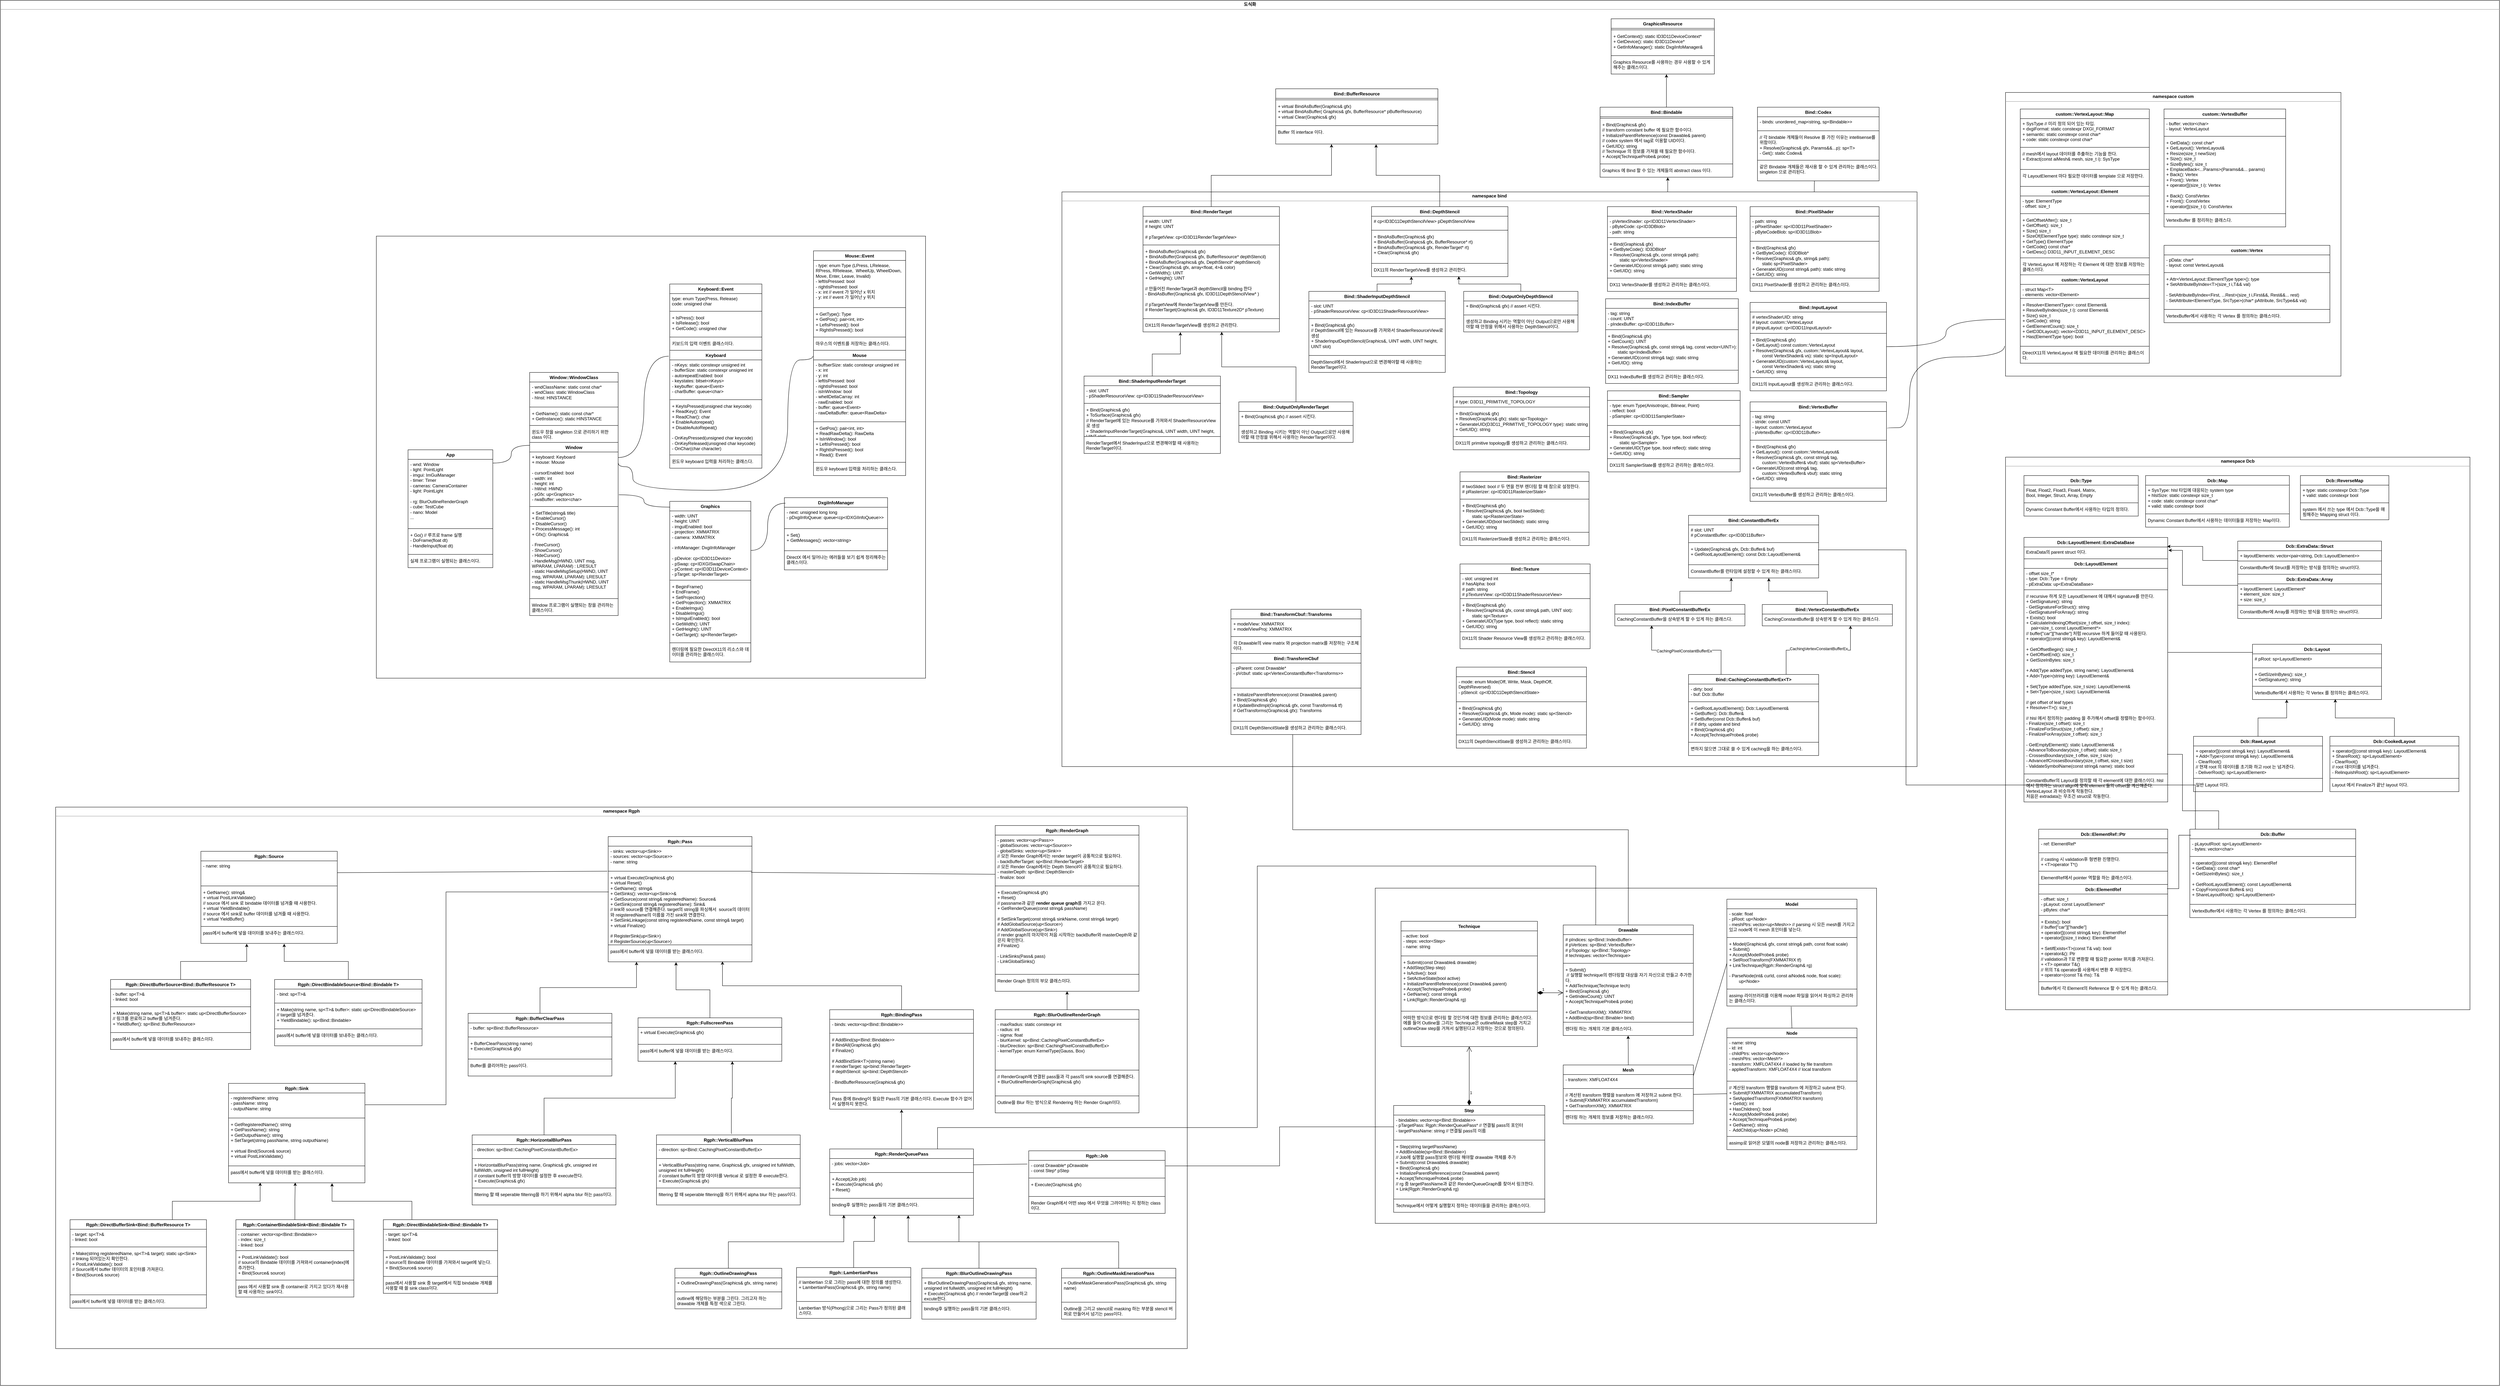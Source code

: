 <mxfile version="20.6.2" type="device"><diagram name="페이지-1" id="sZPuGg_SH_d918SeGX3l"><mxGraphModel dx="13178" dy="4436" grid="1" gridSize="10" guides="1" tooltips="1" connect="1" arrows="1" fold="1" page="1" pageScale="1" pageWidth="827" pageHeight="1169" math="0" shadow="0"><root><mxCell id="0"/><mxCell id="1" parent="0"/><mxCell id="ByfGYmm5i_UdvLsdhp---200" value="&lt;p style=&quot;margin:0px;margin-top:4px;text-align:center;&quot;&gt;&lt;b&gt;도식화&lt;/b&gt;&lt;/p&gt;&lt;hr size=&quot;1&quot;&gt;&lt;div style=&quot;height:2px;&quot;&gt;&lt;/div&gt;" style="verticalAlign=top;align=left;overflow=fill;fontSize=12;fontFamily=Helvetica;html=1;whiteSpace=wrap;" vertex="1" parent="1"><mxGeometry x="-4270" y="970" width="6780" height="3760" as="geometry"/></mxCell><mxCell id="ByfGYmm5i_UdvLsdhp---197" value="" style="rounded=0;whiteSpace=wrap;html=1;" vertex="1" parent="1"><mxGeometry x="-3250" y="1610" width="1490" height="1200" as="geometry"/></mxCell><mxCell id="ByfGYmm5i_UdvLsdhp---189" value="&lt;p style=&quot;margin:0px;margin-top:4px;text-align:center;&quot;&gt;&lt;b&gt;namespace Rgph&lt;/b&gt;&lt;/p&gt;&lt;hr size=&quot;1&quot;&gt;&lt;div style=&quot;height:2px;&quot;&gt;&lt;/div&gt;" style="verticalAlign=top;align=left;overflow=fill;fontSize=12;fontFamily=Helvetica;html=1;whiteSpace=wrap;" vertex="1" parent="1"><mxGeometry x="-4120" y="3160" width="3070" height="1470" as="geometry"/></mxCell><mxCell id="ByfGYmm5i_UdvLsdhp---103" value="" style="rounded=0;whiteSpace=wrap;html=1;" vertex="1" parent="1"><mxGeometry x="-540" y="3380" width="1360" height="910" as="geometry"/></mxCell><mxCell id="ByfGYmm5i_UdvLsdhp---101" style="edgeStyle=orthogonalEdgeStyle;rounded=0;orthogonalLoop=1;jettySize=auto;html=1;exitX=0.708;exitY=-0.001;exitDx=0;exitDy=0;entryX=0.51;entryY=1.017;entryDx=0;entryDy=0;entryPerimeter=0;exitPerimeter=0;" edge="1" parent="1" source="ByfGYmm5i_UdvLsdhp---100" target="gl-GduZikpB11iDbJl_e-107"><mxGeometry relative="1" as="geometry"/></mxCell><mxCell id="ByfGYmm5i_UdvLsdhp---100" value="&lt;p style=&quot;margin:0px;margin-top:4px;text-align:center;&quot;&gt;&lt;b&gt;namespace bind&lt;/b&gt;&lt;/p&gt;&lt;hr size=&quot;1&quot;&gt;&lt;div style=&quot;height:2px;&quot;&gt;&lt;/div&gt;" style="verticalAlign=top;align=left;overflow=fill;fontSize=12;fontFamily=Helvetica;html=1;whiteSpace=wrap;" vertex="1" parent="1"><mxGeometry x="-1390" y="1490" width="2320" height="1560" as="geometry"/></mxCell><mxCell id="gl-GduZikpB11iDbJl_e-338" value="&lt;p style=&quot;margin:0px;margin-top:4px;text-align:center;&quot;&gt;&lt;b&gt;namespace Dcb&lt;/b&gt;&lt;/p&gt;&lt;hr size=&quot;1&quot;&gt;&lt;div style=&quot;height:2px;&quot;&gt;&lt;/div&gt;" style="verticalAlign=top;align=left;overflow=fill;fontSize=12;fontFamily=Helvetica;html=1;whiteSpace=wrap;" parent="1" vertex="1"><mxGeometry x="1170" y="2210" width="1260" height="1500" as="geometry"/></mxCell><mxCell id="gl-GduZikpB11iDbJl_e-171" value="&lt;p style=&quot;margin:0px;margin-top:4px;text-align:center;&quot;&gt;&lt;b&gt;namespace custom&lt;/b&gt;&lt;/p&gt;&lt;hr size=&quot;1&quot;&gt;&lt;div style=&quot;height:2px;&quot;&gt;&lt;/div&gt;" style="verticalAlign=top;align=left;overflow=fill;fontSize=12;fontFamily=Helvetica;html=1;whiteSpace=wrap;" parent="1" vertex="1"><mxGeometry x="1170" y="1220" width="910" height="770" as="geometry"/></mxCell><mxCell id="gl-GduZikpB11iDbJl_e-86" value="" style="endArrow=none;html=1;rounded=0;exitX=1.001;exitY=0.205;exitDx=0;exitDy=0;exitPerimeter=0;edgeStyle=orthogonalEdgeStyle;curved=1;entryX=-0.007;entryY=0.046;entryDx=0;entryDy=0;entryPerimeter=0;" parent="1" source="gl-GduZikpB11iDbJl_e-7" target="gl-GduZikpB11iDbJl_e-73" edge="1"><mxGeometry width="50" height="50" relative="1" as="geometry"><mxPoint x="-2574" y="2231" as="sourcePoint"/><mxPoint x="-2407" y="1956" as="targetPoint"/><Array as="points"><mxPoint x="-2554" y="2236"/><mxPoint x="-2554" y="2300"/><mxPoint x="-2134" y="2300"/><mxPoint x="-2134" y="1946"/></Array></mxGeometry></mxCell><mxCell id="gl-GduZikpB11iDbJl_e-2" value="App&lt;br&gt;" style="swimlane;fontStyle=1;align=center;verticalAlign=top;childLayout=stackLayout;horizontal=1;startSize=26;horizontalStack=0;resizeParent=1;resizeParentMax=0;resizeLast=0;collapsible=1;marginBottom=0;whiteSpace=wrap;html=1;" parent="1" vertex="1"><mxGeometry x="-3164" y="2190" width="230" height="320" as="geometry"/></mxCell><mxCell id="gl-GduZikpB11iDbJl_e-3" value="- wnd: Window&lt;br&gt;- light: PointLight&lt;br&gt;- imgui: ImGuiManager&lt;br&gt;- timer: Timer&lt;br&gt;- cameras: CameraContainer&lt;br&gt;- light: PointLight&lt;br&gt;&lt;br&gt;- rg: BlurOutlineRenderGraph&lt;br&gt;- cube: TestCube&lt;br&gt;- nano: Model&lt;br&gt;..." style="text;strokeColor=none;fillColor=none;align=left;verticalAlign=top;spacingLeft=4;spacingRight=4;overflow=hidden;rotatable=0;points=[[0,0.5],[1,0.5]];portConstraint=eastwest;whiteSpace=wrap;html=1;" parent="gl-GduZikpB11iDbJl_e-2" vertex="1"><mxGeometry y="26" width="230" height="184" as="geometry"/></mxCell><mxCell id="gl-GduZikpB11iDbJl_e-4" value="" style="line;strokeWidth=1;fillColor=none;align=left;verticalAlign=middle;spacingTop=-1;spacingLeft=3;spacingRight=3;rotatable=0;labelPosition=right;points=[];portConstraint=eastwest;strokeColor=inherit;" parent="gl-GduZikpB11iDbJl_e-2" vertex="1"><mxGeometry y="210" width="230" height="8" as="geometry"/></mxCell><mxCell id="gl-GduZikpB11iDbJl_e-5" value="+ Go() // 루프로 frame 실행&lt;br&gt;- DoFrame(float dt)&lt;br&gt;- HandleInput(float dt)" style="text;strokeColor=none;fillColor=none;align=left;verticalAlign=top;spacingLeft=4;spacingRight=4;overflow=hidden;rotatable=0;points=[[0,0.5],[1,0.5]];portConstraint=eastwest;whiteSpace=wrap;html=1;" parent="gl-GduZikpB11iDbJl_e-2" vertex="1"><mxGeometry y="218" width="230" height="62" as="geometry"/></mxCell><mxCell id="gl-GduZikpB11iDbJl_e-27" value="" style="line;strokeWidth=1;fillColor=none;align=left;verticalAlign=middle;spacingTop=-1;spacingLeft=3;spacingRight=3;rotatable=0;labelPosition=right;points=[];portConstraint=eastwest;strokeColor=inherit;" parent="gl-GduZikpB11iDbJl_e-2" vertex="1"><mxGeometry y="280" width="230" height="8" as="geometry"/></mxCell><mxCell id="gl-GduZikpB11iDbJl_e-29" value="실제 프로그램이 실행되는 클래스이다." style="text;strokeColor=none;fillColor=none;align=left;verticalAlign=top;spacingLeft=4;spacingRight=4;overflow=hidden;rotatable=0;points=[[0,0.5],[1,0.5]];portConstraint=eastwest;whiteSpace=wrap;html=1;" parent="gl-GduZikpB11iDbJl_e-2" vertex="1"><mxGeometry y="288" width="230" height="32" as="geometry"/></mxCell><mxCell id="gl-GduZikpB11iDbJl_e-14" value="Window::WindowClass" style="swimlane;fontStyle=1;align=center;verticalAlign=top;childLayout=stackLayout;horizontal=1;startSize=26;horizontalStack=0;resizeParent=1;resizeParentMax=0;resizeLast=0;collapsible=1;marginBottom=0;whiteSpace=wrap;html=1;" parent="1" vertex="1"><mxGeometry x="-2834" y="1980" width="240" height="660" as="geometry"/></mxCell><mxCell id="gl-GduZikpB11iDbJl_e-15" value="- wndClassName: static const char*&lt;br&gt;- wndClass: static WindowClass&lt;br&gt;- hInst: HINSTANCE" style="text;strokeColor=none;fillColor=none;align=left;verticalAlign=top;spacingLeft=4;spacingRight=4;overflow=hidden;rotatable=0;points=[[0,0.5],[1,0.5]];portConstraint=eastwest;whiteSpace=wrap;html=1;" parent="gl-GduZikpB11iDbJl_e-14" vertex="1"><mxGeometry y="26" width="240" height="64" as="geometry"/></mxCell><mxCell id="gl-GduZikpB11iDbJl_e-16" value="" style="line;strokeWidth=1;fillColor=none;align=left;verticalAlign=middle;spacingTop=-1;spacingLeft=3;spacingRight=3;rotatable=0;labelPosition=right;points=[];portConstraint=eastwest;strokeColor=inherit;" parent="gl-GduZikpB11iDbJl_e-14" vertex="1"><mxGeometry y="90" width="240" height="8" as="geometry"/></mxCell><mxCell id="gl-GduZikpB11iDbJl_e-17" value="+ GetName(): static const char*&lt;br&gt;+ GetInstance(): static HINSTANCE" style="text;strokeColor=none;fillColor=none;align=left;verticalAlign=top;spacingLeft=4;spacingRight=4;overflow=hidden;rotatable=0;points=[[0,0.5],[1,0.5]];portConstraint=eastwest;whiteSpace=wrap;html=1;" parent="gl-GduZikpB11iDbJl_e-14" vertex="1"><mxGeometry y="98" width="240" height="42" as="geometry"/></mxCell><mxCell id="gl-GduZikpB11iDbJl_e-41" value="" style="line;strokeWidth=1;fillColor=none;align=left;verticalAlign=middle;spacingTop=-1;spacingLeft=3;spacingRight=3;rotatable=0;labelPosition=right;points=[];portConstraint=eastwest;strokeColor=inherit;" parent="gl-GduZikpB11iDbJl_e-14" vertex="1"><mxGeometry y="140" width="240" height="8" as="geometry"/></mxCell><mxCell id="gl-GduZikpB11iDbJl_e-42" value="윈도우 창을 singleton 으로 관리하기 위한 class 이다." style="text;strokeColor=none;fillColor=none;align=left;verticalAlign=top;spacingLeft=4;spacingRight=4;overflow=hidden;rotatable=0;points=[[0,0.5],[1,0.5]];portConstraint=eastwest;whiteSpace=wrap;html=1;" parent="gl-GduZikpB11iDbJl_e-14" vertex="1"><mxGeometry y="148" width="240" height="42" as="geometry"/></mxCell><mxCell id="gl-GduZikpB11iDbJl_e-6" value="Window" style="swimlane;fontStyle=1;align=center;verticalAlign=top;childLayout=stackLayout;horizontal=1;startSize=26;horizontalStack=0;resizeParent=1;resizeParentMax=0;resizeLast=0;collapsible=1;marginBottom=0;whiteSpace=wrap;html=1;" parent="gl-GduZikpB11iDbJl_e-14" vertex="1"><mxGeometry y="190" width="240" height="470" as="geometry"/></mxCell><mxCell id="gl-GduZikpB11iDbJl_e-7" value="+ keyboard: Keyboard&lt;br&gt;+ mouse: Mouse&lt;br&gt;&lt;br&gt;- cursorEnabled: bool&lt;br&gt;- width: int&lt;br&gt;- height: int&lt;br&gt;- hWnd: HWND&lt;br&gt;- pGfx: up&amp;lt;Graphics&amp;gt;&lt;br&gt;- rwaBuffer: vector&amp;lt;char&amp;gt;" style="text;strokeColor=none;fillColor=none;align=left;verticalAlign=top;spacingLeft=4;spacingRight=4;overflow=hidden;rotatable=0;points=[[0,0.5],[1,0.5]];portConstraint=eastwest;whiteSpace=wrap;html=1;" parent="gl-GduZikpB11iDbJl_e-6" vertex="1"><mxGeometry y="26" width="240" height="144" as="geometry"/></mxCell><mxCell id="gl-GduZikpB11iDbJl_e-8" value="" style="line;strokeWidth=1;fillColor=none;align=left;verticalAlign=middle;spacingTop=-1;spacingLeft=3;spacingRight=3;rotatable=0;labelPosition=right;points=[];portConstraint=eastwest;strokeColor=inherit;" parent="gl-GduZikpB11iDbJl_e-6" vertex="1"><mxGeometry y="170" width="240" height="8" as="geometry"/></mxCell><mxCell id="gl-GduZikpB11iDbJl_e-9" value="+ SetTitle(string&amp;amp; title)&lt;br&gt;+ EnableCursor()&lt;br&gt;+ DisableCursor()&lt;br&gt;+ ProcessMessage(): int&lt;br&gt;+ Gfx(): Graphics&amp;amp;&lt;br&gt;&lt;br&gt;- FreeCursor()&lt;br&gt;- ShowCursor()&lt;br&gt;- HideCursor()&lt;br&gt;- HandleMsg(HWND, UINT msg, WPARAM, LPARAM) : LRESULT&lt;br&gt;- static HandleMsgSetup(HWND, UINT msg, WPARAM, LPARAM): LRESULT&lt;br&gt;- static HandleMsgThunk(HWND, UINT msg, WPARAM, LPARAM): LRESULT" style="text;strokeColor=none;fillColor=none;align=left;verticalAlign=top;spacingLeft=4;spacingRight=4;overflow=hidden;rotatable=0;points=[[0,0.5],[1,0.5]];portConstraint=eastwest;whiteSpace=wrap;html=1;" parent="gl-GduZikpB11iDbJl_e-6" vertex="1"><mxGeometry y="178" width="240" height="242" as="geometry"/></mxCell><mxCell id="gl-GduZikpB11iDbJl_e-32" value="" style="line;strokeWidth=1;fillColor=none;align=left;verticalAlign=middle;spacingTop=-1;spacingLeft=3;spacingRight=3;rotatable=0;labelPosition=right;points=[];portConstraint=eastwest;strokeColor=inherit;" parent="gl-GduZikpB11iDbJl_e-6" vertex="1"><mxGeometry y="420" width="240" height="8" as="geometry"/></mxCell><mxCell id="gl-GduZikpB11iDbJl_e-38" value="Window 프로그램이 실행되는 창을 관리하는 클래스이다." style="text;strokeColor=none;fillColor=none;align=left;verticalAlign=top;spacingLeft=4;spacingRight=4;overflow=hidden;rotatable=0;points=[[0,0.5],[1,0.5]];portConstraint=eastwest;whiteSpace=wrap;html=1;" parent="gl-GduZikpB11iDbJl_e-6" vertex="1"><mxGeometry y="428" width="240" height="42" as="geometry"/></mxCell><mxCell id="gl-GduZikpB11iDbJl_e-18" value="Graphics" style="swimlane;fontStyle=1;align=center;verticalAlign=top;childLayout=stackLayout;horizontal=1;startSize=26;horizontalStack=0;resizeParent=1;resizeParentMax=0;resizeLast=0;collapsible=1;marginBottom=0;whiteSpace=wrap;html=1;" parent="1" vertex="1"><mxGeometry x="-2454" y="2330" width="220" height="436" as="geometry"/></mxCell><mxCell id="gl-GduZikpB11iDbJl_e-19" value="- width: UINT&lt;br&gt;- height: UINT&lt;br&gt;- imguiEnabled: bool&lt;br&gt;- projection: XMMATRIX&lt;br&gt;- camera: XMMATRIX&lt;br&gt;&lt;br&gt;- infoManager: DxgiInfoManager&lt;br&gt;&lt;br&gt;- pDevice: cp&amp;lt;ID3D11Device&amp;gt;&lt;br&gt;- pSwap: cp&amp;lt;IDXGISwapChain&amp;gt;&lt;br&gt;- pContext: cp&amp;lt;ID3D11DeviceContext&amp;gt;&lt;br&gt;- pTarget: sp&amp;lt;RenderTarget&amp;gt;" style="text;strokeColor=none;fillColor=none;align=left;verticalAlign=top;spacingLeft=4;spacingRight=4;overflow=hidden;rotatable=0;points=[[0,0.5],[1,0.5]];portConstraint=eastwest;whiteSpace=wrap;html=1;" parent="gl-GduZikpB11iDbJl_e-18" vertex="1"><mxGeometry y="26" width="220" height="184" as="geometry"/></mxCell><mxCell id="gl-GduZikpB11iDbJl_e-20" value="" style="line;strokeWidth=1;fillColor=none;align=left;verticalAlign=middle;spacingTop=-1;spacingLeft=3;spacingRight=3;rotatable=0;labelPosition=right;points=[];portConstraint=eastwest;strokeColor=inherit;" parent="gl-GduZikpB11iDbJl_e-18" vertex="1"><mxGeometry y="210" width="220" height="8" as="geometry"/></mxCell><mxCell id="gl-GduZikpB11iDbJl_e-21" value="+ BeginFrame()&lt;br&gt;+ EndFrame()&lt;br&gt;+ SetProjection()&lt;br&gt;+ GetProjection(): XMMATRIX&lt;br&gt;+ EnableImgui()&lt;br&gt;+ DisableImgui()&lt;br&gt;+ IsImguiEnabled(): bool&lt;br&gt;+ GetWidth(): UINT&lt;br&gt;+ GetHeight(): UINT&lt;br&gt;+ GetTarget(): sp&amp;lt;RenderTarget&amp;gt;&lt;br&gt;" style="text;strokeColor=none;fillColor=none;align=left;verticalAlign=top;spacingLeft=4;spacingRight=4;overflow=hidden;rotatable=0;points=[[0,0.5],[1,0.5]];portConstraint=eastwest;whiteSpace=wrap;html=1;" parent="gl-GduZikpB11iDbJl_e-18" vertex="1"><mxGeometry y="218" width="220" height="162" as="geometry"/></mxCell><mxCell id="gl-GduZikpB11iDbJl_e-23" value="" style="line;strokeWidth=1;fillColor=none;align=left;verticalAlign=middle;spacingTop=-1;spacingLeft=3;spacingRight=3;rotatable=0;labelPosition=right;points=[];portConstraint=eastwest;strokeColor=inherit;" parent="gl-GduZikpB11iDbJl_e-18" vertex="1"><mxGeometry y="380" width="220" height="8" as="geometry"/></mxCell><mxCell id="gl-GduZikpB11iDbJl_e-26" value="렌더링에 필요한 DirectX11의 리소스와 데이터를 관리하는 클래스이다." style="text;strokeColor=none;fillColor=none;align=left;verticalAlign=top;spacingLeft=4;spacingRight=4;overflow=hidden;rotatable=0;points=[[0,0.5],[1,0.5]];portConstraint=eastwest;whiteSpace=wrap;html=1;" parent="gl-GduZikpB11iDbJl_e-18" vertex="1"><mxGeometry y="388" width="220" height="48" as="geometry"/></mxCell><mxCell id="gl-GduZikpB11iDbJl_e-52" value="" style="endArrow=none;html=1;rounded=0;exitX=0.999;exitY=0.055;exitDx=0;exitDy=0;exitPerimeter=0;entryX=0;entryY=0.017;entryDx=0;entryDy=0;entryPerimeter=0;edgeStyle=orthogonalEdgeStyle;curved=1;" parent="1" source="gl-GduZikpB11iDbJl_e-3" target="gl-GduZikpB11iDbJl_e-6" edge="1"><mxGeometry width="50" height="50" relative="1" as="geometry"><mxPoint x="-2464" y="2420" as="sourcePoint"/><mxPoint x="-2844" y="2190" as="targetPoint"/></mxGeometry></mxCell><mxCell id="gl-GduZikpB11iDbJl_e-53" value="" style="endArrow=none;html=1;rounded=0;exitX=1.001;exitY=0.104;exitDx=0;exitDy=0;exitPerimeter=0;edgeStyle=orthogonalEdgeStyle;curved=1;entryX=-0.011;entryY=0.05;entryDx=0;entryDy=0;entryPerimeter=0;" parent="1" source="gl-GduZikpB11iDbJl_e-7" target="gl-GduZikpB11iDbJl_e-43" edge="1"><mxGeometry width="50" height="50" relative="1" as="geometry"><mxPoint x="-2924" y="2236" as="sourcePoint"/><mxPoint x="-2504" y="2070" as="targetPoint"/></mxGeometry></mxCell><mxCell id="gl-GduZikpB11iDbJl_e-54" value="" style="endArrow=none;html=1;rounded=0;entryX=0.004;entryY=0.036;entryDx=0;entryDy=0;entryPerimeter=0;edgeStyle=orthogonalEdgeStyle;curved=1;exitX=1.008;exitY=0.806;exitDx=0;exitDy=0;exitPerimeter=0;" parent="1" source="gl-GduZikpB11iDbJl_e-7" target="gl-GduZikpB11iDbJl_e-18" edge="1"><mxGeometry width="50" height="50" relative="1" as="geometry"><mxPoint x="-2894" y="2300" as="sourcePoint"/><mxPoint x="-2814" y="2208" as="targetPoint"/></mxGeometry></mxCell><mxCell id="gl-GduZikpB11iDbJl_e-56" value="Keyboard::Event" style="swimlane;fontStyle=1;align=center;verticalAlign=top;childLayout=stackLayout;horizontal=1;startSize=26;horizontalStack=0;resizeParent=1;resizeParentMax=0;resizeLast=0;collapsible=1;marginBottom=0;whiteSpace=wrap;html=1;" parent="1" vertex="1"><mxGeometry x="-2454" y="1740" width="250" height="500" as="geometry"/></mxCell><mxCell id="gl-GduZikpB11iDbJl_e-57" value="type: enum Type(Press, Release)&lt;br&gt;code: unsigned char" style="text;strokeColor=none;fillColor=none;align=left;verticalAlign=top;spacingLeft=4;spacingRight=4;overflow=hidden;rotatable=0;points=[[0,0.5],[1,0.5]];portConstraint=eastwest;whiteSpace=wrap;html=1;" parent="gl-GduZikpB11iDbJl_e-56" vertex="1"><mxGeometry y="26" width="250" height="44" as="geometry"/></mxCell><mxCell id="gl-GduZikpB11iDbJl_e-58" value="" style="line;strokeWidth=1;fillColor=none;align=left;verticalAlign=middle;spacingTop=-1;spacingLeft=3;spacingRight=3;rotatable=0;labelPosition=right;points=[];portConstraint=eastwest;strokeColor=inherit;" parent="gl-GduZikpB11iDbJl_e-56" vertex="1"><mxGeometry y="70" width="250" height="8" as="geometry"/></mxCell><mxCell id="gl-GduZikpB11iDbJl_e-59" value="+ IsPress(): bool&lt;br&gt;+ IsRelease(): bool&lt;br&gt;+ GetCode(): unsigned char" style="text;strokeColor=none;fillColor=none;align=left;verticalAlign=top;spacingLeft=4;spacingRight=4;overflow=hidden;rotatable=0;points=[[0,0.5],[1,0.5]];portConstraint=eastwest;whiteSpace=wrap;html=1;" parent="gl-GduZikpB11iDbJl_e-56" vertex="1"><mxGeometry y="78" width="250" height="62" as="geometry"/></mxCell><mxCell id="gl-GduZikpB11iDbJl_e-60" value="" style="line;strokeWidth=1;fillColor=none;align=left;verticalAlign=middle;spacingTop=-1;spacingLeft=3;spacingRight=3;rotatable=0;labelPosition=right;points=[];portConstraint=eastwest;strokeColor=inherit;" parent="gl-GduZikpB11iDbJl_e-56" vertex="1"><mxGeometry y="140" width="250" height="8" as="geometry"/></mxCell><mxCell id="gl-GduZikpB11iDbJl_e-61" value="키보드의 입력 이벤트 클래스이다." style="text;strokeColor=none;fillColor=none;align=left;verticalAlign=top;spacingLeft=4;spacingRight=4;overflow=hidden;rotatable=0;points=[[0,0.5],[1,0.5]];portConstraint=eastwest;whiteSpace=wrap;html=1;" parent="gl-GduZikpB11iDbJl_e-56" vertex="1"><mxGeometry y="148" width="250" height="32" as="geometry"/></mxCell><mxCell id="gl-GduZikpB11iDbJl_e-43" value="Keyboard" style="swimlane;fontStyle=1;align=center;verticalAlign=top;childLayout=stackLayout;horizontal=1;startSize=26;horizontalStack=0;resizeParent=1;resizeParentMax=0;resizeLast=0;collapsible=1;marginBottom=0;whiteSpace=wrap;html=1;" parent="gl-GduZikpB11iDbJl_e-56" vertex="1"><mxGeometry y="180" width="250" height="320" as="geometry"/></mxCell><mxCell id="gl-GduZikpB11iDbJl_e-44" value="- nKeys: static constexpr unsigned int&lt;br&gt;- bufferSize: static constexpr unsigned int&lt;br&gt;- autorepeatEnabled: bool&lt;br&gt;- keystates: bitset&amp;lt;nKeys&amp;gt;&lt;br&gt;- keybuffer: queue&amp;lt;Event&amp;gt;&lt;br&gt;- charBuffer: queue&amp;lt;char&amp;gt;" style="text;strokeColor=none;fillColor=none;align=left;verticalAlign=top;spacingLeft=4;spacingRight=4;overflow=hidden;rotatable=0;points=[[0,0.5],[1,0.5]];portConstraint=eastwest;whiteSpace=wrap;html=1;" parent="gl-GduZikpB11iDbJl_e-43" vertex="1"><mxGeometry y="26" width="250" height="104" as="geometry"/></mxCell><mxCell id="gl-GduZikpB11iDbJl_e-45" value="" style="line;strokeWidth=1;fillColor=none;align=left;verticalAlign=middle;spacingTop=-1;spacingLeft=3;spacingRight=3;rotatable=0;labelPosition=right;points=[];portConstraint=eastwest;strokeColor=inherit;" parent="gl-GduZikpB11iDbJl_e-43" vertex="1"><mxGeometry y="130" width="250" height="8" as="geometry"/></mxCell><mxCell id="gl-GduZikpB11iDbJl_e-46" value="+ KeyIsPressed(unsigned char keycode)&lt;br&gt;+ ReadKey(): Event&lt;br&gt;+ ReadChar(): char&lt;br&gt;+ EnableAutorepeat()&lt;br&gt;+ DisableAutoRepeat()&lt;br&gt;&lt;br&gt;- OnKeyPressed(unsigned char keycode)&lt;br&gt;- OnKeyReleased(unsigned char keycode)&lt;br&gt;- OnChar(char character)" style="text;strokeColor=none;fillColor=none;align=left;verticalAlign=top;spacingLeft=4;spacingRight=4;overflow=hidden;rotatable=0;points=[[0,0.5],[1,0.5]];portConstraint=eastwest;whiteSpace=wrap;html=1;" parent="gl-GduZikpB11iDbJl_e-43" vertex="1"><mxGeometry y="138" width="250" height="142" as="geometry"/></mxCell><mxCell id="gl-GduZikpB11iDbJl_e-47" value="" style="line;strokeWidth=1;fillColor=none;align=left;verticalAlign=middle;spacingTop=-1;spacingLeft=3;spacingRight=3;rotatable=0;labelPosition=right;points=[];portConstraint=eastwest;strokeColor=inherit;" parent="gl-GduZikpB11iDbJl_e-43" vertex="1"><mxGeometry y="280" width="250" height="8" as="geometry"/></mxCell><mxCell id="gl-GduZikpB11iDbJl_e-48" value="윈도우 keyboard 입력을 처리하는 클래스다." style="text;strokeColor=none;fillColor=none;align=left;verticalAlign=top;spacingLeft=4;spacingRight=4;overflow=hidden;rotatable=0;points=[[0,0.5],[1,0.5]];portConstraint=eastwest;whiteSpace=wrap;html=1;" parent="gl-GduZikpB11iDbJl_e-43" vertex="1"><mxGeometry y="288" width="250" height="32" as="geometry"/></mxCell><mxCell id="gl-GduZikpB11iDbJl_e-79" value="Mouse::Event" style="swimlane;fontStyle=1;align=center;verticalAlign=top;childLayout=stackLayout;horizontal=1;startSize=26;horizontalStack=0;resizeParent=1;resizeParentMax=0;resizeLast=0;collapsible=1;marginBottom=0;whiteSpace=wrap;html=1;" parent="1" vertex="1"><mxGeometry x="-2064" y="1650" width="250" height="610" as="geometry"/></mxCell><mxCell id="gl-GduZikpB11iDbJl_e-80" value="- type: enum Type (LPress,&amp;nbsp;&lt;span style=&quot;background-color: initial;&quot;&gt;LRelease,&amp;nbsp;&lt;br&gt;&lt;/span&gt;&lt;span style=&quot;background-color: initial;&quot;&gt;RPress,&amp;nbsp;&lt;/span&gt;&lt;span style=&quot;background-color: initial;&quot;&gt;RRelease,&amp;nbsp;&amp;nbsp;&lt;/span&gt;&lt;span style=&quot;background-color: initial;&quot;&gt;WheelUp,&amp;nbsp;&lt;/span&gt;&lt;span style=&quot;background-color: initial;&quot;&gt;WheelDown,&amp;nbsp;&lt;br&gt;&lt;/span&gt;&lt;span style=&quot;background-color: initial;&quot;&gt;Move,&amp;nbsp;&lt;/span&gt;&lt;span style=&quot;background-color: initial;&quot;&gt;Enter,&amp;nbsp;&lt;/span&gt;&lt;span style=&quot;background-color: initial;&quot;&gt;Leave,&amp;nbsp;&lt;/span&gt;&lt;span style=&quot;background-color: initial;&quot;&gt;Invalid)&lt;br&gt;- leftIsPressed: bool&lt;br&gt;- rightIsPressed: bool&lt;br&gt;- x: int // event 가 일어난 x 위치&lt;br&gt;- y: int // event 가 일어난 y 위치&lt;br&gt;&lt;/span&gt;" style="text;strokeColor=none;fillColor=none;align=left;verticalAlign=top;spacingLeft=4;spacingRight=4;overflow=hidden;rotatable=0;points=[[0,0.5],[1,0.5]];portConstraint=eastwest;whiteSpace=wrap;html=1;" parent="gl-GduZikpB11iDbJl_e-79" vertex="1"><mxGeometry y="26" width="250" height="124" as="geometry"/></mxCell><mxCell id="gl-GduZikpB11iDbJl_e-81" value="" style="line;strokeWidth=1;fillColor=none;align=left;verticalAlign=middle;spacingTop=-1;spacingLeft=3;spacingRight=3;rotatable=0;labelPosition=right;points=[];portConstraint=eastwest;strokeColor=inherit;" parent="gl-GduZikpB11iDbJl_e-79" vertex="1"><mxGeometry y="150" width="250" height="8" as="geometry"/></mxCell><mxCell id="gl-GduZikpB11iDbJl_e-82" value="+ GetType(): Type&lt;br&gt;+ GetPos(): pair&amp;lt;int, int&amp;gt;&lt;br&gt;+ LefIsPressed(): bool&lt;br&gt;+ RightIsPressed(): bool" style="text;strokeColor=none;fillColor=none;align=left;verticalAlign=top;spacingLeft=4;spacingRight=4;overflow=hidden;rotatable=0;points=[[0,0.5],[1,0.5]];portConstraint=eastwest;whiteSpace=wrap;html=1;" parent="gl-GduZikpB11iDbJl_e-79" vertex="1"><mxGeometry y="158" width="250" height="72" as="geometry"/></mxCell><mxCell id="gl-GduZikpB11iDbJl_e-83" value="" style="line;strokeWidth=1;fillColor=none;align=left;verticalAlign=middle;spacingTop=-1;spacingLeft=3;spacingRight=3;rotatable=0;labelPosition=right;points=[];portConstraint=eastwest;strokeColor=inherit;" parent="gl-GduZikpB11iDbJl_e-79" vertex="1"><mxGeometry y="230" width="250" height="8" as="geometry"/></mxCell><mxCell id="gl-GduZikpB11iDbJl_e-84" value="마우스의 이벤트를 저장하는 클래스이다." style="text;strokeColor=none;fillColor=none;align=left;verticalAlign=top;spacingLeft=4;spacingRight=4;overflow=hidden;rotatable=0;points=[[0,0.5],[1,0.5]];portConstraint=eastwest;whiteSpace=wrap;html=1;" parent="gl-GduZikpB11iDbJl_e-79" vertex="1"><mxGeometry y="238" width="250" height="32" as="geometry"/></mxCell><mxCell id="gl-GduZikpB11iDbJl_e-73" value="Mouse" style="swimlane;fontStyle=1;align=center;verticalAlign=top;childLayout=stackLayout;horizontal=1;startSize=26;horizontalStack=0;resizeParent=1;resizeParentMax=0;resizeLast=0;collapsible=1;marginBottom=0;whiteSpace=wrap;html=1;" parent="gl-GduZikpB11iDbJl_e-79" vertex="1"><mxGeometry y="270" width="250" height="340" as="geometry"/></mxCell><mxCell id="gl-GduZikpB11iDbJl_e-74" value="- buffserSize: static constexpr unsigned int&lt;br&gt;- x: int&lt;br&gt;- y: int&lt;br&gt;- leftIsPressed: bool&lt;br&gt;- rightIsPressed: bool&lt;br&gt;- isInWindow: bool&lt;br&gt;- whellDetlaCarray: int&lt;br&gt;- rawEnabled: bool&lt;br&gt;- buffer: queue&amp;lt;Event&amp;gt;&lt;br&gt;- rawDeltaBuffer: queue&amp;lt;RawDelta&amp;gt;" style="text;strokeColor=none;fillColor=none;align=left;verticalAlign=top;spacingLeft=4;spacingRight=4;overflow=hidden;rotatable=0;points=[[0,0.5],[1,0.5]];portConstraint=eastwest;whiteSpace=wrap;html=1;" parent="gl-GduZikpB11iDbJl_e-73" vertex="1"><mxGeometry y="26" width="250" height="164" as="geometry"/></mxCell><mxCell id="gl-GduZikpB11iDbJl_e-75" value="" style="line;strokeWidth=1;fillColor=none;align=left;verticalAlign=middle;spacingTop=-1;spacingLeft=3;spacingRight=3;rotatable=0;labelPosition=right;points=[];portConstraint=eastwest;strokeColor=inherit;" parent="gl-GduZikpB11iDbJl_e-73" vertex="1"><mxGeometry y="190" width="250" height="8" as="geometry"/></mxCell><mxCell id="gl-GduZikpB11iDbJl_e-76" value="+ GetPos(): pair&amp;lt;int, int&amp;gt;&lt;br&gt;+ ReadRawDelta(): RawDelta&lt;br&gt;+ IsInWindow(): bool&lt;br&gt;+ LeftIsPressed(): bool&lt;br&gt;+ RightIsPressed(): bool&lt;br&gt;+ Read(): Event" style="text;strokeColor=none;fillColor=none;align=left;verticalAlign=top;spacingLeft=4;spacingRight=4;overflow=hidden;rotatable=0;points=[[0,0.5],[1,0.5]];portConstraint=eastwest;whiteSpace=wrap;html=1;" parent="gl-GduZikpB11iDbJl_e-73" vertex="1"><mxGeometry y="198" width="250" height="102" as="geometry"/></mxCell><mxCell id="gl-GduZikpB11iDbJl_e-77" value="" style="line;strokeWidth=1;fillColor=none;align=left;verticalAlign=middle;spacingTop=-1;spacingLeft=3;spacingRight=3;rotatable=0;labelPosition=right;points=[];portConstraint=eastwest;strokeColor=inherit;" parent="gl-GduZikpB11iDbJl_e-73" vertex="1"><mxGeometry y="300" width="250" height="8" as="geometry"/></mxCell><mxCell id="gl-GduZikpB11iDbJl_e-78" value="윈도우 keyboard 입력을 처리하는 클래스다." style="text;strokeColor=none;fillColor=none;align=left;verticalAlign=top;spacingLeft=4;spacingRight=4;overflow=hidden;rotatable=0;points=[[0,0.5],[1,0.5]];portConstraint=eastwest;whiteSpace=wrap;html=1;" parent="gl-GduZikpB11iDbJl_e-73" vertex="1"><mxGeometry y="308" width="250" height="32" as="geometry"/></mxCell><mxCell id="gl-GduZikpB11iDbJl_e-87" value="DxgiInfoManager" style="swimlane;fontStyle=1;align=center;verticalAlign=top;childLayout=stackLayout;horizontal=1;startSize=26;horizontalStack=0;resizeParent=1;resizeParentMax=0;resizeLast=0;collapsible=1;marginBottom=0;whiteSpace=wrap;html=1;" parent="1" vertex="1"><mxGeometry x="-2143" y="2320" width="280" height="196" as="geometry"/></mxCell><mxCell id="gl-GduZikpB11iDbJl_e-88" value="- next: unsigned long long&lt;br&gt;- pDxgiInfoQueue: queue&amp;lt;cp&amp;lt;IDXGIInfoQueue&amp;gt;&amp;gt;&lt;br&gt;" style="text;strokeColor=none;fillColor=none;align=left;verticalAlign=top;spacingLeft=4;spacingRight=4;overflow=hidden;rotatable=0;points=[[0,0.5],[1,0.5]];portConstraint=eastwest;whiteSpace=wrap;html=1;" parent="gl-GduZikpB11iDbJl_e-87" vertex="1"><mxGeometry y="26" width="280" height="54" as="geometry"/></mxCell><mxCell id="gl-GduZikpB11iDbJl_e-89" value="" style="line;strokeWidth=1;fillColor=none;align=left;verticalAlign=middle;spacingTop=-1;spacingLeft=3;spacingRight=3;rotatable=0;labelPosition=right;points=[];portConstraint=eastwest;strokeColor=inherit;" parent="gl-GduZikpB11iDbJl_e-87" vertex="1"><mxGeometry y="80" width="280" height="8" as="geometry"/></mxCell><mxCell id="gl-GduZikpB11iDbJl_e-90" value="+ Set()&lt;br&gt;+ GetMessages(): vector&amp;lt;string&amp;gt;" style="text;strokeColor=none;fillColor=none;align=left;verticalAlign=top;spacingLeft=4;spacingRight=4;overflow=hidden;rotatable=0;points=[[0,0.5],[1,0.5]];portConstraint=eastwest;whiteSpace=wrap;html=1;" parent="gl-GduZikpB11iDbJl_e-87" vertex="1"><mxGeometry y="88" width="280" height="52" as="geometry"/></mxCell><mxCell id="gl-GduZikpB11iDbJl_e-91" value="" style="line;strokeWidth=1;fillColor=none;align=left;verticalAlign=middle;spacingTop=-1;spacingLeft=3;spacingRight=3;rotatable=0;labelPosition=right;points=[];portConstraint=eastwest;strokeColor=inherit;" parent="gl-GduZikpB11iDbJl_e-87" vertex="1"><mxGeometry y="140" width="280" height="8" as="geometry"/></mxCell><mxCell id="gl-GduZikpB11iDbJl_e-92" value="DirectX 에서 일어나는 에러들을 보기 쉽게 정리해주는 클래스이다." style="text;strokeColor=none;fillColor=none;align=left;verticalAlign=top;spacingLeft=4;spacingRight=4;overflow=hidden;rotatable=0;points=[[0,0.5],[1,0.5]];portConstraint=eastwest;whiteSpace=wrap;html=1;" parent="gl-GduZikpB11iDbJl_e-87" vertex="1"><mxGeometry y="148" width="280" height="48" as="geometry"/></mxCell><mxCell id="gl-GduZikpB11iDbJl_e-95" value="" style="endArrow=none;html=1;rounded=0;exitX=0.999;exitY=0.583;exitDx=0;exitDy=0;exitPerimeter=0;edgeStyle=orthogonalEdgeStyle;curved=1;entryX=0.01;entryY=0.077;entryDx=0;entryDy=0;entryPerimeter=0;" parent="1" source="gl-GduZikpB11iDbJl_e-19" target="gl-GduZikpB11iDbJl_e-87" edge="1"><mxGeometry width="50" height="50" relative="1" as="geometry"><mxPoint x="-2284" y="2665" as="sourcePoint"/><mxPoint x="-2157" y="2390" as="targetPoint"/></mxGeometry></mxCell><mxCell id="gl-GduZikpB11iDbJl_e-96" value="GraphicsResource" style="swimlane;fontStyle=1;align=center;verticalAlign=top;childLayout=stackLayout;horizontal=1;startSize=26;horizontalStack=0;resizeParent=1;resizeParentMax=0;resizeLast=0;collapsible=1;marginBottom=0;whiteSpace=wrap;html=1;" parent="1" vertex="1"><mxGeometry x="100" y="1020" width="280" height="150" as="geometry"/></mxCell><mxCell id="gl-GduZikpB11iDbJl_e-98" value="" style="line;strokeWidth=1;fillColor=none;align=left;verticalAlign=middle;spacingTop=-1;spacingLeft=3;spacingRight=3;rotatable=0;labelPosition=right;points=[];portConstraint=eastwest;strokeColor=inherit;" parent="gl-GduZikpB11iDbJl_e-96" vertex="1"><mxGeometry y="26" width="280" height="8" as="geometry"/></mxCell><mxCell id="gl-GduZikpB11iDbJl_e-99" value="+ GetContext(): static ID3D11DeviceContext*&lt;br&gt;+ GetDevice(): static ID3D11Device*&lt;br&gt;+ GetInfoManager(): static DxgiInfoManager&amp;amp;" style="text;strokeColor=none;fillColor=none;align=left;verticalAlign=top;spacingLeft=4;spacingRight=4;overflow=hidden;rotatable=0;points=[[0,0.5],[1,0.5]];portConstraint=eastwest;whiteSpace=wrap;html=1;" parent="gl-GduZikpB11iDbJl_e-96" vertex="1"><mxGeometry y="34" width="280" height="62" as="geometry"/></mxCell><mxCell id="gl-GduZikpB11iDbJl_e-100" value="" style="line;strokeWidth=1;fillColor=none;align=left;verticalAlign=middle;spacingTop=-1;spacingLeft=3;spacingRight=3;rotatable=0;labelPosition=right;points=[];portConstraint=eastwest;strokeColor=inherit;" parent="gl-GduZikpB11iDbJl_e-96" vertex="1"><mxGeometry y="96" width="280" height="8" as="geometry"/></mxCell><mxCell id="gl-GduZikpB11iDbJl_e-101" value="Graphics Resource를 사용하는 경우 사용할 수 있게 해주는 클래스이다." style="text;strokeColor=none;fillColor=none;align=left;verticalAlign=top;spacingLeft=4;spacingRight=4;overflow=hidden;rotatable=0;points=[[0,0.5],[1,0.5]];portConstraint=eastwest;whiteSpace=wrap;html=1;" parent="gl-GduZikpB11iDbJl_e-96" vertex="1"><mxGeometry y="104" width="280" height="46" as="geometry"/></mxCell><mxCell id="gl-GduZikpB11iDbJl_e-102" value="Bind::Bindable" style="swimlane;fontStyle=1;align=center;verticalAlign=top;childLayout=stackLayout;horizontal=1;startSize=26;horizontalStack=0;resizeParent=1;resizeParentMax=0;resizeLast=0;collapsible=1;marginBottom=0;whiteSpace=wrap;html=1;" parent="1" vertex="1"><mxGeometry x="70" y="1260" width="360" height="190" as="geometry"/></mxCell><mxCell id="gl-GduZikpB11iDbJl_e-104" value="" style="line;strokeWidth=1;fillColor=none;align=left;verticalAlign=middle;spacingTop=-1;spacingLeft=3;spacingRight=3;rotatable=0;labelPosition=right;points=[];portConstraint=eastwest;strokeColor=inherit;" parent="gl-GduZikpB11iDbJl_e-102" vertex="1"><mxGeometry y="26" width="360" height="8" as="geometry"/></mxCell><mxCell id="gl-GduZikpB11iDbJl_e-105" value="+ Bind(Graphics&amp;amp; gfx)&lt;br&gt;// transform constant buffer 에 필요한 함수이다.&lt;br&gt;+ InitializeParentReference(const Drawable&amp;amp; parent)&lt;br&gt;// codex system 에서 tag로 이용할 UID이다.&lt;br&gt;+ GetUID(): string&lt;br&gt;// Technique 의 정보를 가져올 때 필요한 함수이다.&lt;br&gt;+ Accept(TechniqueProbe&amp;amp; probe)" style="text;strokeColor=none;fillColor=none;align=left;verticalAlign=top;spacingLeft=4;spacingRight=4;overflow=hidden;rotatable=0;points=[[0,0.5],[1,0.5]];portConstraint=eastwest;whiteSpace=wrap;html=1;" parent="gl-GduZikpB11iDbJl_e-102" vertex="1"><mxGeometry y="34" width="360" height="116" as="geometry"/></mxCell><mxCell id="gl-GduZikpB11iDbJl_e-106" value="" style="line;strokeWidth=1;fillColor=none;align=left;verticalAlign=middle;spacingTop=-1;spacingLeft=3;spacingRight=3;rotatable=0;labelPosition=right;points=[];portConstraint=eastwest;strokeColor=inherit;" parent="gl-GduZikpB11iDbJl_e-102" vertex="1"><mxGeometry y="150" width="360" height="8" as="geometry"/></mxCell><mxCell id="gl-GduZikpB11iDbJl_e-107" value="Graphics 에 Bind 할 수 있는 개체들의 abstract class 이다." style="text;strokeColor=none;fillColor=none;align=left;verticalAlign=top;spacingLeft=4;spacingRight=4;overflow=hidden;rotatable=0;points=[[0,0.5],[1,0.5]];portConstraint=eastwest;whiteSpace=wrap;html=1;" parent="gl-GduZikpB11iDbJl_e-102" vertex="1"><mxGeometry y="158" width="360" height="32" as="geometry"/></mxCell><mxCell id="gl-GduZikpB11iDbJl_e-112" style="edgeStyle=orthogonalEdgeStyle;rounded=0;orthogonalLoop=1;jettySize=auto;html=1;exitX=0.5;exitY=0;exitDx=0;exitDy=0;entryX=0.536;entryY=1.013;entryDx=0;entryDy=0;entryPerimeter=0;" parent="1" source="gl-GduZikpB11iDbJl_e-102" target="gl-GduZikpB11iDbJl_e-101" edge="1"><mxGeometry relative="1" as="geometry"/></mxCell><mxCell id="gl-GduZikpB11iDbJl_e-120" value="Bind::VertexShader" style="swimlane;fontStyle=1;align=center;verticalAlign=top;childLayout=stackLayout;horizontal=1;startSize=26;horizontalStack=0;resizeParent=1;resizeParentMax=0;resizeLast=0;collapsible=1;marginBottom=0;whiteSpace=wrap;html=1;" parent="1" vertex="1"><mxGeometry x="90" y="1530" width="350" height="230" as="geometry"/></mxCell><mxCell id="gl-GduZikpB11iDbJl_e-121" value="- pVertexShader: cp&amp;lt;ID3D11VertexShader&amp;gt;&lt;br style=&quot;border-color: var(--border-color);&quot;&gt;- pByteCode: cp&amp;lt;ID3DBlob&amp;gt;&lt;br style=&quot;border-color: var(--border-color);&quot;&gt;- path: string" style="text;strokeColor=none;fillColor=none;align=left;verticalAlign=top;spacingLeft=4;spacingRight=4;overflow=hidden;rotatable=0;points=[[0,0.5],[1,0.5]];portConstraint=eastwest;whiteSpace=wrap;html=1;" parent="gl-GduZikpB11iDbJl_e-120" vertex="1"><mxGeometry y="26" width="350" height="54" as="geometry"/></mxCell><mxCell id="gl-GduZikpB11iDbJl_e-122" value="" style="line;strokeWidth=1;fillColor=none;align=left;verticalAlign=middle;spacingTop=-1;spacingLeft=3;spacingRight=3;rotatable=0;labelPosition=right;points=[];portConstraint=eastwest;strokeColor=inherit;" parent="gl-GduZikpB11iDbJl_e-120" vertex="1"><mxGeometry y="80" width="350" height="8" as="geometry"/></mxCell><mxCell id="gl-GduZikpB11iDbJl_e-123" value="+ Bind(Graphics&amp;amp; gfx)&lt;br&gt;+ GetByteCode(): ID3DBlob*&lt;br&gt;+ Resolve(Graphics&amp;amp; gfx, const string&amp;amp; path): &lt;br&gt;&lt;span style=&quot;white-space: pre;&quot;&gt;&#9;&lt;/span&gt;static sp&amp;lt;VertexShader&amp;gt;&lt;br&gt;+ GenerateUID(const string&amp;amp; path): static string&lt;br&gt;+ GetUID(): string" style="text;strokeColor=none;fillColor=none;align=left;verticalAlign=top;spacingLeft=4;spacingRight=4;overflow=hidden;rotatable=0;points=[[0,0.5],[1,0.5]];portConstraint=eastwest;whiteSpace=wrap;html=1;" parent="gl-GduZikpB11iDbJl_e-120" vertex="1"><mxGeometry y="88" width="350" height="102" as="geometry"/></mxCell><mxCell id="gl-GduZikpB11iDbJl_e-124" value="" style="line;strokeWidth=1;fillColor=none;align=left;verticalAlign=middle;spacingTop=-1;spacingLeft=3;spacingRight=3;rotatable=0;labelPosition=right;points=[];portConstraint=eastwest;strokeColor=inherit;" parent="gl-GduZikpB11iDbJl_e-120" vertex="1"><mxGeometry y="190" width="350" height="8" as="geometry"/></mxCell><mxCell id="gl-GduZikpB11iDbJl_e-125" value="DX11 VertexShader를 생성하고 관리하는 클래스이다." style="text;strokeColor=none;fillColor=none;align=left;verticalAlign=top;spacingLeft=4;spacingRight=4;overflow=hidden;rotatable=0;points=[[0,0.5],[1,0.5]];portConstraint=eastwest;whiteSpace=wrap;html=1;" parent="gl-GduZikpB11iDbJl_e-120" vertex="1"><mxGeometry y="198" width="350" height="32" as="geometry"/></mxCell><mxCell id="gl-GduZikpB11iDbJl_e-126" value="Bind::PixelShader" style="swimlane;fontStyle=1;align=center;verticalAlign=top;childLayout=stackLayout;horizontal=1;startSize=26;horizontalStack=0;resizeParent=1;resizeParentMax=0;resizeLast=0;collapsible=1;marginBottom=0;whiteSpace=wrap;html=1;" parent="1" vertex="1"><mxGeometry x="477" y="1530" width="350" height="230" as="geometry"/></mxCell><mxCell id="gl-GduZikpB11iDbJl_e-127" value="- path: string&lt;br&gt;- pPixelShader: sp&amp;lt;ID3D11PixelShader&amp;gt;&lt;br&gt;- pByteCodeBlob: sp&amp;lt;ID3D11Blob&amp;gt;" style="text;strokeColor=none;fillColor=none;align=left;verticalAlign=top;spacingLeft=4;spacingRight=4;overflow=hidden;rotatable=0;points=[[0,0.5],[1,0.5]];portConstraint=eastwest;whiteSpace=wrap;html=1;" parent="gl-GduZikpB11iDbJl_e-126" vertex="1"><mxGeometry y="26" width="350" height="64" as="geometry"/></mxCell><mxCell id="gl-GduZikpB11iDbJl_e-128" value="" style="line;strokeWidth=1;fillColor=none;align=left;verticalAlign=middle;spacingTop=-1;spacingLeft=3;spacingRight=3;rotatable=0;labelPosition=right;points=[];portConstraint=eastwest;strokeColor=inherit;" parent="gl-GduZikpB11iDbJl_e-126" vertex="1"><mxGeometry y="90" width="350" height="8" as="geometry"/></mxCell><mxCell id="gl-GduZikpB11iDbJl_e-129" value="+ Bind(Graphics&amp;amp; gfx)&lt;br&gt;+ GetByteCode(): ID3DBlob*&lt;br&gt;+ Resolve(Graphics&amp;amp; gfx, string&amp;amp; path): &lt;br&gt;&lt;span style=&quot;white-space: pre;&quot;&gt;&#9;&lt;/span&gt;static sp&amp;lt;PixelShader&amp;gt;&lt;br&gt;+ GenerateUID(const string&amp;amp; path): static string&lt;br&gt;+ GetUID(): string" style="text;strokeColor=none;fillColor=none;align=left;verticalAlign=top;spacingLeft=4;spacingRight=4;overflow=hidden;rotatable=0;points=[[0,0.5],[1,0.5]];portConstraint=eastwest;whiteSpace=wrap;html=1;" parent="gl-GduZikpB11iDbJl_e-126" vertex="1"><mxGeometry y="98" width="350" height="92" as="geometry"/></mxCell><mxCell id="gl-GduZikpB11iDbJl_e-130" value="" style="line;strokeWidth=1;fillColor=none;align=left;verticalAlign=middle;spacingTop=-1;spacingLeft=3;spacingRight=3;rotatable=0;labelPosition=right;points=[];portConstraint=eastwest;strokeColor=inherit;" parent="gl-GduZikpB11iDbJl_e-126" vertex="1"><mxGeometry y="190" width="350" height="8" as="geometry"/></mxCell><mxCell id="gl-GduZikpB11iDbJl_e-131" value="DX11 PixelShader를 생성하고 관리하는 클래스이다." style="text;strokeColor=none;fillColor=none;align=left;verticalAlign=top;spacingLeft=4;spacingRight=4;overflow=hidden;rotatable=0;points=[[0,0.5],[1,0.5]];portConstraint=eastwest;whiteSpace=wrap;html=1;" parent="gl-GduZikpB11iDbJl_e-126" vertex="1"><mxGeometry y="198" width="350" height="32" as="geometry"/></mxCell><mxCell id="gl-GduZikpB11iDbJl_e-132" value="Bind::Codex" style="swimlane;fontStyle=1;align=center;verticalAlign=top;childLayout=stackLayout;horizontal=1;startSize=26;horizontalStack=0;resizeParent=1;resizeParentMax=0;resizeLast=0;collapsible=1;marginBottom=0;whiteSpace=wrap;html=1;" parent="1" vertex="1"><mxGeometry x="497" y="1260" width="330" height="200" as="geometry"/></mxCell><mxCell id="gl-GduZikpB11iDbJl_e-133" value="- binds: unordered_map&amp;lt;string, sp&amp;lt;Bindable&amp;gt;&amp;gt;" style="text;strokeColor=none;fillColor=none;align=left;verticalAlign=top;spacingLeft=4;spacingRight=4;overflow=hidden;rotatable=0;points=[[0,0.5],[1,0.5]];portConstraint=eastwest;whiteSpace=wrap;html=1;" parent="gl-GduZikpB11iDbJl_e-132" vertex="1"><mxGeometry y="26" width="330" height="34" as="geometry"/></mxCell><mxCell id="gl-GduZikpB11iDbJl_e-134" value="" style="line;strokeWidth=1;fillColor=none;align=left;verticalAlign=middle;spacingTop=-1;spacingLeft=3;spacingRight=3;rotatable=0;labelPosition=right;points=[];portConstraint=eastwest;strokeColor=inherit;" parent="gl-GduZikpB11iDbJl_e-132" vertex="1"><mxGeometry y="60" width="330" height="8" as="geometry"/></mxCell><mxCell id="gl-GduZikpB11iDbJl_e-135" value="// 각 bindable 개체들이 Resolve 를 가진 이유는 intellisense를 위함이다.&lt;br&gt;+ Resolve(Graphics&amp;amp; gfx, Params&amp;amp;&amp;amp;...p): sp&amp;lt;T&amp;gt;&lt;br&gt;- Get(): static Codex&amp;amp;" style="text;strokeColor=none;fillColor=none;align=left;verticalAlign=top;spacingLeft=4;spacingRight=4;overflow=hidden;rotatable=0;points=[[0,0.5],[1,0.5]];portConstraint=eastwest;whiteSpace=wrap;html=1;" parent="gl-GduZikpB11iDbJl_e-132" vertex="1"><mxGeometry y="68" width="330" height="72" as="geometry"/></mxCell><mxCell id="gl-GduZikpB11iDbJl_e-136" value="" style="line;strokeWidth=1;fillColor=none;align=left;verticalAlign=middle;spacingTop=-1;spacingLeft=3;spacingRight=3;rotatable=0;labelPosition=right;points=[];portConstraint=eastwest;strokeColor=inherit;" parent="gl-GduZikpB11iDbJl_e-132" vertex="1"><mxGeometry y="140" width="330" height="8" as="geometry"/></mxCell><mxCell id="gl-GduZikpB11iDbJl_e-137" value="같은 Bindable 개체들은 재사용 할 수 있게 관리하는 클래스이다.&lt;br&gt;singleton 으로 관리된다." style="text;strokeColor=none;fillColor=none;align=left;verticalAlign=top;spacingLeft=4;spacingRight=4;overflow=hidden;rotatable=0;points=[[0,0.5],[1,0.5]];portConstraint=eastwest;whiteSpace=wrap;html=1;" parent="gl-GduZikpB11iDbJl_e-132" vertex="1"><mxGeometry y="148" width="330" height="52" as="geometry"/></mxCell><mxCell id="gl-GduZikpB11iDbJl_e-145" value="custom::VertexLayout::Map" style="swimlane;fontStyle=1;align=center;verticalAlign=top;childLayout=stackLayout;horizontal=1;startSize=26;horizontalStack=0;resizeParent=1;resizeParentMax=0;resizeLast=0;collapsible=1;marginBottom=0;whiteSpace=wrap;html=1;" parent="1" vertex="1"><mxGeometry x="1210" y="1265" width="350" height="690" as="geometry"/></mxCell><mxCell id="gl-GduZikpB11iDbJl_e-146" value="+ SysType // 미리 정의 되어 있는 타입.&lt;br&gt;+ dxgiFormat: static constexpr DXGI_FORMAT&lt;br&gt;+ semantic: static constexpr const char*&lt;br&gt;+ code: static constexpr const char*" style="text;strokeColor=none;fillColor=none;align=left;verticalAlign=top;spacingLeft=4;spacingRight=4;overflow=hidden;rotatable=0;points=[[0,0.5],[1,0.5]];portConstraint=eastwest;whiteSpace=wrap;html=1;" parent="gl-GduZikpB11iDbJl_e-145" vertex="1"><mxGeometry y="26" width="350" height="74" as="geometry"/></mxCell><mxCell id="gl-GduZikpB11iDbJl_e-147" value="" style="line;strokeWidth=1;fillColor=none;align=left;verticalAlign=middle;spacingTop=-1;spacingLeft=3;spacingRight=3;rotatable=0;labelPosition=right;points=[];portConstraint=eastwest;strokeColor=inherit;" parent="gl-GduZikpB11iDbJl_e-145" vertex="1"><mxGeometry y="100" width="350" height="8" as="geometry"/></mxCell><mxCell id="gl-GduZikpB11iDbJl_e-148" value="// mesh에서 layout 데이터를 추출하는 기능을 한다.&lt;br&gt;+ Extract(const aiMesh&amp;amp; mesh, size_t i): SysType" style="text;strokeColor=none;fillColor=none;align=left;verticalAlign=top;spacingLeft=4;spacingRight=4;overflow=hidden;rotatable=0;points=[[0,0.5],[1,0.5]];portConstraint=eastwest;whiteSpace=wrap;html=1;" parent="gl-GduZikpB11iDbJl_e-145" vertex="1"><mxGeometry y="108" width="350" height="52" as="geometry"/></mxCell><mxCell id="gl-GduZikpB11iDbJl_e-149" value="" style="line;strokeWidth=1;fillColor=none;align=left;verticalAlign=middle;spacingTop=-1;spacingLeft=3;spacingRight=3;rotatable=0;labelPosition=right;points=[];portConstraint=eastwest;strokeColor=inherit;" parent="gl-GduZikpB11iDbJl_e-145" vertex="1"><mxGeometry y="160" width="350" height="8" as="geometry"/></mxCell><mxCell id="gl-GduZikpB11iDbJl_e-150" value="각 LayoutElement 마다 필요한 데이터를 template 으로 저장한다." style="text;strokeColor=none;fillColor=none;align=left;verticalAlign=top;spacingLeft=4;spacingRight=4;overflow=hidden;rotatable=0;points=[[0,0.5],[1,0.5]];portConstraint=eastwest;whiteSpace=wrap;html=1;" parent="gl-GduZikpB11iDbJl_e-145" vertex="1"><mxGeometry y="168" width="350" height="42" as="geometry"/></mxCell><mxCell id="gl-GduZikpB11iDbJl_e-152" value="custom::VertexLayout::Element" style="swimlane;fontStyle=1;align=center;verticalAlign=top;childLayout=stackLayout;horizontal=1;startSize=26;horizontalStack=0;resizeParent=1;resizeParentMax=0;resizeLast=0;collapsible=1;marginBottom=0;whiteSpace=wrap;html=1;" parent="gl-GduZikpB11iDbJl_e-145" vertex="1"><mxGeometry y="210" width="350" height="480" as="geometry"/></mxCell><mxCell id="gl-GduZikpB11iDbJl_e-153" value="- type: ElementType&lt;br&gt;- offset: size_t" style="text;strokeColor=none;fillColor=none;align=left;verticalAlign=top;spacingLeft=4;spacingRight=4;overflow=hidden;rotatable=0;points=[[0,0.5],[1,0.5]];portConstraint=eastwest;whiteSpace=wrap;html=1;" parent="gl-GduZikpB11iDbJl_e-152" vertex="1"><mxGeometry y="26" width="350" height="44" as="geometry"/></mxCell><mxCell id="gl-GduZikpB11iDbJl_e-154" value="" style="line;strokeWidth=1;fillColor=none;align=left;verticalAlign=middle;spacingTop=-1;spacingLeft=3;spacingRight=3;rotatable=0;labelPosition=right;points=[];portConstraint=eastwest;strokeColor=inherit;" parent="gl-GduZikpB11iDbJl_e-152" vertex="1"><mxGeometry y="70" width="350" height="8" as="geometry"/></mxCell><mxCell id="gl-GduZikpB11iDbJl_e-155" value="+ GetOffsetAfter(): size_t&lt;br&gt;+ GetOffset(): size_t&lt;br&gt;+ Size() size_t&lt;br&gt;+ SizeOf(ElementType type): static constexpr size_t&lt;br&gt;+ GetType() ElementType&lt;br&gt;+ GetCode() const char*&lt;br&gt;+ GetDesc() D3D11_INPUT_ELEMENT_DESC" style="text;strokeColor=none;fillColor=none;align=left;verticalAlign=top;spacingLeft=4;spacingRight=4;overflow=hidden;rotatable=0;points=[[0,0.5],[1,0.5]];portConstraint=eastwest;whiteSpace=wrap;html=1;" parent="gl-GduZikpB11iDbJl_e-152" vertex="1"><mxGeometry y="78" width="350" height="112" as="geometry"/></mxCell><mxCell id="gl-GduZikpB11iDbJl_e-156" value="" style="line;strokeWidth=1;fillColor=none;align=left;verticalAlign=middle;spacingTop=-1;spacingLeft=3;spacingRight=3;rotatable=0;labelPosition=right;points=[];portConstraint=eastwest;strokeColor=inherit;" parent="gl-GduZikpB11iDbJl_e-152" vertex="1"><mxGeometry y="190" width="350" height="8" as="geometry"/></mxCell><mxCell id="gl-GduZikpB11iDbJl_e-157" value="각 VertexLayout 에 저장하는 각 Element 에 대한 정보를 저장하는 클래스이다." style="text;strokeColor=none;fillColor=none;align=left;verticalAlign=top;spacingLeft=4;spacingRight=4;overflow=hidden;rotatable=0;points=[[0,0.5],[1,0.5]];portConstraint=eastwest;whiteSpace=wrap;html=1;" parent="gl-GduZikpB11iDbJl_e-152" vertex="1"><mxGeometry y="198" width="350" height="42" as="geometry"/></mxCell><mxCell id="gl-GduZikpB11iDbJl_e-139" value="custom::VertexLayout" style="swimlane;fontStyle=1;align=center;verticalAlign=top;childLayout=stackLayout;horizontal=1;startSize=26;horizontalStack=0;resizeParent=1;resizeParentMax=0;resizeLast=0;collapsible=1;marginBottom=0;whiteSpace=wrap;html=1;" parent="gl-GduZikpB11iDbJl_e-152" vertex="1"><mxGeometry y="240" width="350" height="240" as="geometry"/></mxCell><mxCell id="gl-GduZikpB11iDbJl_e-140" value="- struct Map&amp;lt;T&amp;gt;&lt;br&gt;- elements:&amp;nbsp;vector&amp;lt;Element&amp;gt;" style="text;strokeColor=none;fillColor=none;align=left;verticalAlign=top;spacingLeft=4;spacingRight=4;overflow=hidden;rotatable=0;points=[[0,0.5],[1,0.5]];portConstraint=eastwest;whiteSpace=wrap;html=1;" parent="gl-GduZikpB11iDbJl_e-139" vertex="1"><mxGeometry y="26" width="350" height="34" as="geometry"/></mxCell><mxCell id="gl-GduZikpB11iDbJl_e-141" value="" style="line;strokeWidth=1;fillColor=none;align=left;verticalAlign=middle;spacingTop=-1;spacingLeft=3;spacingRight=3;rotatable=0;labelPosition=right;points=[];portConstraint=eastwest;strokeColor=inherit;" parent="gl-GduZikpB11iDbJl_e-139" vertex="1"><mxGeometry y="60" width="350" height="8" as="geometry"/></mxCell><mxCell id="gl-GduZikpB11iDbJl_e-142" value="+ Resolve&amp;lt;ElementType&amp;gt;: const Element&amp;amp;&lt;br&gt;+ ResolveByIndex(size_t i): const Element&amp;amp;&lt;br&gt;+ Size() size_t&lt;br&gt;+ GetCode(): string&lt;br&gt;+ GetElementCount(): size_t&lt;br&gt;+ GetD3DLayout(): vector&amp;lt;D3D11_INPUT_ELEMENT_DESC&amp;gt;&lt;br&gt;+ Has(ElementType type): bool" style="text;strokeColor=none;fillColor=none;align=left;verticalAlign=top;spacingLeft=4;spacingRight=4;overflow=hidden;rotatable=0;points=[[0,0.5],[1,0.5]];portConstraint=eastwest;whiteSpace=wrap;html=1;" parent="gl-GduZikpB11iDbJl_e-139" vertex="1"><mxGeometry y="68" width="350" height="122" as="geometry"/></mxCell><mxCell id="gl-GduZikpB11iDbJl_e-143" value="" style="line;strokeWidth=1;fillColor=none;align=left;verticalAlign=middle;spacingTop=-1;spacingLeft=3;spacingRight=3;rotatable=0;labelPosition=right;points=[];portConstraint=eastwest;strokeColor=inherit;" parent="gl-GduZikpB11iDbJl_e-139" vertex="1"><mxGeometry y="190" width="350" height="8" as="geometry"/></mxCell><mxCell id="gl-GduZikpB11iDbJl_e-144" value="DirectX11의 VertexLayout 에 필요한 데이터를 관리하는 클래스이다." style="text;strokeColor=none;fillColor=none;align=left;verticalAlign=top;spacingLeft=4;spacingRight=4;overflow=hidden;rotatable=0;points=[[0,0.5],[1,0.5]];portConstraint=eastwest;whiteSpace=wrap;html=1;" parent="gl-GduZikpB11iDbJl_e-139" vertex="1"><mxGeometry y="198" width="350" height="42" as="geometry"/></mxCell><mxCell id="gl-GduZikpB11iDbJl_e-158" value="custom::Vertex" style="swimlane;fontStyle=1;align=center;verticalAlign=top;childLayout=stackLayout;horizontal=1;startSize=26;horizontalStack=0;resizeParent=1;resizeParentMax=0;resizeLast=0;collapsible=1;marginBottom=0;whiteSpace=wrap;html=1;" parent="1" vertex="1"><mxGeometry x="1600" y="1635" width="450" height="210" as="geometry"/></mxCell><mxCell id="gl-GduZikpB11iDbJl_e-159" value="- pData: char*&lt;br&gt;- layout: const VertexLayout&amp;amp;" style="text;strokeColor=none;fillColor=none;align=left;verticalAlign=top;spacingLeft=4;spacingRight=4;overflow=hidden;rotatable=0;points=[[0,0.5],[1,0.5]];portConstraint=eastwest;whiteSpace=wrap;html=1;" parent="gl-GduZikpB11iDbJl_e-158" vertex="1"><mxGeometry y="26" width="450" height="44" as="geometry"/></mxCell><mxCell id="gl-GduZikpB11iDbJl_e-160" value="" style="line;strokeWidth=1;fillColor=none;align=left;verticalAlign=middle;spacingTop=-1;spacingLeft=3;spacingRight=3;rotatable=0;labelPosition=right;points=[];portConstraint=eastwest;strokeColor=inherit;" parent="gl-GduZikpB11iDbJl_e-158" vertex="1"><mxGeometry y="70" width="450" height="8" as="geometry"/></mxCell><mxCell id="gl-GduZikpB11iDbJl_e-161" value="+ Attr&amp;lt;VertexLayout::ElementType type&amp;gt;(): type&lt;br&gt;+ SetAttributeByIndex&amp;lt;T&amp;gt;(size_t i,T&amp;amp;&amp;amp; val)&lt;br&gt;&lt;br&gt;- SetAttributeByIndex&amp;lt;First, ...Rest&amp;gt;(size_t i,First&amp;amp;&amp;amp;, Rest&amp;amp;&amp;amp;... rest)&amp;nbsp;&lt;br&gt;- SetAttribute&amp;lt;ElementType, SrcType&amp;gt;(char* pAttribute, SrcType&amp;amp;&amp;amp; val)" style="text;strokeColor=none;fillColor=none;align=left;verticalAlign=top;spacingLeft=4;spacingRight=4;overflow=hidden;rotatable=0;points=[[0,0.5],[1,0.5]];portConstraint=eastwest;whiteSpace=wrap;html=1;" parent="gl-GduZikpB11iDbJl_e-158" vertex="1"><mxGeometry y="78" width="450" height="92" as="geometry"/></mxCell><mxCell id="gl-GduZikpB11iDbJl_e-162" value="" style="line;strokeWidth=1;fillColor=none;align=left;verticalAlign=middle;spacingTop=-1;spacingLeft=3;spacingRight=3;rotatable=0;labelPosition=right;points=[];portConstraint=eastwest;strokeColor=inherit;" parent="gl-GduZikpB11iDbJl_e-158" vertex="1"><mxGeometry y="170" width="450" height="8" as="geometry"/></mxCell><mxCell id="gl-GduZikpB11iDbJl_e-163" value="VertexBuffer에서 사용하는 각 Vertex 를 정의하는 클래스이다." style="text;strokeColor=none;fillColor=none;align=left;verticalAlign=top;spacingLeft=4;spacingRight=4;overflow=hidden;rotatable=0;points=[[0,0.5],[1,0.5]];portConstraint=eastwest;whiteSpace=wrap;html=1;" parent="gl-GduZikpB11iDbJl_e-158" vertex="1"><mxGeometry y="178" width="450" height="32" as="geometry"/></mxCell><mxCell id="gl-GduZikpB11iDbJl_e-164" value="custom::VertexBuffer" style="swimlane;fontStyle=1;align=center;verticalAlign=top;childLayout=stackLayout;horizontal=1;startSize=26;horizontalStack=0;resizeParent=1;resizeParentMax=0;resizeLast=0;collapsible=1;marginBottom=0;whiteSpace=wrap;html=1;" parent="1" vertex="1"><mxGeometry x="1600" y="1265" width="330" height="320" as="geometry"/></mxCell><mxCell id="gl-GduZikpB11iDbJl_e-165" value="- buffer: vector&amp;lt;char&amp;gt;&lt;br&gt;- layout: VertexLayout" style="text;strokeColor=none;fillColor=none;align=left;verticalAlign=top;spacingLeft=4;spacingRight=4;overflow=hidden;rotatable=0;points=[[0,0.5],[1,0.5]];portConstraint=eastwest;whiteSpace=wrap;html=1;" parent="gl-GduZikpB11iDbJl_e-164" vertex="1"><mxGeometry y="26" width="330" height="44" as="geometry"/></mxCell><mxCell id="gl-GduZikpB11iDbJl_e-166" value="" style="line;strokeWidth=1;fillColor=none;align=left;verticalAlign=middle;spacingTop=-1;spacingLeft=3;spacingRight=3;rotatable=0;labelPosition=right;points=[];portConstraint=eastwest;strokeColor=inherit;" parent="gl-GduZikpB11iDbJl_e-164" vertex="1"><mxGeometry y="70" width="330" height="8" as="geometry"/></mxCell><mxCell id="gl-GduZikpB11iDbJl_e-167" value="+ GetData(): const char*&lt;br&gt;+ GetLayout(): VertexLayout&amp;amp;&lt;br&gt;+ Resize(size_t newSize)&lt;br&gt;+ Size(): size_t&lt;br&gt;+ SizeBytes(): size_t&lt;br&gt;+ EmplaceBack&amp;lt;...Params&amp;gt;(Params&amp;amp;&amp;amp;... params)&lt;br&gt;+ Back(): Vertex&lt;br&gt;+ Front(): Vertex&lt;br&gt;+ operator[](size_t i): Vertex&lt;br&gt;&lt;br&gt;+ Back(): ConstVertex&lt;br&gt;+ Front(): ConstVertex&lt;br&gt;+ operator[](size_t i): ConstVertex" style="text;strokeColor=none;fillColor=none;align=left;verticalAlign=top;spacingLeft=4;spacingRight=4;overflow=hidden;rotatable=0;points=[[0,0.5],[1,0.5]];portConstraint=eastwest;whiteSpace=wrap;html=1;" parent="gl-GduZikpB11iDbJl_e-164" vertex="1"><mxGeometry y="78" width="330" height="202" as="geometry"/></mxCell><mxCell id="gl-GduZikpB11iDbJl_e-168" value="" style="line;strokeWidth=1;fillColor=none;align=left;verticalAlign=middle;spacingTop=-1;spacingLeft=3;spacingRight=3;rotatable=0;labelPosition=right;points=[];portConstraint=eastwest;strokeColor=inherit;" parent="gl-GduZikpB11iDbJl_e-164" vertex="1"><mxGeometry y="280" width="330" height="8" as="geometry"/></mxCell><mxCell id="gl-GduZikpB11iDbJl_e-169" value="VertexBuffer 를 정리하는 클래스다." style="text;strokeColor=none;fillColor=none;align=left;verticalAlign=top;spacingLeft=4;spacingRight=4;overflow=hidden;rotatable=0;points=[[0,0.5],[1,0.5]];portConstraint=eastwest;whiteSpace=wrap;html=1;" parent="gl-GduZikpB11iDbJl_e-164" vertex="1"><mxGeometry y="288" width="330" height="32" as="geometry"/></mxCell><mxCell id="gl-GduZikpB11iDbJl_e-172" value="Bind::IndexBuffer" style="swimlane;fontStyle=1;align=center;verticalAlign=top;childLayout=stackLayout;horizontal=1;startSize=26;horizontalStack=0;resizeParent=1;resizeParentMax=0;resizeLast=0;collapsible=1;marginBottom=0;whiteSpace=wrap;html=1;" parent="1" vertex="1"><mxGeometry x="85" y="1780" width="360" height="230" as="geometry"/></mxCell><mxCell id="gl-GduZikpB11iDbJl_e-173" value="- tag: string&lt;br&gt;- count: UINT&lt;br&gt;- pIndexBuffer: cp&amp;lt;ID3D11Buffer&amp;gt;" style="text;strokeColor=none;fillColor=none;align=left;verticalAlign=top;spacingLeft=4;spacingRight=4;overflow=hidden;rotatable=0;points=[[0,0.5],[1,0.5]];portConstraint=eastwest;whiteSpace=wrap;html=1;" parent="gl-GduZikpB11iDbJl_e-172" vertex="1"><mxGeometry y="26" width="360" height="54" as="geometry"/></mxCell><mxCell id="gl-GduZikpB11iDbJl_e-174" value="" style="line;strokeWidth=1;fillColor=none;align=left;verticalAlign=middle;spacingTop=-1;spacingLeft=3;spacingRight=3;rotatable=0;labelPosition=right;points=[];portConstraint=eastwest;strokeColor=inherit;" parent="gl-GduZikpB11iDbJl_e-172" vertex="1"><mxGeometry y="80" width="360" height="8" as="geometry"/></mxCell><mxCell id="gl-GduZikpB11iDbJl_e-175" value="+ Bind(Graphics&amp;amp; gfx)&lt;br&gt;+ GetCount(): UINT&lt;br&gt;+ Resolve(Graphics&amp;amp; gfx, const string&amp;amp; tag, const vector&amp;lt;UINT&amp;gt;):&lt;br&gt;&lt;span style=&quot;white-space: pre;&quot;&gt;&#9;&lt;/span&gt;static sp&amp;lt;IndexBuffer&amp;gt;&lt;br&gt;+ GenerateUID(const string&amp;amp; tag): static string&lt;br&gt;+ GetUID(): string" style="text;strokeColor=none;fillColor=none;align=left;verticalAlign=top;spacingLeft=4;spacingRight=4;overflow=hidden;rotatable=0;points=[[0,0.5],[1,0.5]];portConstraint=eastwest;whiteSpace=wrap;html=1;" parent="gl-GduZikpB11iDbJl_e-172" vertex="1"><mxGeometry y="88" width="360" height="102" as="geometry"/></mxCell><mxCell id="gl-GduZikpB11iDbJl_e-176" value="" style="line;strokeWidth=1;fillColor=none;align=left;verticalAlign=middle;spacingTop=-1;spacingLeft=3;spacingRight=3;rotatable=0;labelPosition=right;points=[];portConstraint=eastwest;strokeColor=inherit;" parent="gl-GduZikpB11iDbJl_e-172" vertex="1"><mxGeometry y="190" width="360" height="8" as="geometry"/></mxCell><mxCell id="gl-GduZikpB11iDbJl_e-177" value="DX11 IndexBuffer를 생성하고 관리하는 클래스이다." style="text;strokeColor=none;fillColor=none;align=left;verticalAlign=top;spacingLeft=4;spacingRight=4;overflow=hidden;rotatable=0;points=[[0,0.5],[1,0.5]];portConstraint=eastwest;whiteSpace=wrap;html=1;" parent="gl-GduZikpB11iDbJl_e-172" vertex="1"><mxGeometry y="198" width="360" height="32" as="geometry"/></mxCell><mxCell id="gl-GduZikpB11iDbJl_e-178" value="Bind::Rasterizer" style="swimlane;fontStyle=1;align=center;verticalAlign=top;childLayout=stackLayout;horizontal=1;startSize=26;horizontalStack=0;resizeParent=1;resizeParentMax=0;resizeLast=0;collapsible=1;marginBottom=0;whiteSpace=wrap;html=1;" parent="1" vertex="1"><mxGeometry x="-310" y="2250" width="350" height="200" as="geometry"/></mxCell><mxCell id="gl-GduZikpB11iDbJl_e-179" value="# twoSlided: bool // 두 면을 전부 렌더링 할 때 참으로 설정한다.&lt;br&gt;# pRasterizer: cp&amp;lt;ID3D11RasterizerState&amp;gt;" style="text;strokeColor=none;fillColor=none;align=left;verticalAlign=top;spacingLeft=4;spacingRight=4;overflow=hidden;rotatable=0;points=[[0,0.5],[1,0.5]];portConstraint=eastwest;whiteSpace=wrap;html=1;" parent="gl-GduZikpB11iDbJl_e-178" vertex="1"><mxGeometry y="26" width="350" height="44" as="geometry"/></mxCell><mxCell id="gl-GduZikpB11iDbJl_e-180" value="" style="line;strokeWidth=1;fillColor=none;align=left;verticalAlign=middle;spacingTop=-1;spacingLeft=3;spacingRight=3;rotatable=0;labelPosition=right;points=[];portConstraint=eastwest;strokeColor=inherit;" parent="gl-GduZikpB11iDbJl_e-178" vertex="1"><mxGeometry y="70" width="350" height="8" as="geometry"/></mxCell><mxCell id="gl-GduZikpB11iDbJl_e-181" value="+ Bind(Graphics&amp;amp; gfx)&lt;br&gt;+ Resolve(Graphics&amp;amp; gfx, bool twoSlided): &lt;br&gt;&lt;span style=&quot;white-space: pre;&quot;&gt;&#9;&lt;/span&gt;static sp&amp;lt;RasterizerState&amp;gt;&lt;br&gt;+ GenerateUID(bool twoSlided): static string&lt;br&gt;+ GetUID(): string" style="text;strokeColor=none;fillColor=none;align=left;verticalAlign=top;spacingLeft=4;spacingRight=4;overflow=hidden;rotatable=0;points=[[0,0.5],[1,0.5]];portConstraint=eastwest;whiteSpace=wrap;html=1;" parent="gl-GduZikpB11iDbJl_e-178" vertex="1"><mxGeometry y="78" width="350" height="82" as="geometry"/></mxCell><mxCell id="gl-GduZikpB11iDbJl_e-182" value="" style="line;strokeWidth=1;fillColor=none;align=left;verticalAlign=middle;spacingTop=-1;spacingLeft=3;spacingRight=3;rotatable=0;labelPosition=right;points=[];portConstraint=eastwest;strokeColor=inherit;" parent="gl-GduZikpB11iDbJl_e-178" vertex="1"><mxGeometry y="160" width="350" height="8" as="geometry"/></mxCell><mxCell id="gl-GduZikpB11iDbJl_e-183" value="DX11의 RasterizerState를 생성하고 관리하는 클래스이다." style="text;strokeColor=none;fillColor=none;align=left;verticalAlign=top;spacingLeft=4;spacingRight=4;overflow=hidden;rotatable=0;points=[[0,0.5],[1,0.5]];portConstraint=eastwest;whiteSpace=wrap;html=1;" parent="gl-GduZikpB11iDbJl_e-178" vertex="1"><mxGeometry y="168" width="350" height="32" as="geometry"/></mxCell><mxCell id="gl-GduZikpB11iDbJl_e-185" value="Bind::Sampler" style="swimlane;fontStyle=1;align=center;verticalAlign=top;childLayout=stackLayout;horizontal=1;startSize=26;horizontalStack=0;resizeParent=1;resizeParentMax=0;resizeLast=0;collapsible=1;marginBottom=0;whiteSpace=wrap;html=1;" parent="1" vertex="1"><mxGeometry x="90" y="2030" width="360" height="220" as="geometry"/></mxCell><mxCell id="gl-GduZikpB11iDbJl_e-186" value="- type: enum Type(Anisotropic, Bilinear, Point)&lt;br&gt;- reflect: bool&lt;br&gt;- pSampler: cp&amp;lt;ID3D11SamplerState&amp;gt;" style="text;strokeColor=none;fillColor=none;align=left;verticalAlign=top;spacingLeft=4;spacingRight=4;overflow=hidden;rotatable=0;points=[[0,0.5],[1,0.5]];portConstraint=eastwest;whiteSpace=wrap;html=1;" parent="gl-GduZikpB11iDbJl_e-185" vertex="1"><mxGeometry y="26" width="360" height="64" as="geometry"/></mxCell><mxCell id="gl-GduZikpB11iDbJl_e-187" value="" style="line;strokeWidth=1;fillColor=none;align=left;verticalAlign=middle;spacingTop=-1;spacingLeft=3;spacingRight=3;rotatable=0;labelPosition=right;points=[];portConstraint=eastwest;strokeColor=inherit;" parent="gl-GduZikpB11iDbJl_e-185" vertex="1"><mxGeometry y="90" width="360" height="8" as="geometry"/></mxCell><mxCell id="gl-GduZikpB11iDbJl_e-188" value="+ Bind(Graphics&amp;amp; gfx)&lt;br&gt;+ Resolve(Graphics&amp;amp; gfx, Type type, bool reflect): &lt;br&gt;&lt;span style=&quot;white-space: pre;&quot;&gt;&#9;&lt;/span&gt;static sp&amp;lt;Sampler&amp;gt;&lt;br&gt;+ GenerateUID(Type type, bool reflect): static string&lt;br&gt;+ GetUID(): string" style="text;strokeColor=none;fillColor=none;align=left;verticalAlign=top;spacingLeft=4;spacingRight=4;overflow=hidden;rotatable=0;points=[[0,0.5],[1,0.5]];portConstraint=eastwest;whiteSpace=wrap;html=1;" parent="gl-GduZikpB11iDbJl_e-185" vertex="1"><mxGeometry y="98" width="360" height="82" as="geometry"/></mxCell><mxCell id="gl-GduZikpB11iDbJl_e-189" value="" style="line;strokeWidth=1;fillColor=none;align=left;verticalAlign=middle;spacingTop=-1;spacingLeft=3;spacingRight=3;rotatable=0;labelPosition=right;points=[];portConstraint=eastwest;strokeColor=inherit;" parent="gl-GduZikpB11iDbJl_e-185" vertex="1"><mxGeometry y="180" width="360" height="8" as="geometry"/></mxCell><mxCell id="gl-GduZikpB11iDbJl_e-190" value="DX11의 SamplerState를 생성하고 관리하는 클래스이다." style="text;strokeColor=none;fillColor=none;align=left;verticalAlign=top;spacingLeft=4;spacingRight=4;overflow=hidden;rotatable=0;points=[[0,0.5],[1,0.5]];portConstraint=eastwest;whiteSpace=wrap;html=1;" parent="gl-GduZikpB11iDbJl_e-185" vertex="1"><mxGeometry y="188" width="360" height="32" as="geometry"/></mxCell><mxCell id="gl-GduZikpB11iDbJl_e-191" value="Bind::Texture" style="swimlane;fontStyle=1;align=center;verticalAlign=top;childLayout=stackLayout;horizontal=1;startSize=26;horizontalStack=0;resizeParent=1;resizeParentMax=0;resizeLast=0;collapsible=1;marginBottom=0;whiteSpace=wrap;html=1;" parent="1" vertex="1"><mxGeometry x="-310" y="2500" width="353" height="230" as="geometry"/></mxCell><mxCell id="gl-GduZikpB11iDbJl_e-192" value="- slot: unsigned int&lt;br&gt;# hasAlpha: bool&lt;br&gt;# path: string&lt;br&gt;# pTextureView: cp&amp;lt;ID3D11ShaderResourceView&amp;gt;" style="text;strokeColor=none;fillColor=none;align=left;verticalAlign=top;spacingLeft=4;spacingRight=4;overflow=hidden;rotatable=0;points=[[0,0.5],[1,0.5]];portConstraint=eastwest;whiteSpace=wrap;html=1;" parent="gl-GduZikpB11iDbJl_e-191" vertex="1"><mxGeometry y="26" width="353" height="64" as="geometry"/></mxCell><mxCell id="gl-GduZikpB11iDbJl_e-193" value="" style="line;strokeWidth=1;fillColor=none;align=left;verticalAlign=middle;spacingTop=-1;spacingLeft=3;spacingRight=3;rotatable=0;labelPosition=right;points=[];portConstraint=eastwest;strokeColor=inherit;" parent="gl-GduZikpB11iDbJl_e-191" vertex="1"><mxGeometry y="90" width="353" height="8" as="geometry"/></mxCell><mxCell id="gl-GduZikpB11iDbJl_e-194" value="+ Bind(Graphics&amp;amp; gfx)&lt;br&gt;+ Resolve(Graphics&amp;amp; gfx, const string&amp;amp; path, UINT slot): &lt;br&gt;&lt;span style=&quot;white-space: pre;&quot;&gt;&#9;&lt;/span&gt;static sp&amp;lt;Texture&amp;gt;&lt;br&gt;+ GenerateUID(Type type, bool reflect): static string&lt;br&gt;+ GetUID(): string" style="text;strokeColor=none;fillColor=none;align=left;verticalAlign=top;spacingLeft=4;spacingRight=4;overflow=hidden;rotatable=0;points=[[0,0.5],[1,0.5]];portConstraint=eastwest;whiteSpace=wrap;html=1;" parent="gl-GduZikpB11iDbJl_e-191" vertex="1"><mxGeometry y="98" width="353" height="82" as="geometry"/></mxCell><mxCell id="gl-GduZikpB11iDbJl_e-195" value="" style="line;strokeWidth=1;fillColor=none;align=left;verticalAlign=middle;spacingTop=-1;spacingLeft=3;spacingRight=3;rotatable=0;labelPosition=right;points=[];portConstraint=eastwest;strokeColor=inherit;" parent="gl-GduZikpB11iDbJl_e-191" vertex="1"><mxGeometry y="180" width="353" height="8" as="geometry"/></mxCell><mxCell id="gl-GduZikpB11iDbJl_e-196" value="DX11의 Shader Resource View를 생성하고 관리하는 클래스이다." style="text;strokeColor=none;fillColor=none;align=left;verticalAlign=top;spacingLeft=4;spacingRight=4;overflow=hidden;rotatable=0;points=[[0,0.5],[1,0.5]];portConstraint=eastwest;whiteSpace=wrap;html=1;" parent="gl-GduZikpB11iDbJl_e-191" vertex="1"><mxGeometry y="188" width="353" height="42" as="geometry"/></mxCell><mxCell id="gl-GduZikpB11iDbJl_e-197" value="Bind::Topology" style="swimlane;fontStyle=1;align=center;verticalAlign=top;childLayout=stackLayout;horizontal=1;startSize=26;horizontalStack=0;resizeParent=1;resizeParentMax=0;resizeLast=0;collapsible=1;marginBottom=0;whiteSpace=wrap;html=1;" parent="1" vertex="1"><mxGeometry x="-328.5" y="2020" width="370" height="170" as="geometry"/></mxCell><mxCell id="gl-GduZikpB11iDbJl_e-198" value="# type: D3D11_PRIMITIVE_TOPOLOGY&lt;br&gt;" style="text;strokeColor=none;fillColor=none;align=left;verticalAlign=top;spacingLeft=4;spacingRight=4;overflow=hidden;rotatable=0;points=[[0,0.5],[1,0.5]];portConstraint=eastwest;whiteSpace=wrap;html=1;" parent="gl-GduZikpB11iDbJl_e-197" vertex="1"><mxGeometry y="26" width="370" height="24" as="geometry"/></mxCell><mxCell id="gl-GduZikpB11iDbJl_e-199" value="" style="line;strokeWidth=1;fillColor=none;align=left;verticalAlign=middle;spacingTop=-1;spacingLeft=3;spacingRight=3;rotatable=0;labelPosition=right;points=[];portConstraint=eastwest;strokeColor=inherit;" parent="gl-GduZikpB11iDbJl_e-197" vertex="1"><mxGeometry y="50" width="370" height="8" as="geometry"/></mxCell><mxCell id="gl-GduZikpB11iDbJl_e-200" value="+ Bind(Graphics&amp;amp; gfx)&lt;br&gt;+ Resolve(Graphics&amp;amp; gfx): static sp&amp;lt;Topology&amp;gt;&lt;br&gt;+ GenerateUID(D3D11_PRIMITIVE_TOPOLOGY type): static string&lt;br&gt;+ GetUID(): string" style="text;strokeColor=none;fillColor=none;align=left;verticalAlign=top;spacingLeft=4;spacingRight=4;overflow=hidden;rotatable=0;points=[[0,0.5],[1,0.5]];portConstraint=eastwest;whiteSpace=wrap;html=1;" parent="gl-GduZikpB11iDbJl_e-197" vertex="1"><mxGeometry y="58" width="370" height="72" as="geometry"/></mxCell><mxCell id="gl-GduZikpB11iDbJl_e-201" value="" style="line;strokeWidth=1;fillColor=none;align=left;verticalAlign=middle;spacingTop=-1;spacingLeft=3;spacingRight=3;rotatable=0;labelPosition=right;points=[];portConstraint=eastwest;strokeColor=inherit;" parent="gl-GduZikpB11iDbJl_e-197" vertex="1"><mxGeometry y="130" width="370" height="8" as="geometry"/></mxCell><mxCell id="gl-GduZikpB11iDbJl_e-202" value="DX11의 primitive topology를 생성하고 관리하는 클래스이다." style="text;strokeColor=none;fillColor=none;align=left;verticalAlign=top;spacingLeft=4;spacingRight=4;overflow=hidden;rotatable=0;points=[[0,0.5],[1,0.5]];portConstraint=eastwest;whiteSpace=wrap;html=1;" parent="gl-GduZikpB11iDbJl_e-197" vertex="1"><mxGeometry y="138" width="370" height="32" as="geometry"/></mxCell><mxCell id="gl-GduZikpB11iDbJl_e-203" value="Bind::InputLayout" style="swimlane;fontStyle=1;align=center;verticalAlign=top;childLayout=stackLayout;horizontal=1;startSize=26;horizontalStack=0;resizeParent=1;resizeParentMax=0;resizeLast=0;collapsible=1;marginBottom=0;whiteSpace=wrap;html=1;" parent="1" vertex="1"><mxGeometry x="477" y="1790" width="370" height="240" as="geometry"/></mxCell><mxCell id="gl-GduZikpB11iDbJl_e-204" value="# vertexShaderUID: string&lt;br&gt;# layout: custom::VertexLayout&lt;br&gt;# pInputLayout: cp&amp;lt;ID3D11InputLayout&amp;gt;" style="text;strokeColor=none;fillColor=none;align=left;verticalAlign=top;spacingLeft=4;spacingRight=4;overflow=hidden;rotatable=0;points=[[0,0.5],[1,0.5]];portConstraint=eastwest;whiteSpace=wrap;html=1;" parent="gl-GduZikpB11iDbJl_e-203" vertex="1"><mxGeometry y="26" width="370" height="54" as="geometry"/></mxCell><mxCell id="gl-GduZikpB11iDbJl_e-205" value="" style="line;strokeWidth=1;fillColor=none;align=left;verticalAlign=middle;spacingTop=-1;spacingLeft=3;spacingRight=3;rotatable=0;labelPosition=right;points=[];portConstraint=eastwest;strokeColor=inherit;" parent="gl-GduZikpB11iDbJl_e-203" vertex="1"><mxGeometry y="80" width="370" height="8" as="geometry"/></mxCell><mxCell id="gl-GduZikpB11iDbJl_e-206" value="+ Bind(Graphics&amp;amp; gfx)&lt;br&gt;+ GetLayout() const custom::VertexLayout&lt;br&gt;+ Resolve(Graphics&amp;amp; gfx, custom::VertexLayout&amp;amp; layout, &lt;br&gt;&lt;span style=&quot;white-space: pre;&quot;&gt;&#9;&lt;/span&gt;const VertexShader&amp;amp; vs): static sp&amp;lt;InputLayout&amp;gt;&lt;br&gt;+ GenerateUID(custom::VertexLayout&amp;amp; layout, &lt;br&gt;&lt;span style=&quot;white-space: pre;&quot;&gt;&#9;&lt;/span&gt;const VertexShader&amp;amp; vs): static string&lt;br&gt;+ GetUID(): string" style="text;strokeColor=none;fillColor=none;align=left;verticalAlign=top;spacingLeft=4;spacingRight=4;overflow=hidden;rotatable=0;points=[[0,0.5],[1,0.5]];portConstraint=eastwest;whiteSpace=wrap;html=1;" parent="gl-GduZikpB11iDbJl_e-203" vertex="1"><mxGeometry y="88" width="370" height="112" as="geometry"/></mxCell><mxCell id="gl-GduZikpB11iDbJl_e-207" value="" style="line;strokeWidth=1;fillColor=none;align=left;verticalAlign=middle;spacingTop=-1;spacingLeft=3;spacingRight=3;rotatable=0;labelPosition=right;points=[];portConstraint=eastwest;strokeColor=inherit;" parent="gl-GduZikpB11iDbJl_e-203" vertex="1"><mxGeometry y="200" width="370" height="8" as="geometry"/></mxCell><mxCell id="gl-GduZikpB11iDbJl_e-208" value="DX11의 InputLayout를 생성하고 관리하는 클래스이다." style="text;strokeColor=none;fillColor=none;align=left;verticalAlign=top;spacingLeft=4;spacingRight=4;overflow=hidden;rotatable=0;points=[[0,0.5],[1,0.5]];portConstraint=eastwest;whiteSpace=wrap;html=1;" parent="gl-GduZikpB11iDbJl_e-203" vertex="1"><mxGeometry y="208" width="370" height="32" as="geometry"/></mxCell><mxCell id="gl-GduZikpB11iDbJl_e-209" value="Bind::VertexBuffer" style="swimlane;fontStyle=1;align=center;verticalAlign=top;childLayout=stackLayout;horizontal=1;startSize=26;horizontalStack=0;resizeParent=1;resizeParentMax=0;resizeLast=0;collapsible=1;marginBottom=0;whiteSpace=wrap;html=1;" parent="1" vertex="1"><mxGeometry x="477" y="2060" width="370" height="270" as="geometry"/></mxCell><mxCell id="gl-GduZikpB11iDbJl_e-210" value="- tag: string&lt;br&gt;- stride: const UINT&lt;br&gt;- layout: custom::VertexLayout&lt;br&gt;- pVertexBuffer: cp&amp;lt;ID3D11Buffer&amp;gt;" style="text;strokeColor=none;fillColor=none;align=left;verticalAlign=top;spacingLeft=4;spacingRight=4;overflow=hidden;rotatable=0;points=[[0,0.5],[1,0.5]];portConstraint=eastwest;whiteSpace=wrap;html=1;" parent="gl-GduZikpB11iDbJl_e-209" vertex="1"><mxGeometry y="26" width="370" height="74" as="geometry"/></mxCell><mxCell id="gl-GduZikpB11iDbJl_e-211" value="" style="line;strokeWidth=1;fillColor=none;align=left;verticalAlign=middle;spacingTop=-1;spacingLeft=3;spacingRight=3;rotatable=0;labelPosition=right;points=[];portConstraint=eastwest;strokeColor=inherit;" parent="gl-GduZikpB11iDbJl_e-209" vertex="1"><mxGeometry y="100" width="370" height="8" as="geometry"/></mxCell><mxCell id="gl-GduZikpB11iDbJl_e-212" value="+ Bind(Graphics&amp;amp; gfx)&lt;br&gt;+ GetLayout(): const custom::VertexLayout&amp;amp;&lt;br&gt;+ Resolve(Graphics&amp;amp; gfx, const string&amp;amp; tag, &lt;br&gt;&lt;span style=&quot;white-space: pre;&quot;&gt;&#9;&lt;/span&gt;custom::VertexBuffer&amp;amp; vbuf): static sp&amp;lt;VertexBuffer&amp;gt;&lt;br&gt;+ GenerateUID(const string&amp;amp; tag, &lt;br&gt;&lt;span style=&quot;white-space: pre;&quot;&gt;&#9;&lt;/span&gt;custom::VertexBuffer&amp;amp; vbuf): static string&lt;br&gt;+ GetUID(): string" style="text;strokeColor=none;fillColor=none;align=left;verticalAlign=top;spacingLeft=4;spacingRight=4;overflow=hidden;rotatable=0;points=[[0,0.5],[1,0.5]];portConstraint=eastwest;whiteSpace=wrap;html=1;" parent="gl-GduZikpB11iDbJl_e-209" vertex="1"><mxGeometry y="108" width="370" height="122" as="geometry"/></mxCell><mxCell id="gl-GduZikpB11iDbJl_e-213" value="" style="line;strokeWidth=1;fillColor=none;align=left;verticalAlign=middle;spacingTop=-1;spacingLeft=3;spacingRight=3;rotatable=0;labelPosition=right;points=[];portConstraint=eastwest;strokeColor=inherit;" parent="gl-GduZikpB11iDbJl_e-209" vertex="1"><mxGeometry y="230" width="370" height="8" as="geometry"/></mxCell><mxCell id="gl-GduZikpB11iDbJl_e-214" value="DX11의 VertexBuffer를 생성하고 관리하는 클래스이다." style="text;strokeColor=none;fillColor=none;align=left;verticalAlign=top;spacingLeft=4;spacingRight=4;overflow=hidden;rotatable=0;points=[[0,0.5],[1,0.5]];portConstraint=eastwest;whiteSpace=wrap;html=1;" parent="gl-GduZikpB11iDbJl_e-209" vertex="1"><mxGeometry y="238" width="370" height="32" as="geometry"/></mxCell><mxCell id="gl-GduZikpB11iDbJl_e-216" value="" style="endArrow=none;html=1;rounded=0;entryX=-0.002;entryY=0.8;entryDx=0;entryDy=0;entryPerimeter=0;exitX=1;exitY=0.5;exitDx=0;exitDy=0;edgeStyle=orthogonalEdgeStyle;curved=1;" parent="1" source="gl-GduZikpB11iDbJl_e-203" target="gl-GduZikpB11iDbJl_e-171" edge="1"><mxGeometry width="50" height="50" relative="1" as="geometry"><mxPoint x="890" y="2060" as="sourcePoint"/><mxPoint x="940" y="2010" as="targetPoint"/></mxGeometry></mxCell><mxCell id="gl-GduZikpB11iDbJl_e-217" value="" style="endArrow=none;html=1;rounded=0;entryX=-0.003;entryY=0.894;entryDx=0;entryDy=0;entryPerimeter=0;exitX=1.005;exitY=0.617;exitDx=0;exitDy=0;edgeStyle=orthogonalEdgeStyle;curved=1;exitPerimeter=0;" parent="1" source="gl-GduZikpB11iDbJl_e-210" target="gl-GduZikpB11iDbJl_e-171" edge="1"><mxGeometry width="50" height="50" relative="1" as="geometry"><mxPoint x="847" y="2004.03" as="sourcePoint"/><mxPoint x="968" y="1960.03" as="targetPoint"/><Array as="points"><mxPoint x="849" y="2130"/><mxPoint x="910" y="2130"/><mxPoint x="910" y="1938"/></Array></mxGeometry></mxCell><mxCell id="gl-GduZikpB11iDbJl_e-218" value="Bind::Stencil" style="swimlane;fontStyle=1;align=center;verticalAlign=top;childLayout=stackLayout;horizontal=1;startSize=26;horizontalStack=0;resizeParent=1;resizeParentMax=0;resizeLast=0;collapsible=1;marginBottom=0;whiteSpace=wrap;html=1;" parent="1" vertex="1"><mxGeometry x="-320" y="2780" width="353" height="220" as="geometry"/></mxCell><mxCell id="gl-GduZikpB11iDbJl_e-219" value="- mode: enum Mode(Off, Write, Mask, DepthOff, DepthReversed)&lt;br&gt;- pStencil: cp&amp;lt;ID3D11DepthStencilState&amp;gt;" style="text;strokeColor=none;fillColor=none;align=left;verticalAlign=top;spacingLeft=4;spacingRight=4;overflow=hidden;rotatable=0;points=[[0,0.5],[1,0.5]];portConstraint=eastwest;whiteSpace=wrap;html=1;" parent="gl-GduZikpB11iDbJl_e-218" vertex="1"><mxGeometry y="26" width="353" height="64" as="geometry"/></mxCell><mxCell id="gl-GduZikpB11iDbJl_e-220" value="" style="line;strokeWidth=1;fillColor=none;align=left;verticalAlign=middle;spacingTop=-1;spacingLeft=3;spacingRight=3;rotatable=0;labelPosition=right;points=[];portConstraint=eastwest;strokeColor=inherit;" parent="gl-GduZikpB11iDbJl_e-218" vertex="1"><mxGeometry y="90" width="353" height="8" as="geometry"/></mxCell><mxCell id="gl-GduZikpB11iDbJl_e-221" value="+ Bind(Graphics&amp;amp; gfx)&lt;br&gt;+ Resolve(Graphics&amp;amp; gfx, Mode mode): static sp&amp;lt;Stencil&amp;gt;&lt;br&gt;+ GenerateUID(Mode mode): static string&lt;br&gt;+ GetUID(): string" style="text;strokeColor=none;fillColor=none;align=left;verticalAlign=top;spacingLeft=4;spacingRight=4;overflow=hidden;rotatable=0;points=[[0,0.5],[1,0.5]];portConstraint=eastwest;whiteSpace=wrap;html=1;" parent="gl-GduZikpB11iDbJl_e-218" vertex="1"><mxGeometry y="98" width="353" height="82" as="geometry"/></mxCell><mxCell id="gl-GduZikpB11iDbJl_e-222" value="" style="line;strokeWidth=1;fillColor=none;align=left;verticalAlign=middle;spacingTop=-1;spacingLeft=3;spacingRight=3;rotatable=0;labelPosition=right;points=[];portConstraint=eastwest;strokeColor=inherit;" parent="gl-GduZikpB11iDbJl_e-218" vertex="1"><mxGeometry y="180" width="353" height="8" as="geometry"/></mxCell><mxCell id="gl-GduZikpB11iDbJl_e-223" value="DX11의 DepthStencilState을 생성하고 관리하는 클래스이다." style="text;strokeColor=none;fillColor=none;align=left;verticalAlign=top;spacingLeft=4;spacingRight=4;overflow=hidden;rotatable=0;points=[[0,0.5],[1,0.5]];portConstraint=eastwest;whiteSpace=wrap;html=1;" parent="gl-GduZikpB11iDbJl_e-218" vertex="1"><mxGeometry y="188" width="353" height="32" as="geometry"/></mxCell><mxCell id="gl-GduZikpB11iDbJl_e-230" value="Bind::TransformCbuf::Transforms" style="swimlane;fontStyle=1;align=center;verticalAlign=top;childLayout=stackLayout;horizontal=1;startSize=26;horizontalStack=0;resizeParent=1;resizeParentMax=0;resizeLast=0;collapsible=1;marginBottom=0;whiteSpace=wrap;html=1;" parent="1" vertex="1"><mxGeometry x="-931.5" y="2623" width="353" height="340" as="geometry"/></mxCell><mxCell id="gl-GduZikpB11iDbJl_e-231" value="+ modelView: XMMATRIX&lt;br&gt;+ modelViewProj: XMMATRIX" style="text;strokeColor=none;fillColor=none;align=left;verticalAlign=top;spacingLeft=4;spacingRight=4;overflow=hidden;rotatable=0;points=[[0,0.5],[1,0.5]];portConstraint=eastwest;whiteSpace=wrap;html=1;" parent="gl-GduZikpB11iDbJl_e-230" vertex="1"><mxGeometry y="26" width="353" height="44" as="geometry"/></mxCell><mxCell id="gl-GduZikpB11iDbJl_e-264" value="" style="line;strokeWidth=1;fillColor=none;align=left;verticalAlign=middle;spacingTop=-1;spacingLeft=3;spacingRight=3;rotatable=0;labelPosition=right;points=[];portConstraint=eastwest;strokeColor=inherit;" parent="gl-GduZikpB11iDbJl_e-230" vertex="1"><mxGeometry y="70" width="353" height="8" as="geometry"/></mxCell><mxCell id="gl-GduZikpB11iDbJl_e-263" value="각 Drawable의 view matrix 와 projection matrix를 저장하는 구조체이다." style="text;strokeColor=none;fillColor=none;align=left;verticalAlign=top;spacingLeft=4;spacingRight=4;overflow=hidden;rotatable=0;points=[[0,0.5],[1,0.5]];portConstraint=eastwest;whiteSpace=wrap;html=1;" parent="gl-GduZikpB11iDbJl_e-230" vertex="1"><mxGeometry y="78" width="353" height="42" as="geometry"/></mxCell><mxCell id="gl-GduZikpB11iDbJl_e-224" value="Bind::TransformCbuf" style="swimlane;fontStyle=1;align=center;verticalAlign=top;childLayout=stackLayout;horizontal=1;startSize=26;horizontalStack=0;resizeParent=1;resizeParentMax=0;resizeLast=0;collapsible=1;marginBottom=0;whiteSpace=wrap;html=1;" parent="gl-GduZikpB11iDbJl_e-230" vertex="1"><mxGeometry y="120" width="353" height="220" as="geometry"/></mxCell><mxCell id="gl-GduZikpB11iDbJl_e-225" value="- pParent: const Drawable*&lt;br&gt;- pVcbuf: static up&amp;lt;VertexConstantBuffer&amp;lt;Transforms&amp;gt;&amp;gt;" style="text;strokeColor=none;fillColor=none;align=left;verticalAlign=top;spacingLeft=4;spacingRight=4;overflow=hidden;rotatable=0;points=[[0,0.5],[1,0.5]];portConstraint=eastwest;whiteSpace=wrap;html=1;" parent="gl-GduZikpB11iDbJl_e-224" vertex="1"><mxGeometry y="26" width="353" height="64" as="geometry"/></mxCell><mxCell id="gl-GduZikpB11iDbJl_e-226" value="" style="line;strokeWidth=1;fillColor=none;align=left;verticalAlign=middle;spacingTop=-1;spacingLeft=3;spacingRight=3;rotatable=0;labelPosition=right;points=[];portConstraint=eastwest;strokeColor=inherit;" parent="gl-GduZikpB11iDbJl_e-224" vertex="1"><mxGeometry y="90" width="353" height="8" as="geometry"/></mxCell><mxCell id="gl-GduZikpB11iDbJl_e-227" value="+ InitializeParentReference(const Drawable&amp;amp; parent)&lt;br&gt;+ Bind(Graphics&amp;amp; gfx)&lt;br&gt;# UpdateBindImpl(Graphics&amp;amp; gfx, const Transforms&amp;amp; tf)&lt;br&gt;# GetTransforms(Graphics&amp;amp; gfx): Transforms" style="text;strokeColor=none;fillColor=none;align=left;verticalAlign=top;spacingLeft=4;spacingRight=4;overflow=hidden;rotatable=0;points=[[0,0.5],[1,0.5]];portConstraint=eastwest;whiteSpace=wrap;html=1;" parent="gl-GduZikpB11iDbJl_e-224" vertex="1"><mxGeometry y="98" width="353" height="82" as="geometry"/></mxCell><mxCell id="gl-GduZikpB11iDbJl_e-228" value="" style="line;strokeWidth=1;fillColor=none;align=left;verticalAlign=middle;spacingTop=-1;spacingLeft=3;spacingRight=3;rotatable=0;labelPosition=right;points=[];portConstraint=eastwest;strokeColor=inherit;" parent="gl-GduZikpB11iDbJl_e-224" vertex="1"><mxGeometry y="180" width="353" height="8" as="geometry"/></mxCell><mxCell id="gl-GduZikpB11iDbJl_e-229" value="DX11의 DepthStencilState을 생성하고 관리하는 클래스이다." style="text;strokeColor=none;fillColor=none;align=left;verticalAlign=top;spacingLeft=4;spacingRight=4;overflow=hidden;rotatable=0;points=[[0,0.5],[1,0.5]];portConstraint=eastwest;whiteSpace=wrap;html=1;" parent="gl-GduZikpB11iDbJl_e-224" vertex="1"><mxGeometry y="188" width="353" height="32" as="geometry"/></mxCell><mxCell id="gl-GduZikpB11iDbJl_e-249" value="Dcb::Type" style="swimlane;fontStyle=1;align=center;verticalAlign=top;childLayout=stackLayout;horizontal=1;startSize=26;horizontalStack=0;resizeParent=1;resizeParentMax=0;resizeLast=0;collapsible=1;marginBottom=0;whiteSpace=wrap;html=1;" parent="1" vertex="1"><mxGeometry x="1220" y="2260" width="310" height="110" as="geometry"/></mxCell><mxCell id="gl-GduZikpB11iDbJl_e-250" value="&lt;div&gt;Float,&amp;nbsp;&lt;span style=&quot;background-color: initial;&quot;&gt;Float2,&amp;nbsp;&lt;/span&gt;&lt;span style=&quot;background-color: initial;&quot;&gt;Float3,&amp;nbsp;&lt;/span&gt;&lt;span style=&quot;background-color: initial;&quot;&gt;Float4,&amp;nbsp;&lt;/span&gt;&lt;span style=&quot;background-color: initial;&quot;&gt;Matrix,&lt;/span&gt;&lt;/div&gt;&lt;div&gt;Bool,&amp;nbsp;&lt;span style=&quot;background-color: initial;&quot;&gt;Integer,&amp;nbsp;&lt;/span&gt;&lt;span style=&quot;background-color: initial;&quot;&gt;Struct,&amp;nbsp;&lt;/span&gt;&lt;span style=&quot;background-color: initial;&quot;&gt;Array,&amp;nbsp;&lt;/span&gt;&lt;span style=&quot;background-color: initial;&quot;&gt;Empty&lt;/span&gt;&lt;/div&gt;" style="text;strokeColor=none;fillColor=none;align=left;verticalAlign=top;spacingLeft=4;spacingRight=4;overflow=hidden;rotatable=0;points=[[0,0.5],[1,0.5]];portConstraint=eastwest;whiteSpace=wrap;html=1;" parent="gl-GduZikpB11iDbJl_e-249" vertex="1"><mxGeometry y="26" width="310" height="44" as="geometry"/></mxCell><mxCell id="gl-GduZikpB11iDbJl_e-253" value="" style="line;strokeWidth=1;fillColor=none;align=left;verticalAlign=middle;spacingTop=-1;spacingLeft=3;spacingRight=3;rotatable=0;labelPosition=right;points=[];portConstraint=eastwest;strokeColor=inherit;" parent="gl-GduZikpB11iDbJl_e-249" vertex="1"><mxGeometry y="70" width="310" height="8" as="geometry"/></mxCell><mxCell id="gl-GduZikpB11iDbJl_e-254" value="Dynamic Constant Buffer에서 사용하는 타입의 정의다." style="text;strokeColor=none;fillColor=none;align=left;verticalAlign=top;spacingLeft=4;spacingRight=4;overflow=hidden;rotatable=0;points=[[0,0.5],[1,0.5]];portConstraint=eastwest;whiteSpace=wrap;html=1;" parent="gl-GduZikpB11iDbJl_e-249" vertex="1"><mxGeometry y="78" width="310" height="32" as="geometry"/></mxCell><mxCell id="gl-GduZikpB11iDbJl_e-255" value="Dcb::Map" style="swimlane;fontStyle=1;align=center;verticalAlign=top;childLayout=stackLayout;horizontal=1;startSize=26;horizontalStack=0;resizeParent=1;resizeParentMax=0;resizeLast=0;collapsible=1;marginBottom=0;whiteSpace=wrap;html=1;" parent="1" vertex="1"><mxGeometry x="1550" y="2260" width="390" height="140" as="geometry"/></mxCell><mxCell id="gl-GduZikpB11iDbJl_e-256" value="+ SysType: hlsl 타입에 대응되는 system type&lt;br&gt;+ hlslSize: static constexpr size_t&lt;br&gt;+ code: static constexpr const char*&lt;br&gt;+ valid: static constexpr bool" style="text;strokeColor=none;fillColor=none;align=left;verticalAlign=top;spacingLeft=4;spacingRight=4;overflow=hidden;rotatable=0;points=[[0,0.5],[1,0.5]];portConstraint=eastwest;whiteSpace=wrap;html=1;" parent="gl-GduZikpB11iDbJl_e-255" vertex="1"><mxGeometry y="26" width="390" height="74" as="geometry"/></mxCell><mxCell id="gl-GduZikpB11iDbJl_e-257" value="" style="line;strokeWidth=1;fillColor=none;align=left;verticalAlign=middle;spacingTop=-1;spacingLeft=3;spacingRight=3;rotatable=0;labelPosition=right;points=[];portConstraint=eastwest;strokeColor=inherit;" parent="gl-GduZikpB11iDbJl_e-255" vertex="1"><mxGeometry y="100" width="390" height="8" as="geometry"/></mxCell><mxCell id="gl-GduZikpB11iDbJl_e-260" value="Dynamic Constant Buffer에서 사용하는 데이터들을 저장하는 Map이다." style="text;strokeColor=none;fillColor=none;align=left;verticalAlign=top;spacingLeft=4;spacingRight=4;overflow=hidden;rotatable=0;points=[[0,0.5],[1,0.5]];portConstraint=eastwest;whiteSpace=wrap;html=1;" parent="gl-GduZikpB11iDbJl_e-255" vertex="1"><mxGeometry y="108" width="390" height="32" as="geometry"/></mxCell><mxCell id="gl-GduZikpB11iDbJl_e-265" value="Dcb::ReverseMap" style="swimlane;fontStyle=1;align=center;verticalAlign=top;childLayout=stackLayout;horizontal=1;startSize=26;horizontalStack=0;resizeParent=1;resizeParentMax=0;resizeLast=0;collapsible=1;marginBottom=0;whiteSpace=wrap;html=1;" parent="1" vertex="1"><mxGeometry x="1970" y="2260" width="240" height="120" as="geometry"/></mxCell><mxCell id="gl-GduZikpB11iDbJl_e-266" value="+ type: static constexpr Dcb::Type&lt;br&gt;+ valid: static constexpr bool" style="text;strokeColor=none;fillColor=none;align=left;verticalAlign=top;spacingLeft=4;spacingRight=4;overflow=hidden;rotatable=0;points=[[0,0.5],[1,0.5]];portConstraint=eastwest;whiteSpace=wrap;html=1;" parent="gl-GduZikpB11iDbJl_e-265" vertex="1"><mxGeometry y="26" width="240" height="44" as="geometry"/></mxCell><mxCell id="gl-GduZikpB11iDbJl_e-267" value="" style="line;strokeWidth=1;fillColor=none;align=left;verticalAlign=middle;spacingTop=-1;spacingLeft=3;spacingRight=3;rotatable=0;labelPosition=right;points=[];portConstraint=eastwest;strokeColor=inherit;" parent="gl-GduZikpB11iDbJl_e-265" vertex="1"><mxGeometry y="70" width="240" height="8" as="geometry"/></mxCell><mxCell id="gl-GduZikpB11iDbJl_e-268" value="system 에서 쓰는 type 에서 Dcb::Type을 매핑해주는 Mapping struct 이다." style="text;strokeColor=none;fillColor=none;align=left;verticalAlign=top;spacingLeft=4;spacingRight=4;overflow=hidden;rotatable=0;points=[[0,0.5],[1,0.5]];portConstraint=eastwest;whiteSpace=wrap;html=1;" parent="gl-GduZikpB11iDbJl_e-265" vertex="1"><mxGeometry y="78" width="240" height="42" as="geometry"/></mxCell><mxCell id="gl-GduZikpB11iDbJl_e-275" value="Dcb::ExtraData::Struct" style="swimlane;fontStyle=1;align=center;verticalAlign=top;childLayout=stackLayout;horizontal=1;startSize=26;horizontalStack=0;resizeParent=1;resizeParentMax=0;resizeLast=0;collapsible=1;marginBottom=0;whiteSpace=wrap;html=1;" parent="1" vertex="1"><mxGeometry x="1800" y="2438" width="390" height="210" as="geometry"><mxRectangle x="1320" y="2320" width="170" height="30" as="alternateBounds"/></mxGeometry></mxCell><mxCell id="gl-GduZikpB11iDbJl_e-276" value="+ layoutElements: vector&amp;lt;pair&amp;lt;string, Dcb::LayoutElement&amp;gt;&amp;gt;" style="text;strokeColor=none;fillColor=none;align=left;verticalAlign=top;spacingLeft=4;spacingRight=4;overflow=hidden;rotatable=0;points=[[0,0.5],[1,0.5]];portConstraint=eastwest;whiteSpace=wrap;html=1;" parent="gl-GduZikpB11iDbJl_e-275" vertex="1"><mxGeometry y="26" width="390" height="24" as="geometry"/></mxCell><mxCell id="gl-GduZikpB11iDbJl_e-277" value="" style="line;strokeWidth=1;fillColor=none;align=left;verticalAlign=middle;spacingTop=-1;spacingLeft=3;spacingRight=3;rotatable=0;labelPosition=right;points=[];portConstraint=eastwest;strokeColor=inherit;" parent="gl-GduZikpB11iDbJl_e-275" vertex="1"><mxGeometry y="50" width="390" height="8" as="geometry"/></mxCell><mxCell id="gl-GduZikpB11iDbJl_e-278" value="ConstantBuffer에 Struct를 저장하는 방식을 정의하는 struct이다." style="text;strokeColor=none;fillColor=none;align=left;verticalAlign=top;spacingLeft=4;spacingRight=4;overflow=hidden;rotatable=0;points=[[0,0.5],[1,0.5]];portConstraint=eastwest;whiteSpace=wrap;html=1;" parent="gl-GduZikpB11iDbJl_e-275" vertex="1"><mxGeometry y="58" width="390" height="32" as="geometry"/></mxCell><mxCell id="gl-GduZikpB11iDbJl_e-289" value="Dcb::ExtraData::Array" style="swimlane;fontStyle=1;align=center;verticalAlign=top;childLayout=stackLayout;horizontal=1;startSize=26;horizontalStack=0;resizeParent=1;resizeParentMax=0;resizeLast=0;collapsible=1;marginBottom=0;whiteSpace=wrap;html=1;" parent="gl-GduZikpB11iDbJl_e-275" vertex="1"><mxGeometry y="90" width="390" height="120" as="geometry"><mxRectangle x="1320" y="2320" width="170" height="30" as="alternateBounds"/></mxGeometry></mxCell><mxCell id="gl-GduZikpB11iDbJl_e-290" value="+ layoutElement: LayoutElement*&lt;br&gt;+ element_size: size_t&lt;br&gt;+ size: size_t" style="text;strokeColor=none;fillColor=none;align=left;verticalAlign=top;spacingLeft=4;spacingRight=4;overflow=hidden;rotatable=0;points=[[0,0.5],[1,0.5]];portConstraint=eastwest;whiteSpace=wrap;html=1;" parent="gl-GduZikpB11iDbJl_e-289" vertex="1"><mxGeometry y="26" width="390" height="54" as="geometry"/></mxCell><mxCell id="gl-GduZikpB11iDbJl_e-291" value="" style="line;strokeWidth=1;fillColor=none;align=left;verticalAlign=middle;spacingTop=-1;spacingLeft=3;spacingRight=3;rotatable=0;labelPosition=right;points=[];portConstraint=eastwest;strokeColor=inherit;" parent="gl-GduZikpB11iDbJl_e-289" vertex="1"><mxGeometry y="80" width="390" height="8" as="geometry"/></mxCell><mxCell id="gl-GduZikpB11iDbJl_e-292" value="ConstantBuffer에 Array를 저장하는 방식을 정의하는 struct이다." style="text;strokeColor=none;fillColor=none;align=left;verticalAlign=top;spacingLeft=4;spacingRight=4;overflow=hidden;rotatable=0;points=[[0,0.5],[1,0.5]];portConstraint=eastwest;whiteSpace=wrap;html=1;" parent="gl-GduZikpB11iDbJl_e-289" vertex="1"><mxGeometry y="88" width="390" height="32" as="geometry"/></mxCell><mxCell id="gl-GduZikpB11iDbJl_e-293" value="Dcb::LayoutElement::ExtraDataBase" style="swimlane;fontStyle=1;align=center;verticalAlign=top;childLayout=stackLayout;horizontal=1;startSize=26;horizontalStack=0;resizeParent=1;resizeParentMax=0;resizeLast=0;collapsible=1;marginBottom=0;whiteSpace=wrap;html=1;" parent="1" vertex="1"><mxGeometry x="1220" y="2428" width="390" height="718" as="geometry"/></mxCell><mxCell id="gl-GduZikpB11iDbJl_e-296" value="ExtraData의 parent struct 이다." style="text;strokeColor=none;fillColor=none;align=left;verticalAlign=top;spacingLeft=4;spacingRight=4;overflow=hidden;rotatable=0;points=[[0,0.5],[1,0.5]];portConstraint=eastwest;whiteSpace=wrap;html=1;" parent="gl-GduZikpB11iDbJl_e-293" vertex="1"><mxGeometry y="26" width="390" height="32" as="geometry"/></mxCell><mxCell id="gl-GduZikpB11iDbJl_e-269" value="Dcb::LayoutElement" style="swimlane;fontStyle=1;align=center;verticalAlign=top;childLayout=stackLayout;horizontal=1;startSize=26;horizontalStack=0;resizeParent=1;resizeParentMax=0;resizeLast=0;collapsible=1;marginBottom=0;whiteSpace=wrap;html=1;" parent="gl-GduZikpB11iDbJl_e-293" vertex="1"><mxGeometry y="58" width="390" height="660" as="geometry"/></mxCell><mxCell id="gl-GduZikpB11iDbJl_e-270" value="- offset size_t*&lt;br&gt;- type: Dcb::Type = Empty&lt;br&gt;- pExtraData: up&amp;lt;ExtraDataBase&amp;gt;" style="text;strokeColor=none;fillColor=none;align=left;verticalAlign=top;spacingLeft=4;spacingRight=4;overflow=hidden;rotatable=0;points=[[0,0.5],[1,0.5]];portConstraint=eastwest;whiteSpace=wrap;html=1;" parent="gl-GduZikpB11iDbJl_e-269" vertex="1"><mxGeometry y="26" width="390" height="54" as="geometry"/></mxCell><mxCell id="gl-GduZikpB11iDbJl_e-271" value="" style="line;strokeWidth=1;fillColor=none;align=left;verticalAlign=middle;spacingTop=-1;spacingLeft=3;spacingRight=3;rotatable=0;labelPosition=right;points=[];portConstraint=eastwest;strokeColor=inherit;" parent="gl-GduZikpB11iDbJl_e-269" vertex="1"><mxGeometry y="80" width="390" height="8" as="geometry"/></mxCell><mxCell id="gl-GduZikpB11iDbJl_e-272" value="// recursive 하게 모든 LayoutElement 에 대해서 signature를 만든다.&lt;br&gt;+ GetSignature(): string&lt;br&gt;- GetSignatureForStruct(): string&lt;br&gt;- GetSignatureForArray(): string&lt;br&gt;+ Exists(): bool&lt;br&gt;+ CalculateIndexingOffset(size_t offset, size_t index): &lt;br&gt;&lt;span style=&quot;&quot;&gt;&lt;span style=&quot;&quot;&gt;&amp;nbsp;&amp;nbsp;&amp;nbsp;&amp;nbsp;&lt;/span&gt;&lt;/span&gt;pair&amp;lt;size_t, const LayoutElement*&amp;gt;&lt;br&gt;// buffer[&quot;car&quot;][&quot;handle&quot;] 처럼 recursive 하게 들어갈 때 사용된다.&lt;br&gt;+ operator[](const string&amp;amp; key): LayoutElement&amp;amp;&lt;br&gt;&lt;br&gt;+ GetOffsetBegin(): size_t&lt;br&gt;+ GetOffsetEnd(): size_t&lt;br&gt;+ GetSizeInBytes: size_t&lt;br&gt;&lt;br&gt;+ Add(Type addedType, string name): LayoutElement&amp;amp;&lt;br&gt;+ Add&amp;lt;Type&amp;gt;(string key): LayoutElement&amp;amp;&lt;br&gt;&lt;br&gt;+ Set(Type addedType, size_t size): LayoutElement&amp;amp;&lt;br&gt;+ Set&amp;lt;Type&amp;gt;(size_t size): LayoutElement&amp;amp;&lt;br&gt;&lt;br&gt;// get offset of leaf types&lt;br&gt;+ Resolve&amp;lt;T&amp;gt;(): size_t&lt;br&gt;&lt;br&gt;// hlsl 에서 정의하는 padding 을 추가해서 offset을 정렬하는 함수이다.&lt;br&gt;- Finalize(size_t offset): size_t&lt;br&gt;- FinalizeForStruct(size_t offset): size_t&lt;br&gt;- FinalizeForArray(size_t offset): size_t&lt;br&gt;&lt;br&gt;- GetEmptyElement(): static LayoutElement&amp;amp;&lt;br&gt;- AdvanceToBoundary(size_t offset): static size_t&lt;br&gt;- CrossesBoundary(size_t offse, size_t size)&lt;br&gt;- AdvanceIfCrossesBoundary(size_t offset, size_t size)&lt;br&gt;- ValidateSymbolName(const string&amp;amp; name): static bool" style="text;strokeColor=none;fillColor=none;align=left;verticalAlign=top;spacingLeft=4;spacingRight=4;overflow=hidden;rotatable=0;points=[[0,0.5],[1,0.5]];portConstraint=eastwest;whiteSpace=wrap;html=1;" parent="gl-GduZikpB11iDbJl_e-269" vertex="1"><mxGeometry y="88" width="390" height="492" as="geometry"/></mxCell><mxCell id="gl-GduZikpB11iDbJl_e-273" value="" style="line;strokeWidth=1;fillColor=none;align=left;verticalAlign=middle;spacingTop=-1;spacingLeft=3;spacingRight=3;rotatable=0;labelPosition=right;points=[];portConstraint=eastwest;strokeColor=inherit;" parent="gl-GduZikpB11iDbJl_e-269" vertex="1"><mxGeometry y="580" width="390" height="8" as="geometry"/></mxCell><mxCell id="gl-GduZikpB11iDbJl_e-274" value="ConstantBuffer의 Layout을 정의할 때 각 element에 대한 클래스이다. hlsl 에서 정의하는 struct align에 맞춰 element 들의 offset을 계산해준다. VertexLayout 과 비슷하게 작동한다.&lt;br&gt;처음은 extradata는 무조건 struct로 작동한다." style="text;strokeColor=none;fillColor=none;align=left;verticalAlign=top;spacingLeft=4;spacingRight=4;overflow=hidden;rotatable=0;points=[[0,0.5],[1,0.5]];portConstraint=eastwest;whiteSpace=wrap;html=1;" parent="gl-GduZikpB11iDbJl_e-269" vertex="1"><mxGeometry y="588" width="390" height="72" as="geometry"/></mxCell><mxCell id="gl-GduZikpB11iDbJl_e-297" style="edgeStyle=orthogonalEdgeStyle;rounded=0;orthogonalLoop=1;jettySize=auto;html=1;exitX=0;exitY=0.25;exitDx=0;exitDy=0;entryX=0.996;entryY=0.034;entryDx=0;entryDy=0;entryPerimeter=0;" parent="1" source="gl-GduZikpB11iDbJl_e-275" target="gl-GduZikpB11iDbJl_e-293" edge="1"><mxGeometry relative="1" as="geometry"/></mxCell><mxCell id="gl-GduZikpB11iDbJl_e-299" style="edgeStyle=orthogonalEdgeStyle;rounded=0;orthogonalLoop=1;jettySize=auto;html=1;exitX=0;exitY=0.25;exitDx=0;exitDy=0;entryX=1.005;entryY=0.281;entryDx=0;entryDy=0;entryPerimeter=0;" parent="1" source="gl-GduZikpB11iDbJl_e-289" target="gl-GduZikpB11iDbJl_e-296" edge="1"><mxGeometry relative="1" as="geometry"><Array as="points"><mxPoint x="1650" y="2558"/><mxPoint x="1650" y="2463"/></Array></mxGeometry></mxCell><mxCell id="gl-GduZikpB11iDbJl_e-300" value="Dcb::Layout" style="swimlane;fontStyle=1;align=center;verticalAlign=top;childLayout=stackLayout;horizontal=1;startSize=26;horizontalStack=0;resizeParent=1;resizeParentMax=0;resizeLast=0;collapsible=1;marginBottom=0;whiteSpace=wrap;html=1;" parent="1" vertex="1"><mxGeometry x="1840" y="2718" width="350" height="150" as="geometry"/></mxCell><mxCell id="gl-GduZikpB11iDbJl_e-301" value="# pRoot: sp&amp;lt;LayoutElement&amp;gt;" style="text;strokeColor=none;fillColor=none;align=left;verticalAlign=top;spacingLeft=4;spacingRight=4;overflow=hidden;rotatable=0;points=[[0,0.5],[1,0.5]];portConstraint=eastwest;whiteSpace=wrap;html=1;" parent="gl-GduZikpB11iDbJl_e-300" vertex="1"><mxGeometry y="26" width="350" height="34" as="geometry"/></mxCell><mxCell id="gl-GduZikpB11iDbJl_e-302" value="" style="line;strokeWidth=1;fillColor=none;align=left;verticalAlign=middle;spacingTop=-1;spacingLeft=3;spacingRight=3;rotatable=0;labelPosition=right;points=[];portConstraint=eastwest;strokeColor=inherit;" parent="gl-GduZikpB11iDbJl_e-300" vertex="1"><mxGeometry y="60" width="350" height="8" as="geometry"/></mxCell><mxCell id="gl-GduZikpB11iDbJl_e-303" value="+ GetSIzeInBytes(): size_t&lt;br&gt;+ GetSignature(): string" style="text;strokeColor=none;fillColor=none;align=left;verticalAlign=top;spacingLeft=4;spacingRight=4;overflow=hidden;rotatable=0;points=[[0,0.5],[1,0.5]];portConstraint=eastwest;whiteSpace=wrap;html=1;" parent="gl-GduZikpB11iDbJl_e-300" vertex="1"><mxGeometry y="68" width="350" height="42" as="geometry"/></mxCell><mxCell id="gl-GduZikpB11iDbJl_e-304" value="" style="line;strokeWidth=1;fillColor=none;align=left;verticalAlign=middle;spacingTop=-1;spacingLeft=3;spacingRight=3;rotatable=0;labelPosition=right;points=[];portConstraint=eastwest;strokeColor=inherit;" parent="gl-GduZikpB11iDbJl_e-300" vertex="1"><mxGeometry y="110" width="350" height="8" as="geometry"/></mxCell><mxCell id="gl-GduZikpB11iDbJl_e-305" value="VertexBuffer에서 사용하는 각 Vertex 를 정의하는 클래스이다." style="text;strokeColor=none;fillColor=none;align=left;verticalAlign=top;spacingLeft=4;spacingRight=4;overflow=hidden;rotatable=0;points=[[0,0.5],[1,0.5]];portConstraint=eastwest;whiteSpace=wrap;html=1;" parent="gl-GduZikpB11iDbJl_e-300" vertex="1"><mxGeometry y="118" width="350" height="32" as="geometry"/></mxCell><mxCell id="gl-GduZikpB11iDbJl_e-312" value="" style="edgeStyle=orthogonalEdgeStyle;rounded=0;orthogonalLoop=1;jettySize=auto;html=1;exitX=0.5;exitY=0;exitDx=0;exitDy=0;entryX=0.265;entryY=1.008;entryDx=0;entryDy=0;entryPerimeter=0;" parent="1" source="gl-GduZikpB11iDbJl_e-306" target="gl-GduZikpB11iDbJl_e-305" edge="1"><mxGeometry relative="1" as="geometry"/></mxCell><mxCell id="gl-GduZikpB11iDbJl_e-306" value="Dcb::RawLayout" style="swimlane;fontStyle=1;align=center;verticalAlign=top;childLayout=stackLayout;horizontal=1;startSize=26;horizontalStack=0;resizeParent=1;resizeParentMax=0;resizeLast=0;collapsible=1;marginBottom=0;whiteSpace=wrap;html=1;" parent="1" vertex="1"><mxGeometry x="1680" y="2968" width="350" height="150" as="geometry"/></mxCell><mxCell id="gl-GduZikpB11iDbJl_e-309" value="+ operator[](const string&amp;amp; key): LayoutElement&amp;amp;&lt;br&gt;+ Add&amp;lt;Type&amp;gt;(const string&amp;amp; key): LayoutElement&amp;amp;&lt;br&gt;- ClearRoot()&lt;br&gt;// 현재 root 의 데이터를 초기화 하고 root 는 넘겨준다.&lt;br&gt;- DeliverRoot(): sp&amp;lt;LayoutElement&amp;gt;" style="text;strokeColor=none;fillColor=none;align=left;verticalAlign=top;spacingLeft=4;spacingRight=4;overflow=hidden;rotatable=0;points=[[0,0.5],[1,0.5]];portConstraint=eastwest;whiteSpace=wrap;html=1;" parent="gl-GduZikpB11iDbJl_e-306" vertex="1"><mxGeometry y="26" width="350" height="84" as="geometry"/></mxCell><mxCell id="gl-GduZikpB11iDbJl_e-310" value="" style="line;strokeWidth=1;fillColor=none;align=left;verticalAlign=middle;spacingTop=-1;spacingLeft=3;spacingRight=3;rotatable=0;labelPosition=right;points=[];portConstraint=eastwest;strokeColor=inherit;" parent="gl-GduZikpB11iDbJl_e-306" vertex="1"><mxGeometry y="110" width="350" height="8" as="geometry"/></mxCell><mxCell id="gl-GduZikpB11iDbJl_e-311" value="일반 Layout 이다." style="text;strokeColor=none;fillColor=none;align=left;verticalAlign=top;spacingLeft=4;spacingRight=4;overflow=hidden;rotatable=0;points=[[0,0.5],[1,0.5]];portConstraint=eastwest;whiteSpace=wrap;html=1;" parent="gl-GduZikpB11iDbJl_e-306" vertex="1"><mxGeometry y="118" width="350" height="32" as="geometry"/></mxCell><mxCell id="gl-GduZikpB11iDbJl_e-314" value="Dcb::CookedLayout" style="swimlane;fontStyle=1;align=center;verticalAlign=top;childLayout=stackLayout;horizontal=1;startSize=26;horizontalStack=0;resizeParent=1;resizeParentMax=0;resizeLast=0;collapsible=1;marginBottom=0;whiteSpace=wrap;html=1;" parent="1" vertex="1"><mxGeometry x="2050" y="2968" width="350" height="150" as="geometry"/></mxCell><mxCell id="gl-GduZikpB11iDbJl_e-315" value="+ operator[](const string&amp;amp; key): LayoutElement&amp;amp;&lt;br&gt;+ ShareRoot(): sp&amp;lt;LayoutElement&amp;gt;&lt;br&gt;- ClearRoot()&lt;br&gt;// root 데이터를 넘겨준다.&lt;br&gt;- RelinquishRoot(): sp&amp;lt;LayoutElement&amp;gt;" style="text;strokeColor=none;fillColor=none;align=left;verticalAlign=top;spacingLeft=4;spacingRight=4;overflow=hidden;rotatable=0;points=[[0,0.5],[1,0.5]];portConstraint=eastwest;whiteSpace=wrap;html=1;" parent="gl-GduZikpB11iDbJl_e-314" vertex="1"><mxGeometry y="26" width="350" height="84" as="geometry"/></mxCell><mxCell id="gl-GduZikpB11iDbJl_e-316" value="" style="line;strokeWidth=1;fillColor=none;align=left;verticalAlign=middle;spacingTop=-1;spacingLeft=3;spacingRight=3;rotatable=0;labelPosition=right;points=[];portConstraint=eastwest;strokeColor=inherit;" parent="gl-GduZikpB11iDbJl_e-314" vertex="1"><mxGeometry y="110" width="350" height="8" as="geometry"/></mxCell><mxCell id="gl-GduZikpB11iDbJl_e-317" value="Layout 에서 Finalize가 끝난 layout 이다." style="text;strokeColor=none;fillColor=none;align=left;verticalAlign=top;spacingLeft=4;spacingRight=4;overflow=hidden;rotatable=0;points=[[0,0.5],[1,0.5]];portConstraint=eastwest;whiteSpace=wrap;html=1;" parent="gl-GduZikpB11iDbJl_e-314" vertex="1"><mxGeometry y="118" width="350" height="32" as="geometry"/></mxCell><mxCell id="gl-GduZikpB11iDbJl_e-318" style="edgeStyle=orthogonalEdgeStyle;rounded=0;orthogonalLoop=1;jettySize=auto;html=1;exitX=0.5;exitY=0;exitDx=0;exitDy=0;entryX=0.642;entryY=0.969;entryDx=0;entryDy=0;entryPerimeter=0;" parent="1" source="gl-GduZikpB11iDbJl_e-314" target="gl-GduZikpB11iDbJl_e-305" edge="1"><mxGeometry relative="1" as="geometry"/></mxCell><mxCell id="gl-GduZikpB11iDbJl_e-325" value="Dcb::ElementRef::Ptr" style="swimlane;fontStyle=1;align=center;verticalAlign=top;childLayout=stackLayout;horizontal=1;startSize=26;horizontalStack=0;resizeParent=1;resizeParentMax=0;resizeLast=0;collapsible=1;marginBottom=0;whiteSpace=wrap;html=1;" parent="1" vertex="1"><mxGeometry x="1260" y="3220" width="350" height="450" as="geometry"/></mxCell><mxCell id="gl-GduZikpB11iDbJl_e-326" value="- ref: ElementRef*" style="text;strokeColor=none;fillColor=none;align=left;verticalAlign=top;spacingLeft=4;spacingRight=4;overflow=hidden;rotatable=0;points=[[0,0.5],[1,0.5]];portConstraint=eastwest;whiteSpace=wrap;html=1;" parent="gl-GduZikpB11iDbJl_e-325" vertex="1"><mxGeometry y="26" width="350" height="34" as="geometry"/></mxCell><mxCell id="gl-GduZikpB11iDbJl_e-327" value="" style="line;strokeWidth=1;fillColor=none;align=left;verticalAlign=middle;spacingTop=-1;spacingLeft=3;spacingRight=3;rotatable=0;labelPosition=right;points=[];portConstraint=eastwest;strokeColor=inherit;" parent="gl-GduZikpB11iDbJl_e-325" vertex="1"><mxGeometry y="60" width="350" height="8" as="geometry"/></mxCell><mxCell id="gl-GduZikpB11iDbJl_e-328" value="// casting 시 validation후 형변환 진행한다.&lt;br&gt;+ &amp;lt;T&amp;gt;operator T*()" style="text;strokeColor=none;fillColor=none;align=left;verticalAlign=top;spacingLeft=4;spacingRight=4;overflow=hidden;rotatable=0;points=[[0,0.5],[1,0.5]];portConstraint=eastwest;whiteSpace=wrap;html=1;" parent="gl-GduZikpB11iDbJl_e-325" vertex="1"><mxGeometry y="68" width="350" height="42" as="geometry"/></mxCell><mxCell id="gl-GduZikpB11iDbJl_e-329" value="" style="line;strokeWidth=1;fillColor=none;align=left;verticalAlign=middle;spacingTop=-1;spacingLeft=3;spacingRight=3;rotatable=0;labelPosition=right;points=[];portConstraint=eastwest;strokeColor=inherit;" parent="gl-GduZikpB11iDbJl_e-325" vertex="1"><mxGeometry y="110" width="350" height="8" as="geometry"/></mxCell><mxCell id="gl-GduZikpB11iDbJl_e-330" value="ElementRef에서 pointer 역할을 하는 클래스이다." style="text;strokeColor=none;fillColor=none;align=left;verticalAlign=top;spacingLeft=4;spacingRight=4;overflow=hidden;rotatable=0;points=[[0,0.5],[1,0.5]];portConstraint=eastwest;whiteSpace=wrap;html=1;" parent="gl-GduZikpB11iDbJl_e-325" vertex="1"><mxGeometry y="118" width="350" height="32" as="geometry"/></mxCell><mxCell id="gl-GduZikpB11iDbJl_e-319" value="Dcb::ElementRef" style="swimlane;fontStyle=1;align=center;verticalAlign=top;childLayout=stackLayout;horizontal=1;startSize=26;horizontalStack=0;resizeParent=1;resizeParentMax=0;resizeLast=0;collapsible=1;marginBottom=0;whiteSpace=wrap;html=1;" parent="gl-GduZikpB11iDbJl_e-325" vertex="1"><mxGeometry y="150" width="350" height="300" as="geometry"/></mxCell><mxCell id="gl-GduZikpB11iDbJl_e-320" value="- offset: size_t&lt;br&gt;- pLayout: const LayoutElement*&lt;br&gt;- pBytes: char*" style="text;strokeColor=none;fillColor=none;align=left;verticalAlign=top;spacingLeft=4;spacingRight=4;overflow=hidden;rotatable=0;points=[[0,0.5],[1,0.5]];portConstraint=eastwest;whiteSpace=wrap;html=1;" parent="gl-GduZikpB11iDbJl_e-319" vertex="1"><mxGeometry y="26" width="350" height="54" as="geometry"/></mxCell><mxCell id="gl-GduZikpB11iDbJl_e-321" value="" style="line;strokeWidth=1;fillColor=none;align=left;verticalAlign=middle;spacingTop=-1;spacingLeft=3;spacingRight=3;rotatable=0;labelPosition=right;points=[];portConstraint=eastwest;strokeColor=inherit;" parent="gl-GduZikpB11iDbJl_e-319" vertex="1"><mxGeometry y="80" width="350" height="8" as="geometry"/></mxCell><mxCell id="gl-GduZikpB11iDbJl_e-322" value="+ Exists(): bool&lt;br&gt;// buffer[&quot;car&quot;][&quot;handle&quot;]&lt;br&gt;+ operator[](const string&amp;amp; key): ElementRef&lt;br&gt;+ operator[](size_t index): ElementRef&lt;br&gt;&lt;br&gt;+ SetifExists&amp;lt;T&amp;gt;(const T&amp;amp; val): bool&lt;br&gt;+ operator&amp;amp;(): Ptr&lt;br&gt;// validation과 T로 변환할 때 필요한 pointer 위치를 가져온다.&lt;br&gt;+ &amp;lt;T&amp;gt; operator T&amp;amp;()&lt;br&gt;// 위의 T&amp;amp; operator를 사용해서 변환 후 저장한다.&lt;br&gt;+ operator=(const T&amp;amp; rhs): T&amp;amp;" style="text;strokeColor=none;fillColor=none;align=left;verticalAlign=top;spacingLeft=4;spacingRight=4;overflow=hidden;rotatable=0;points=[[0,0.5],[1,0.5]];portConstraint=eastwest;whiteSpace=wrap;html=1;" parent="gl-GduZikpB11iDbJl_e-319" vertex="1"><mxGeometry y="88" width="350" height="172" as="geometry"/></mxCell><mxCell id="gl-GduZikpB11iDbJl_e-323" value="" style="line;strokeWidth=1;fillColor=none;align=left;verticalAlign=middle;spacingTop=-1;spacingLeft=3;spacingRight=3;rotatable=0;labelPosition=right;points=[];portConstraint=eastwest;strokeColor=inherit;" parent="gl-GduZikpB11iDbJl_e-319" vertex="1"><mxGeometry y="260" width="350" height="8" as="geometry"/></mxCell><mxCell id="gl-GduZikpB11iDbJl_e-324" value="Buffer에서 각 Element의 Reference 할 수 있게 하는 클래스다." style="text;strokeColor=none;fillColor=none;align=left;verticalAlign=top;spacingLeft=4;spacingRight=4;overflow=hidden;rotatable=0;points=[[0,0.5],[1,0.5]];portConstraint=eastwest;whiteSpace=wrap;html=1;" parent="gl-GduZikpB11iDbJl_e-319" vertex="1"><mxGeometry y="268" width="350" height="32" as="geometry"/></mxCell><mxCell id="gl-GduZikpB11iDbJl_e-331" value="Dcb::Buffer" style="swimlane;fontStyle=1;align=center;verticalAlign=top;childLayout=stackLayout;horizontal=1;startSize=26;horizontalStack=0;resizeParent=1;resizeParentMax=0;resizeLast=0;collapsible=1;marginBottom=0;whiteSpace=wrap;html=1;" parent="1" vertex="1"><mxGeometry x="1670" y="3220" width="450" height="240" as="geometry"/></mxCell><mxCell id="gl-GduZikpB11iDbJl_e-332" value="- pLayoutRoot: sp&amp;lt;LayoutElement&amp;gt;&lt;br&gt;- bytes: vector&amp;lt;char&amp;gt;" style="text;strokeColor=none;fillColor=none;align=left;verticalAlign=top;spacingLeft=4;spacingRight=4;overflow=hidden;rotatable=0;points=[[0,0.5],[1,0.5]];portConstraint=eastwest;whiteSpace=wrap;html=1;" parent="gl-GduZikpB11iDbJl_e-331" vertex="1"><mxGeometry y="26" width="450" height="44" as="geometry"/></mxCell><mxCell id="gl-GduZikpB11iDbJl_e-333" value="" style="line;strokeWidth=1;fillColor=none;align=left;verticalAlign=middle;spacingTop=-1;spacingLeft=3;spacingRight=3;rotatable=0;labelPosition=right;points=[];portConstraint=eastwest;strokeColor=inherit;" parent="gl-GduZikpB11iDbJl_e-331" vertex="1"><mxGeometry y="70" width="450" height="8" as="geometry"/></mxCell><mxCell id="gl-GduZikpB11iDbJl_e-334" value="+ operator[](const string&amp;amp; key): ElementRef&lt;br&gt;+ GetData(): const char*&lt;br&gt;+ GetSizeInBytes(): size_t&lt;br&gt;&lt;br&gt;+ GetRootLayoutElement(): const LayoutElement&amp;amp;&lt;br&gt;+ CopyFrom(const Buffer&amp;amp; src)&lt;br&gt;+ ShareLayoutRoot(): sp&amp;lt;LayoutElement&amp;gt;" style="text;strokeColor=none;fillColor=none;align=left;verticalAlign=top;spacingLeft=4;spacingRight=4;overflow=hidden;rotatable=0;points=[[0,0.5],[1,0.5]];portConstraint=eastwest;whiteSpace=wrap;html=1;" parent="gl-GduZikpB11iDbJl_e-331" vertex="1"><mxGeometry y="78" width="450" height="122" as="geometry"/></mxCell><mxCell id="gl-GduZikpB11iDbJl_e-335" value="" style="line;strokeWidth=1;fillColor=none;align=left;verticalAlign=middle;spacingTop=-1;spacingLeft=3;spacingRight=3;rotatable=0;labelPosition=right;points=[];portConstraint=eastwest;strokeColor=inherit;" parent="gl-GduZikpB11iDbJl_e-331" vertex="1"><mxGeometry y="200" width="450" height="8" as="geometry"/></mxCell><mxCell id="gl-GduZikpB11iDbJl_e-336" value="VertexBuffer에서 사용하는 각 Vertex 를 정의하는 클래스이다." style="text;strokeColor=none;fillColor=none;align=left;verticalAlign=top;spacingLeft=4;spacingRight=4;overflow=hidden;rotatable=0;points=[[0,0.5],[1,0.5]];portConstraint=eastwest;whiteSpace=wrap;html=1;" parent="gl-GduZikpB11iDbJl_e-331" vertex="1"><mxGeometry y="208" width="450" height="32" as="geometry"/></mxCell><mxCell id="gl-GduZikpB11iDbJl_e-340" value="Bind::ConstantBufferEx" style="swimlane;fontStyle=1;align=center;verticalAlign=top;childLayout=stackLayout;horizontal=1;startSize=26;horizontalStack=0;resizeParent=1;resizeParentMax=0;resizeLast=0;collapsible=1;marginBottom=0;whiteSpace=wrap;html=1;" parent="1" vertex="1"><mxGeometry x="310" y="2368" width="353" height="170" as="geometry"/></mxCell><mxCell id="gl-GduZikpB11iDbJl_e-341" value="# slot: UINT&lt;br&gt;# pConstantBuffer: cp&amp;lt;ID3D11Buffer&amp;gt;" style="text;strokeColor=none;fillColor=none;align=left;verticalAlign=top;spacingLeft=4;spacingRight=4;overflow=hidden;rotatable=0;points=[[0,0.5],[1,0.5]];portConstraint=eastwest;whiteSpace=wrap;html=1;" parent="gl-GduZikpB11iDbJl_e-340" vertex="1"><mxGeometry y="26" width="353" height="44" as="geometry"/></mxCell><mxCell id="gl-GduZikpB11iDbJl_e-342" value="" style="line;strokeWidth=1;fillColor=none;align=left;verticalAlign=middle;spacingTop=-1;spacingLeft=3;spacingRight=3;rotatable=0;labelPosition=right;points=[];portConstraint=eastwest;strokeColor=inherit;" parent="gl-GduZikpB11iDbJl_e-340" vertex="1"><mxGeometry y="70" width="353" height="8" as="geometry"/></mxCell><mxCell id="gl-GduZikpB11iDbJl_e-343" value="+ Update(Graphics&amp;amp; gfx, Dcb::Buffer&amp;amp; buf)&lt;br&gt;+ GetRootLayoutElement(): const Dcb::LayoutElement&amp;amp;" style="text;strokeColor=none;fillColor=none;align=left;verticalAlign=top;spacingLeft=4;spacingRight=4;overflow=hidden;rotatable=0;points=[[0,0.5],[1,0.5]];portConstraint=eastwest;whiteSpace=wrap;html=1;" parent="gl-GduZikpB11iDbJl_e-340" vertex="1"><mxGeometry y="78" width="353" height="52" as="geometry"/></mxCell><mxCell id="gl-GduZikpB11iDbJl_e-344" value="" style="line;strokeWidth=1;fillColor=none;align=left;verticalAlign=middle;spacingTop=-1;spacingLeft=3;spacingRight=3;rotatable=0;labelPosition=right;points=[];portConstraint=eastwest;strokeColor=inherit;" parent="gl-GduZikpB11iDbJl_e-340" vertex="1"><mxGeometry y="130" width="353" height="8" as="geometry"/></mxCell><mxCell id="gl-GduZikpB11iDbJl_e-345" value="ConstantBuffer를 런타임에 설정할 수 있게 하는 클래스이다." style="text;strokeColor=none;fillColor=none;align=left;verticalAlign=top;spacingLeft=4;spacingRight=4;overflow=hidden;rotatable=0;points=[[0,0.5],[1,0.5]];portConstraint=eastwest;whiteSpace=wrap;html=1;" parent="gl-GduZikpB11iDbJl_e-340" vertex="1"><mxGeometry y="138" width="353" height="32" as="geometry"/></mxCell><mxCell id="gl-GduZikpB11iDbJl_e-346" value="Bind::CachingConstantBufferEx&amp;lt;T&amp;gt;" style="swimlane;fontStyle=1;align=center;verticalAlign=top;childLayout=stackLayout;horizontal=1;startSize=26;horizontalStack=0;resizeParent=1;resizeParentMax=0;resizeLast=0;collapsible=1;marginBottom=0;whiteSpace=wrap;html=1;" parent="1" vertex="1"><mxGeometry x="310" y="2800" width="353" height="220" as="geometry"/></mxCell><mxCell id="gl-GduZikpB11iDbJl_e-347" value="- dirty: bool&lt;br&gt;- buf: Dcb::Buffer" style="text;strokeColor=none;fillColor=none;align=left;verticalAlign=top;spacingLeft=4;spacingRight=4;overflow=hidden;rotatable=0;points=[[0,0.5],[1,0.5]];portConstraint=eastwest;whiteSpace=wrap;html=1;" parent="gl-GduZikpB11iDbJl_e-346" vertex="1"><mxGeometry y="26" width="353" height="44" as="geometry"/></mxCell><mxCell id="gl-GduZikpB11iDbJl_e-348" value="" style="line;strokeWidth=1;fillColor=none;align=left;verticalAlign=middle;spacingTop=-1;spacingLeft=3;spacingRight=3;rotatable=0;labelPosition=right;points=[];portConstraint=eastwest;strokeColor=inherit;" parent="gl-GduZikpB11iDbJl_e-346" vertex="1"><mxGeometry y="70" width="353" height="8" as="geometry"/></mxCell><mxCell id="gl-GduZikpB11iDbJl_e-349" value="+ GetRootLayoutElement(): Dcb::LayoutElement&amp;amp;&lt;br&gt;+ GetBuffer(): Dcb::Buffer&amp;amp;&lt;br&gt;+ SetBuffer(const Dcb::Buffer&amp;amp; buf)&lt;br&gt;// if dirty, update and bind&lt;br&gt;+ Bind(Graphics&amp;amp; gfx)&lt;br&gt;+ Accept(TechniqueProbe&amp;amp; probe)" style="text;strokeColor=none;fillColor=none;align=left;verticalAlign=top;spacingLeft=4;spacingRight=4;overflow=hidden;rotatable=0;points=[[0,0.5],[1,0.5]];portConstraint=eastwest;whiteSpace=wrap;html=1;" parent="gl-GduZikpB11iDbJl_e-346" vertex="1"><mxGeometry y="78" width="353" height="102" as="geometry"/></mxCell><mxCell id="gl-GduZikpB11iDbJl_e-350" value="" style="line;strokeWidth=1;fillColor=none;align=left;verticalAlign=middle;spacingTop=-1;spacingLeft=3;spacingRight=3;rotatable=0;labelPosition=right;points=[];portConstraint=eastwest;strokeColor=inherit;" parent="gl-GduZikpB11iDbJl_e-346" vertex="1"><mxGeometry y="180" width="353" height="8" as="geometry"/></mxCell><mxCell id="gl-GduZikpB11iDbJl_e-351" value="변하지 않으면 그대로 쓸 수 있게 caching을 하는 클래스이다." style="text;strokeColor=none;fillColor=none;align=left;verticalAlign=top;spacingLeft=4;spacingRight=4;overflow=hidden;rotatable=0;points=[[0,0.5],[1,0.5]];portConstraint=eastwest;whiteSpace=wrap;html=1;" parent="gl-GduZikpB11iDbJl_e-346" vertex="1"><mxGeometry y="188" width="353" height="32" as="geometry"/></mxCell><mxCell id="gl-GduZikpB11iDbJl_e-352" value="Bind::PixelConstantBufferEx" style="swimlane;fontStyle=1;align=center;verticalAlign=top;childLayout=stackLayout;horizontal=1;startSize=26;horizontalStack=0;resizeParent=1;resizeParentMax=0;resizeLast=0;collapsible=1;marginBottom=0;whiteSpace=wrap;html=1;" parent="1" vertex="1"><mxGeometry x="110" y="2610" width="353" height="58" as="geometry"/></mxCell><mxCell id="gl-GduZikpB11iDbJl_e-357" value="CachingConstantBuffer을 상속받게 할 수 있게 하는 클래스다." style="text;strokeColor=none;fillColor=none;align=left;verticalAlign=top;spacingLeft=4;spacingRight=4;overflow=hidden;rotatable=0;points=[[0,0.5],[1,0.5]];portConstraint=eastwest;whiteSpace=wrap;html=1;" parent="gl-GduZikpB11iDbJl_e-352" vertex="1"><mxGeometry y="26" width="353" height="32" as="geometry"/></mxCell><mxCell id="gl-GduZikpB11iDbJl_e-358" value="Bind::VertexConstantBufferEx" style="swimlane;fontStyle=1;align=center;verticalAlign=top;childLayout=stackLayout;horizontal=1;startSize=26;horizontalStack=0;resizeParent=1;resizeParentMax=0;resizeLast=0;collapsible=1;marginBottom=0;whiteSpace=wrap;html=1;" parent="1" vertex="1"><mxGeometry x="510" y="2610" width="353" height="58" as="geometry"/></mxCell><mxCell id="gl-GduZikpB11iDbJl_e-359" value="CachingConstantBuffer을 상속받게 할 수 있게 하는 클래스다." style="text;strokeColor=none;fillColor=none;align=left;verticalAlign=top;spacingLeft=4;spacingRight=4;overflow=hidden;rotatable=0;points=[[0,0.5],[1,0.5]];portConstraint=eastwest;whiteSpace=wrap;html=1;" parent="gl-GduZikpB11iDbJl_e-358" vertex="1"><mxGeometry y="26" width="353" height="32" as="geometry"/></mxCell><mxCell id="gl-GduZikpB11iDbJl_e-360" style="edgeStyle=orthogonalEdgeStyle;rounded=0;orthogonalLoop=1;jettySize=auto;html=1;exitX=0.5;exitY=0;exitDx=0;exitDy=0;entryX=0.328;entryY=0.991;entryDx=0;entryDy=0;entryPerimeter=0;" parent="1" source="gl-GduZikpB11iDbJl_e-352" target="gl-GduZikpB11iDbJl_e-345" edge="1"><mxGeometry relative="1" as="geometry"/></mxCell><mxCell id="gl-GduZikpB11iDbJl_e-361" style="edgeStyle=orthogonalEdgeStyle;rounded=0;orthogonalLoop=1;jettySize=auto;html=1;exitX=0.5;exitY=0;exitDx=0;exitDy=0;entryX=0.617;entryY=1.013;entryDx=0;entryDy=0;entryPerimeter=0;" parent="1" source="gl-GduZikpB11iDbJl_e-358" target="gl-GduZikpB11iDbJl_e-345" edge="1"><mxGeometry relative="1" as="geometry"/></mxCell><mxCell id="gl-GduZikpB11iDbJl_e-362" style="edgeStyle=orthogonalEdgeStyle;rounded=0;orthogonalLoop=1;jettySize=auto;html=1;exitX=0.25;exitY=0;exitDx=0;exitDy=0;entryX=0.283;entryY=0.969;entryDx=0;entryDy=0;entryPerimeter=0;" parent="1" source="gl-GduZikpB11iDbJl_e-346" target="gl-GduZikpB11iDbJl_e-357" edge="1"><mxGeometry relative="1" as="geometry"/></mxCell><mxCell id="gl-GduZikpB11iDbJl_e-363" value="CachingPixelConstantBufferEx" style="edgeLabel;html=1;align=center;verticalAlign=middle;resizable=0;points=[];" parent="gl-GduZikpB11iDbJl_e-362" vertex="1" connectable="0"><mxGeometry x="0.034" y="2" relative="1" as="geometry"><mxPoint x="-1" as="offset"/></mxGeometry></mxCell><mxCell id="gl-GduZikpB11iDbJl_e-364" style="edgeStyle=orthogonalEdgeStyle;rounded=0;orthogonalLoop=1;jettySize=auto;html=1;exitX=0.75;exitY=0;exitDx=0;exitDy=0;entryX=0.678;entryY=0.991;entryDx=0;entryDy=0;entryPerimeter=0;" parent="1" source="gl-GduZikpB11iDbJl_e-346" target="gl-GduZikpB11iDbJl_e-359" edge="1"><mxGeometry relative="1" as="geometry"/></mxCell><mxCell id="gl-GduZikpB11iDbJl_e-365" value="CachingVertexConstantBufferEx" style="edgeLabel;html=1;align=center;verticalAlign=middle;resizable=0;points=[];" parent="gl-GduZikpB11iDbJl_e-364" vertex="1" connectable="0"><mxGeometry x="-0.215" y="4" relative="1" as="geometry"><mxPoint x="33" as="offset"/></mxGeometry></mxCell><mxCell id="gl-GduZikpB11iDbJl_e-368" value="" style="endArrow=none;html=1;rounded=0;exitX=0.995;exitY=0.301;exitDx=0;exitDy=0;exitPerimeter=0;edgeStyle=orthogonalEdgeStyle;entryX=0.5;entryY=0;entryDx=0;entryDy=0;" parent="1" source="gl-GduZikpB11iDbJl_e-343" target="gl-GduZikpB11iDbJl_e-331" edge="1"><mxGeometry width="50" height="50" relative="1" as="geometry"><mxPoint x="790" y="2510" as="sourcePoint"/><mxPoint x="840" y="2460" as="targetPoint"/><Array as="points"><mxPoint x="900" y="2462"/><mxPoint x="900" y="3100"/><mxPoint x="1685" y="3100"/></Array></mxGeometry></mxCell><mxCell id="gl-GduZikpB11iDbJl_e-369" value="" style="endArrow=none;html=1;rounded=0;entryX=0.004;entryY=0.147;entryDx=0;entryDy=0;entryPerimeter=0;" parent="1" target="gl-GduZikpB11iDbJl_e-300" edge="1"><mxGeometry width="50" height="50" relative="1" as="geometry"><mxPoint x="1610" y="2740" as="sourcePoint"/><mxPoint x="1750" y="2750" as="targetPoint"/></mxGeometry></mxCell><mxCell id="gl-GduZikpB11iDbJl_e-370" value="" style="endArrow=none;html=1;rounded=0;exitX=0.996;exitY=0.9;exitDx=0;exitDy=0;exitPerimeter=0;entryX=0.174;entryY=-0.001;entryDx=0;entryDy=0;entryPerimeter=0;edgeStyle=orthogonalEdgeStyle;" parent="1" source="gl-GduZikpB11iDbJl_e-272" target="gl-GduZikpB11iDbJl_e-331" edge="1"><mxGeometry width="50" height="50" relative="1" as="geometry"><mxPoint x="1710" y="3210" as="sourcePoint"/><mxPoint x="1760" y="3160" as="targetPoint"/><Array as="points"><mxPoint x="1650" y="3017"/><mxPoint x="1650" y="3170"/><mxPoint x="1748" y="3170"/></Array></mxGeometry></mxCell><mxCell id="gl-GduZikpB11iDbJl_e-371" value="" style="endArrow=none;html=1;rounded=0;exitX=0.995;exitY=0.038;exitDx=0;exitDy=0;exitPerimeter=0;entryX=0.007;entryY=0.068;entryDx=0;entryDy=0;entryPerimeter=0;edgeStyle=orthogonalEdgeStyle;" parent="1" source="gl-GduZikpB11iDbJl_e-319" target="gl-GduZikpB11iDbJl_e-331" edge="1"><mxGeometry width="50" height="50" relative="1" as="geometry"><mxPoint x="1730" y="3570" as="sourcePoint"/><mxPoint x="1780" y="3520" as="targetPoint"/></mxGeometry></mxCell><mxCell id="4O9tnLKHLC4rNB4WZ_XY-1" value="Mesh" style="swimlane;fontStyle=1;align=center;verticalAlign=top;childLayout=stackLayout;horizontal=1;startSize=26;horizontalStack=0;resizeParent=1;resizeParentMax=0;resizeLast=0;collapsible=1;marginBottom=0;whiteSpace=wrap;html=1;" parent="1" vertex="1"><mxGeometry x="-30" y="3860" width="353" height="160" as="geometry"/></mxCell><mxCell id="4O9tnLKHLC4rNB4WZ_XY-2" value="- transform: XMFLOAT4X4" style="text;strokeColor=none;fillColor=none;align=left;verticalAlign=top;spacingLeft=4;spacingRight=4;overflow=hidden;rotatable=0;points=[[0,0.5],[1,0.5]];portConstraint=eastwest;whiteSpace=wrap;html=1;" parent="4O9tnLKHLC4rNB4WZ_XY-1" vertex="1"><mxGeometry y="26" width="353" height="34" as="geometry"/></mxCell><mxCell id="4O9tnLKHLC4rNB4WZ_XY-3" value="" style="line;strokeWidth=1;fillColor=none;align=left;verticalAlign=middle;spacingTop=-1;spacingLeft=3;spacingRight=3;rotatable=0;labelPosition=right;points=[];portConstraint=eastwest;strokeColor=inherit;" parent="4O9tnLKHLC4rNB4WZ_XY-1" vertex="1"><mxGeometry y="60" width="353" height="8" as="geometry"/></mxCell><mxCell id="4O9tnLKHLC4rNB4WZ_XY-4" value="// 계산된 transform 행렬을 transform 에 저장하고 submit 한다.&lt;br&gt;+ Submit(FXMMATRIX accumulatedTransform)&lt;br&gt;+ GetTransformXM(): XMMATRIX" style="text;strokeColor=none;fillColor=none;align=left;verticalAlign=top;spacingLeft=4;spacingRight=4;overflow=hidden;rotatable=0;points=[[0,0.5],[1,0.5]];portConstraint=eastwest;whiteSpace=wrap;html=1;" parent="4O9tnLKHLC4rNB4WZ_XY-1" vertex="1"><mxGeometry y="68" width="353" height="52" as="geometry"/></mxCell><mxCell id="4O9tnLKHLC4rNB4WZ_XY-5" value="" style="line;strokeWidth=1;fillColor=none;align=left;verticalAlign=middle;spacingTop=-1;spacingLeft=3;spacingRight=3;rotatable=0;labelPosition=right;points=[];portConstraint=eastwest;strokeColor=inherit;" parent="4O9tnLKHLC4rNB4WZ_XY-1" vertex="1"><mxGeometry y="120" width="353" height="8" as="geometry"/></mxCell><mxCell id="4O9tnLKHLC4rNB4WZ_XY-6" value="렌더링 하는 개체의 정보를 저장하는 클래스이다." style="text;strokeColor=none;fillColor=none;align=left;verticalAlign=top;spacingLeft=4;spacingRight=4;overflow=hidden;rotatable=0;points=[[0,0.5],[1,0.5]];portConstraint=eastwest;whiteSpace=wrap;html=1;" parent="4O9tnLKHLC4rNB4WZ_XY-1" vertex="1"><mxGeometry y="128" width="353" height="32" as="geometry"/></mxCell><mxCell id="4O9tnLKHLC4rNB4WZ_XY-7" value="Drawable" style="swimlane;fontStyle=1;align=center;verticalAlign=top;childLayout=stackLayout;horizontal=1;startSize=26;horizontalStack=0;resizeParent=1;resizeParentMax=0;resizeLast=0;collapsible=1;marginBottom=0;whiteSpace=wrap;html=1;" parent="1" vertex="1"><mxGeometry x="-30" y="3480" width="353" height="300" as="geometry"/></mxCell><mxCell id="4O9tnLKHLC4rNB4WZ_XY-8" value="# pIndices: sp&amp;lt;Bind::IndexBuffer&amp;gt;&lt;br&gt;# pVertices: sp&amp;lt;Bind::VertexBuffer&amp;gt;&lt;br&gt;# pTopology: sp&amp;lt;Bind::Topology&amp;gt;&lt;br&gt;# techniques: vector&amp;lt;Technique&amp;gt;" style="text;strokeColor=none;fillColor=none;align=left;verticalAlign=top;spacingLeft=4;spacingRight=4;overflow=hidden;rotatable=0;points=[[0,0.5],[1,0.5]];portConstraint=eastwest;whiteSpace=wrap;html=1;" parent="4O9tnLKHLC4rNB4WZ_XY-7" vertex="1"><mxGeometry y="26" width="353" height="74" as="geometry"/></mxCell><mxCell id="4O9tnLKHLC4rNB4WZ_XY-9" value="" style="line;strokeWidth=1;fillColor=none;align=left;verticalAlign=middle;spacingTop=-1;spacingLeft=3;spacingRight=3;rotatable=0;labelPosition=right;points=[];portConstraint=eastwest;strokeColor=inherit;" parent="4O9tnLKHLC4rNB4WZ_XY-7" vertex="1"><mxGeometry y="100" width="353" height="8" as="geometry"/></mxCell><mxCell id="4O9tnLKHLC4rNB4WZ_XY-10" value="+ Submit()&lt;br&gt;&amp;nbsp;// 실행할 technique의 렌더링할 대상을 자기 자신으로 만들고 추가한다.&lt;br&gt;+ AddTechnique(Technique tech)&lt;br&gt;+ Bind(Graphics&amp;amp; gfx)&lt;br&gt;+ GetIndexCount(): UINT&lt;br&gt;+ Accept(TechniqueProbe&amp;amp; probe)&lt;br&gt;&lt;br&gt;+ GetTransformXM(): XMMATRIX&lt;br&gt;+ AddBind(sp&amp;lt;Bind::Binable&amp;gt; bind)&lt;br&gt;&lt;br&gt;+ LinkTechnique(Rpgh::RenderGraph&amp;amp; rg)" style="text;strokeColor=none;fillColor=none;align=left;verticalAlign=top;spacingLeft=4;spacingRight=4;overflow=hidden;rotatable=0;points=[[0,0.5],[1,0.5]];portConstraint=eastwest;whiteSpace=wrap;html=1;" parent="4O9tnLKHLC4rNB4WZ_XY-7" vertex="1"><mxGeometry y="108" width="353" height="152" as="geometry"/></mxCell><mxCell id="4O9tnLKHLC4rNB4WZ_XY-11" value="" style="line;strokeWidth=1;fillColor=none;align=left;verticalAlign=middle;spacingTop=-1;spacingLeft=3;spacingRight=3;rotatable=0;labelPosition=right;points=[];portConstraint=eastwest;strokeColor=inherit;" parent="4O9tnLKHLC4rNB4WZ_XY-7" vertex="1"><mxGeometry y="260" width="353" height="8" as="geometry"/></mxCell><mxCell id="4O9tnLKHLC4rNB4WZ_XY-12" value="렌더링 하는 개체의 기본 클래스이다." style="text;strokeColor=none;fillColor=none;align=left;verticalAlign=top;spacingLeft=4;spacingRight=4;overflow=hidden;rotatable=0;points=[[0,0.5],[1,0.5]];portConstraint=eastwest;whiteSpace=wrap;html=1;" parent="4O9tnLKHLC4rNB4WZ_XY-7" vertex="1"><mxGeometry y="268" width="353" height="32" as="geometry"/></mxCell><mxCell id="4O9tnLKHLC4rNB4WZ_XY-13" style="edgeStyle=orthogonalEdgeStyle;rounded=0;orthogonalLoop=1;jettySize=auto;html=1;exitX=0.5;exitY=0;exitDx=0;exitDy=0;entryX=0.499;entryY=1.016;entryDx=0;entryDy=0;entryPerimeter=0;" parent="1" source="4O9tnLKHLC4rNB4WZ_XY-1" target="4O9tnLKHLC4rNB4WZ_XY-12" edge="1"><mxGeometry relative="1" as="geometry"/></mxCell><mxCell id="4O9tnLKHLC4rNB4WZ_XY-14" value="Node" style="swimlane;fontStyle=1;align=center;verticalAlign=top;childLayout=stackLayout;horizontal=1;startSize=26;horizontalStack=0;resizeParent=1;resizeParentMax=0;resizeLast=0;collapsible=1;marginBottom=0;whiteSpace=wrap;html=1;" parent="1" vertex="1"><mxGeometry x="414" y="3760" width="353" height="330" as="geometry"/></mxCell><mxCell id="4O9tnLKHLC4rNB4WZ_XY-15" value="- name: string&lt;br&gt;- id: int&lt;br&gt;- childPtrs: vector&amp;lt;up&amp;lt;Node&amp;gt;&amp;gt;&lt;br&gt;- meshPtrs: vector&amp;lt;Mesh*&amp;gt;&lt;br&gt;- transform: XMFLOAT4X4 // loaded by file transform&lt;br&gt;- appliedTransform: XMFLOAT4X4 // local transform" style="text;strokeColor=none;fillColor=none;align=left;verticalAlign=top;spacingLeft=4;spacingRight=4;overflow=hidden;rotatable=0;points=[[0,0.5],[1,0.5]];portConstraint=eastwest;whiteSpace=wrap;html=1;" parent="4O9tnLKHLC4rNB4WZ_XY-14" vertex="1"><mxGeometry y="26" width="353" height="114" as="geometry"/></mxCell><mxCell id="4O9tnLKHLC4rNB4WZ_XY-16" value="" style="line;strokeWidth=1;fillColor=none;align=left;verticalAlign=middle;spacingTop=-1;spacingLeft=3;spacingRight=3;rotatable=0;labelPosition=right;points=[];portConstraint=eastwest;strokeColor=inherit;" parent="4O9tnLKHLC4rNB4WZ_XY-14" vertex="1"><mxGeometry y="140" width="353" height="8" as="geometry"/></mxCell><mxCell id="4O9tnLKHLC4rNB4WZ_XY-17" value="// 계산된 transform 행렬을 transform 에 저장하고 submit 한다.&lt;br&gt;+ Submit(FXMMATRIX accumulatedTransform)&lt;br&gt;+ SetAppliedTransform(FXMMATRIX transform)&lt;br&gt;+ GetId(): int&lt;br&gt;+ HasChildren(): bool&lt;br&gt;+ Accept(ModelProbe&amp;amp; probe)&lt;br&gt;+ Accept(TechniqueProbe&amp;amp; probe)&lt;br&gt;+ GetName(): string&lt;br&gt;-&amp;nbsp; AddChild(up&amp;lt;Node&amp;gt; pChild)" style="text;strokeColor=none;fillColor=none;align=left;verticalAlign=top;spacingLeft=4;spacingRight=4;overflow=hidden;rotatable=0;points=[[0,0.5],[1,0.5]];portConstraint=eastwest;whiteSpace=wrap;html=1;" parent="4O9tnLKHLC4rNB4WZ_XY-14" vertex="1"><mxGeometry y="148" width="353" height="142" as="geometry"/></mxCell><mxCell id="4O9tnLKHLC4rNB4WZ_XY-18" value="" style="line;strokeWidth=1;fillColor=none;align=left;verticalAlign=middle;spacingTop=-1;spacingLeft=3;spacingRight=3;rotatable=0;labelPosition=right;points=[];portConstraint=eastwest;strokeColor=inherit;" parent="4O9tnLKHLC4rNB4WZ_XY-14" vertex="1"><mxGeometry y="290" width="353" height="8" as="geometry"/></mxCell><mxCell id="4O9tnLKHLC4rNB4WZ_XY-19" value="assimp로 읽어온 모델의 node를 저장하고 관리하는 클래스이다." style="text;strokeColor=none;fillColor=none;align=left;verticalAlign=top;spacingLeft=4;spacingRight=4;overflow=hidden;rotatable=0;points=[[0,0.5],[1,0.5]];portConstraint=eastwest;whiteSpace=wrap;html=1;" parent="4O9tnLKHLC4rNB4WZ_XY-14" vertex="1"><mxGeometry y="298" width="353" height="32" as="geometry"/></mxCell><mxCell id="4O9tnLKHLC4rNB4WZ_XY-21" value="Model" style="swimlane;fontStyle=1;align=center;verticalAlign=top;childLayout=stackLayout;horizontal=1;startSize=26;horizontalStack=0;resizeParent=1;resizeParentMax=0;resizeLast=0;collapsible=1;marginBottom=0;whiteSpace=wrap;html=1;" parent="1" vertex="1"><mxGeometry x="414" y="3410" width="353" height="290" as="geometry"/></mxCell><mxCell id="4O9tnLKHLC4rNB4WZ_XY-22" value="- scale: float&lt;br&gt;- pRoot: up&amp;lt;Node&amp;gt;&lt;br&gt;- meshPtrs: vector&amp;lt;up&amp;lt;Mesh&amp;gt;&amp;gt; // parsing 시 모든 mesh를 가지고 있고 node에 이 mesh 포인터를 넣는다." style="text;strokeColor=none;fillColor=none;align=left;verticalAlign=top;spacingLeft=4;spacingRight=4;overflow=hidden;rotatable=0;points=[[0,0.5],[1,0.5]];portConstraint=eastwest;whiteSpace=wrap;html=1;" parent="4O9tnLKHLC4rNB4WZ_XY-21" vertex="1"><mxGeometry y="26" width="353" height="74" as="geometry"/></mxCell><mxCell id="4O9tnLKHLC4rNB4WZ_XY-23" value="" style="line;strokeWidth=1;fillColor=none;align=left;verticalAlign=middle;spacingTop=-1;spacingLeft=3;spacingRight=3;rotatable=0;labelPosition=right;points=[];portConstraint=eastwest;strokeColor=inherit;" parent="4O9tnLKHLC4rNB4WZ_XY-21" vertex="1"><mxGeometry y="100" width="353" height="8" as="geometry"/></mxCell><mxCell id="4O9tnLKHLC4rNB4WZ_XY-24" value="+ Model(Graphics&amp;amp; gfx, const string&amp;amp; path, const float scale)&lt;br&gt;+ Submit()&lt;br&gt;+ Accept(ModelProbe&amp;amp; probe)&lt;br&gt;+ SetRootTransform(FXMMATRIX tf)&lt;br&gt;+ LinkTechnique(Rgph::RenderGraph&amp;amp; rg)&lt;br&gt;&lt;br&gt;- ParseNode(int&amp;amp; curId, const aiNode&amp;amp; node, float scale):&lt;br&gt;&lt;span style=&quot;white-space: pre;&quot;&gt;&#9;&lt;/span&gt;up&amp;lt;Node&amp;gt;" style="text;strokeColor=none;fillColor=none;align=left;verticalAlign=top;spacingLeft=4;spacingRight=4;overflow=hidden;rotatable=0;points=[[0,0.5],[1,0.5]];portConstraint=eastwest;whiteSpace=wrap;html=1;" parent="4O9tnLKHLC4rNB4WZ_XY-21" vertex="1"><mxGeometry y="108" width="353" height="132" as="geometry"/></mxCell><mxCell id="4O9tnLKHLC4rNB4WZ_XY-25" value="" style="line;strokeWidth=1;fillColor=none;align=left;verticalAlign=middle;spacingTop=-1;spacingLeft=3;spacingRight=3;rotatable=0;labelPosition=right;points=[];portConstraint=eastwest;strokeColor=inherit;" parent="4O9tnLKHLC4rNB4WZ_XY-21" vertex="1"><mxGeometry y="240" width="353" height="8" as="geometry"/></mxCell><mxCell id="4O9tnLKHLC4rNB4WZ_XY-26" value="assimp 라이브러리를 이용해 model 파일을 읽어서 파싱하고 관리하는 클래스이다." style="text;strokeColor=none;fillColor=none;align=left;verticalAlign=top;spacingLeft=4;spacingRight=4;overflow=hidden;rotatable=0;points=[[0,0.5],[1,0.5]];portConstraint=eastwest;whiteSpace=wrap;html=1;" parent="4O9tnLKHLC4rNB4WZ_XY-21" vertex="1"><mxGeometry y="248" width="353" height="42" as="geometry"/></mxCell><mxCell id="4O9tnLKHLC4rNB4WZ_XY-28" value="" style="endArrow=none;html=1;rounded=0;entryX=0.475;entryY=1;entryDx=0;entryDy=0;entryPerimeter=0;exitX=0.5;exitY=0;exitDx=0;exitDy=0;edgeStyle=orthogonalEdgeStyle;" parent="1" source="4O9tnLKHLC4rNB4WZ_XY-7" target="gl-GduZikpB11iDbJl_e-229" edge="1"><mxGeometry width="50" height="50" relative="1" as="geometry"><mxPoint x="-140" y="3080" as="sourcePoint"/><mxPoint x="-90" y="3030" as="targetPoint"/></mxGeometry></mxCell><mxCell id="4O9tnLKHLC4rNB4WZ_XY-29" value="" style="endArrow=none;html=1;rounded=0;entryX=0;entryY=0.211;entryDx=0;entryDy=0;entryPerimeter=0;exitX=1.001;exitY=0.228;exitDx=0;exitDy=0;exitPerimeter=0;" parent="1" source="4O9tnLKHLC4rNB4WZ_XY-4" target="4O9tnLKHLC4rNB4WZ_XY-17" edge="1"><mxGeometry width="50" height="50" relative="1" as="geometry"><mxPoint x="290" y="3920" as="sourcePoint"/><mxPoint x="410" y="3920" as="targetPoint"/></mxGeometry></mxCell><mxCell id="4O9tnLKHLC4rNB4WZ_XY-30" value="" style="endArrow=none;html=1;rounded=0;entryX=0;entryY=0.5;entryDx=0;entryDy=0;exitX=0.999;exitY=0.147;exitDx=0;exitDy=0;exitPerimeter=0;" parent="1" source="4O9tnLKHLC4rNB4WZ_XY-2" target="4O9tnLKHLC4rNB4WZ_XY-24" edge="1"><mxGeometry width="50" height="50" relative="1" as="geometry"><mxPoint x="380" y="3820" as="sourcePoint"/><mxPoint x="430" y="3770" as="targetPoint"/></mxGeometry></mxCell><mxCell id="4O9tnLKHLC4rNB4WZ_XY-31" value="" style="endArrow=none;html=1;rounded=0;entryX=0.494;entryY=1.035;entryDx=0;entryDy=0;entryPerimeter=0;exitX=0.5;exitY=0;exitDx=0;exitDy=0;" parent="1" source="4O9tnLKHLC4rNB4WZ_XY-14" target="4O9tnLKHLC4rNB4WZ_XY-26" edge="1"><mxGeometry width="50" height="50" relative="1" as="geometry"><mxPoint x="490" y="3820" as="sourcePoint"/><mxPoint x="540" y="3770" as="targetPoint"/></mxGeometry></mxCell><mxCell id="4O9tnLKHLC4rNB4WZ_XY-32" value="Step" style="swimlane;fontStyle=1;align=center;verticalAlign=top;childLayout=stackLayout;horizontal=1;startSize=26;horizontalStack=0;resizeParent=1;resizeParentMax=0;resizeLast=0;collapsible=1;marginBottom=0;whiteSpace=wrap;html=1;" parent="1" vertex="1"><mxGeometry x="-490" y="3970" width="410" height="290" as="geometry"/></mxCell><mxCell id="4O9tnLKHLC4rNB4WZ_XY-33" value="- bindables: vector&amp;lt;sp&amp;lt;Bind::Bindable&amp;gt;&amp;gt;&lt;br&gt;- pTargetPass: Rgph::RenderQueuePass* // 연결될 pass의 포인터&lt;br&gt;- targetPassName: string // 연결될 pass의 이름" style="text;strokeColor=none;fillColor=none;align=left;verticalAlign=top;spacingLeft=4;spacingRight=4;overflow=hidden;rotatable=0;points=[[0,0.5],[1,0.5]];portConstraint=eastwest;whiteSpace=wrap;html=1;" parent="4O9tnLKHLC4rNB4WZ_XY-32" vertex="1"><mxGeometry y="26" width="410" height="64" as="geometry"/></mxCell><mxCell id="4O9tnLKHLC4rNB4WZ_XY-34" value="" style="line;strokeWidth=1;fillColor=none;align=left;verticalAlign=middle;spacingTop=-1;spacingLeft=3;spacingRight=3;rotatable=0;labelPosition=right;points=[];portConstraint=eastwest;strokeColor=inherit;" parent="4O9tnLKHLC4rNB4WZ_XY-32" vertex="1"><mxGeometry y="90" width="410" height="8" as="geometry"/></mxCell><mxCell id="4O9tnLKHLC4rNB4WZ_XY-35" value="+ Step(string targetPassName)&lt;br&gt;+ AddBindable(sp&amp;lt;Bind::Bindable&amp;gt;)&lt;br&gt;// Job에 실행할 pass정보와 렌더링 해야할 drawable 객체를 추가&lt;br&gt;+ Submit(const Drawable&amp;amp; drawable)&lt;br&gt;+ Bind(Graphics&amp;amp; gfx)&lt;br&gt;+ InitializeParentReference(const Drawable&amp;amp; parent)&lt;br&gt;+ Accept(TehcniqueProbe&amp;amp; probe)&lt;br&gt;// rg 중 targetPassName과 같은 RenderQueueGraph를 찾아서 링크한다.&lt;br&gt;+ Link(Rgph::RenderGraph&amp;amp; rg)" style="text;strokeColor=none;fillColor=none;align=left;verticalAlign=top;spacingLeft=4;spacingRight=4;overflow=hidden;rotatable=0;points=[[0,0.5],[1,0.5]];portConstraint=eastwest;whiteSpace=wrap;html=1;" parent="4O9tnLKHLC4rNB4WZ_XY-32" vertex="1"><mxGeometry y="98" width="410" height="152" as="geometry"/></mxCell><mxCell id="4O9tnLKHLC4rNB4WZ_XY-36" value="" style="line;strokeWidth=1;fillColor=none;align=left;verticalAlign=middle;spacingTop=-1;spacingLeft=3;spacingRight=3;rotatable=0;labelPosition=right;points=[];portConstraint=eastwest;strokeColor=inherit;" parent="4O9tnLKHLC4rNB4WZ_XY-32" vertex="1"><mxGeometry y="250" width="410" height="8" as="geometry"/></mxCell><mxCell id="4O9tnLKHLC4rNB4WZ_XY-37" value="Technique에서 어떻게 실행할지 정하는 데이터들을 관리하는 클래스이다." style="text;strokeColor=none;fillColor=none;align=left;verticalAlign=top;spacingLeft=4;spacingRight=4;overflow=hidden;rotatable=0;points=[[0,0.5],[1,0.5]];portConstraint=eastwest;whiteSpace=wrap;html=1;" parent="4O9tnLKHLC4rNB4WZ_XY-32" vertex="1"><mxGeometry y="258" width="410" height="32" as="geometry"/></mxCell><mxCell id="4O9tnLKHLC4rNB4WZ_XY-38" value="Technique" style="swimlane;fontStyle=1;align=center;verticalAlign=top;childLayout=stackLayout;horizontal=1;startSize=26;horizontalStack=0;resizeParent=1;resizeParentMax=0;resizeLast=0;collapsible=1;marginBottom=0;whiteSpace=wrap;html=1;" parent="1" vertex="1"><mxGeometry x="-470" y="3470" width="370" height="340" as="geometry"/></mxCell><mxCell id="4O9tnLKHLC4rNB4WZ_XY-39" value="- active: bool&lt;br&gt;- steps: vector&amp;lt;Step&amp;gt;&lt;br&gt;- name: string" style="text;strokeColor=none;fillColor=none;align=left;verticalAlign=top;spacingLeft=4;spacingRight=4;overflow=hidden;rotatable=0;points=[[0,0.5],[1,0.5]];portConstraint=eastwest;whiteSpace=wrap;html=1;" parent="4O9tnLKHLC4rNB4WZ_XY-38" vertex="1"><mxGeometry y="26" width="370" height="64" as="geometry"/></mxCell><mxCell id="4O9tnLKHLC4rNB4WZ_XY-40" value="" style="line;strokeWidth=1;fillColor=none;align=left;verticalAlign=middle;spacingTop=-1;spacingLeft=3;spacingRight=3;rotatable=0;labelPosition=right;points=[];portConstraint=eastwest;strokeColor=inherit;" parent="4O9tnLKHLC4rNB4WZ_XY-38" vertex="1"><mxGeometry y="90" width="370" height="8" as="geometry"/></mxCell><mxCell id="4O9tnLKHLC4rNB4WZ_XY-41" value="+ Submit(const Drawable&amp;amp; drawable)&lt;br&gt;+ AddStep(Step step)&lt;br&gt;+ IsActive(): bool&lt;br&gt;+ SetActiveState(bool active)&lt;br&gt;+ InitializeParentReference(const Drawable&amp;amp; parent)&lt;br&gt;+ Accept(TechniqueProbe&amp;amp; probe)&lt;br&gt;+ GetName(): const string&amp;amp;&lt;br&gt;+ Link(Rgph::RenderGraph&amp;amp; rg)" style="text;strokeColor=none;fillColor=none;align=left;verticalAlign=top;spacingLeft=4;spacingRight=4;overflow=hidden;rotatable=0;points=[[0,0.5],[1,0.5]];portConstraint=eastwest;whiteSpace=wrap;html=1;" parent="4O9tnLKHLC4rNB4WZ_XY-38" vertex="1"><mxGeometry y="98" width="370" height="142" as="geometry"/></mxCell><mxCell id="4O9tnLKHLC4rNB4WZ_XY-42" value="" style="line;strokeWidth=1;fillColor=none;align=left;verticalAlign=middle;spacingTop=-1;spacingLeft=3;spacingRight=3;rotatable=0;labelPosition=right;points=[];portConstraint=eastwest;strokeColor=inherit;" parent="4O9tnLKHLC4rNB4WZ_XY-38" vertex="1"><mxGeometry y="240" width="370" height="8" as="geometry"/></mxCell><mxCell id="4O9tnLKHLC4rNB4WZ_XY-43" value="어떠한 방식으로 렌더링 할 것인가에 대한 정보를 관리하는 클래스이다. 에를 들어 Outline을 그리는 Technique은 outlineMask step을 거치고 outlineDraw step을 거쳐서 실행된다고 저장하는 것으로 정의된다.&amp;nbsp;" style="text;strokeColor=none;fillColor=none;align=left;verticalAlign=top;spacingLeft=4;spacingRight=4;overflow=hidden;rotatable=0;points=[[0,0.5],[1,0.5]];portConstraint=eastwest;whiteSpace=wrap;html=1;" parent="4O9tnLKHLC4rNB4WZ_XY-38" vertex="1"><mxGeometry y="248" width="370" height="92" as="geometry"/></mxCell><mxCell id="4O9tnLKHLC4rNB4WZ_XY-44" value="1" style="endArrow=open;html=1;endSize=12;startArrow=diamondThin;startSize=14;startFill=1;edgeStyle=orthogonalEdgeStyle;align=left;verticalAlign=bottom;rounded=0;exitX=0.5;exitY=0;exitDx=0;exitDy=0;entryX=0.5;entryY=1;entryDx=0;entryDy=0;" parent="1" source="4O9tnLKHLC4rNB4WZ_XY-32" target="4O9tnLKHLC4rNB4WZ_XY-38" edge="1"><mxGeometry x="-0.667" relative="1" as="geometry"><mxPoint x="120" y="4670" as="sourcePoint"/><mxPoint x="280" y="4670" as="targetPoint"/><mxPoint as="offset"/></mxGeometry></mxCell><mxCell id="4O9tnLKHLC4rNB4WZ_XY-45" value="1" style="endArrow=open;html=1;endSize=12;startArrow=diamondThin;startSize=14;startFill=1;edgeStyle=orthogonalEdgeStyle;align=left;verticalAlign=bottom;rounded=0;exitX=0.999;exitY=0.676;exitDx=0;exitDy=0;entryX=0;entryY=0.5;entryDx=0;entryDy=0;exitPerimeter=0;" parent="1" source="4O9tnLKHLC4rNB4WZ_XY-41" target="4O9tnLKHLC4rNB4WZ_XY-10" edge="1"><mxGeometry x="-0.667" relative="1" as="geometry"><mxPoint x="-80" y="3930" as="sourcePoint"/><mxPoint x="-80" y="3770" as="targetPoint"/><mxPoint as="offset"/></mxGeometry></mxCell><mxCell id="4O9tnLKHLC4rNB4WZ_XY-46" value="Rgph::Sink" style="swimlane;fontStyle=1;align=center;verticalAlign=top;childLayout=stackLayout;horizontal=1;startSize=26;horizontalStack=0;resizeParent=1;resizeParentMax=0;resizeLast=0;collapsible=1;marginBottom=0;whiteSpace=wrap;html=1;" parent="1" vertex="1"><mxGeometry x="-3651" y="3910" width="370" height="270" as="geometry"/></mxCell><mxCell id="4O9tnLKHLC4rNB4WZ_XY-47" value="- registeredName: string&lt;br&gt;- passName: string&lt;br&gt;- outputName: string" style="text;strokeColor=none;fillColor=none;align=left;verticalAlign=top;spacingLeft=4;spacingRight=4;overflow=hidden;rotatable=0;points=[[0,0.5],[1,0.5]];portConstraint=eastwest;whiteSpace=wrap;html=1;" parent="4O9tnLKHLC4rNB4WZ_XY-46" vertex="1"><mxGeometry y="26" width="370" height="64" as="geometry"/></mxCell><mxCell id="4O9tnLKHLC4rNB4WZ_XY-48" value="" style="line;strokeWidth=1;fillColor=none;align=left;verticalAlign=middle;spacingTop=-1;spacingLeft=3;spacingRight=3;rotatable=0;labelPosition=right;points=[];portConstraint=eastwest;strokeColor=inherit;" parent="4O9tnLKHLC4rNB4WZ_XY-46" vertex="1"><mxGeometry y="90" width="370" height="8" as="geometry"/></mxCell><mxCell id="4O9tnLKHLC4rNB4WZ_XY-49" value="+ GetRegisteredName(): string&lt;br&gt;+ GetPassName(): string&lt;br&gt;+ GetOutputName(): string&lt;br&gt;+ SetTarget(string passName, string outputName)&lt;br&gt;&lt;br&gt;+ virtual Bind(Source&amp;amp; source)&lt;br&gt;+ virtual PostLinkValidate()" style="text;strokeColor=none;fillColor=none;align=left;verticalAlign=top;spacingLeft=4;spacingRight=4;overflow=hidden;rotatable=0;points=[[0,0.5],[1,0.5]];portConstraint=eastwest;whiteSpace=wrap;html=1;" parent="4O9tnLKHLC4rNB4WZ_XY-46" vertex="1"><mxGeometry y="98" width="370" height="122" as="geometry"/></mxCell><mxCell id="4O9tnLKHLC4rNB4WZ_XY-50" value="" style="line;strokeWidth=1;fillColor=none;align=left;verticalAlign=middle;spacingTop=-1;spacingLeft=3;spacingRight=3;rotatable=0;labelPosition=right;points=[];portConstraint=eastwest;strokeColor=inherit;" parent="4O9tnLKHLC4rNB4WZ_XY-46" vertex="1"><mxGeometry y="220" width="370" height="8" as="geometry"/></mxCell><mxCell id="4O9tnLKHLC4rNB4WZ_XY-51" value="pass에서 buffer에 넣을 데이터를 받는 클래스이다." style="text;strokeColor=none;fillColor=none;align=left;verticalAlign=top;spacingLeft=4;spacingRight=4;overflow=hidden;rotatable=0;points=[[0,0.5],[1,0.5]];portConstraint=eastwest;whiteSpace=wrap;html=1;" parent="4O9tnLKHLC4rNB4WZ_XY-46" vertex="1"><mxGeometry y="228" width="370" height="42" as="geometry"/></mxCell><mxCell id="4O9tnLKHLC4rNB4WZ_XY-52" value="Rgph::Source" style="swimlane;fontStyle=1;align=center;verticalAlign=top;childLayout=stackLayout;horizontal=1;startSize=26;horizontalStack=0;resizeParent=1;resizeParentMax=0;resizeLast=0;collapsible=1;marginBottom=0;whiteSpace=wrap;html=1;" parent="1" vertex="1"><mxGeometry x="-3726" y="3280" width="370" height="250" as="geometry"/></mxCell><mxCell id="4O9tnLKHLC4rNB4WZ_XY-53" value="- name: string" style="text;strokeColor=none;fillColor=none;align=left;verticalAlign=top;spacingLeft=4;spacingRight=4;overflow=hidden;rotatable=0;points=[[0,0.5],[1,0.5]];portConstraint=eastwest;whiteSpace=wrap;html=1;" parent="4O9tnLKHLC4rNB4WZ_XY-52" vertex="1"><mxGeometry y="26" width="370" height="64" as="geometry"/></mxCell><mxCell id="4O9tnLKHLC4rNB4WZ_XY-54" value="" style="line;strokeWidth=1;fillColor=none;align=left;verticalAlign=middle;spacingTop=-1;spacingLeft=3;spacingRight=3;rotatable=0;labelPosition=right;points=[];portConstraint=eastwest;strokeColor=inherit;" parent="4O9tnLKHLC4rNB4WZ_XY-52" vertex="1"><mxGeometry y="90" width="370" height="8" as="geometry"/></mxCell><mxCell id="4O9tnLKHLC4rNB4WZ_XY-55" value="+ GetName(): string&amp;amp;&lt;br&gt;+ virtual PostLinkValidate()&lt;br&gt;// source 에서 sink 로 bindable 데이터를 넘겨줄 때 사용한다.&lt;br&gt;+ virtual YieldBindable()&lt;br&gt;// source 에서 sink로 buffer 데이터를 넘겨줄 때 사용한다.&lt;br&gt;+ virtual YieldBuffer()" style="text;strokeColor=none;fillColor=none;align=left;verticalAlign=top;spacingLeft=4;spacingRight=4;overflow=hidden;rotatable=0;points=[[0,0.5],[1,0.5]];portConstraint=eastwest;whiteSpace=wrap;html=1;" parent="4O9tnLKHLC4rNB4WZ_XY-52" vertex="1"><mxGeometry y="98" width="370" height="102" as="geometry"/></mxCell><mxCell id="4O9tnLKHLC4rNB4WZ_XY-56" value="" style="line;strokeWidth=1;fillColor=none;align=left;verticalAlign=middle;spacingTop=-1;spacingLeft=3;spacingRight=3;rotatable=0;labelPosition=right;points=[];portConstraint=eastwest;strokeColor=inherit;" parent="4O9tnLKHLC4rNB4WZ_XY-52" vertex="1"><mxGeometry y="200" width="370" height="8" as="geometry"/></mxCell><mxCell id="4O9tnLKHLC4rNB4WZ_XY-57" value="pass에서 buffer에 넣을 데이터를 보내주는 클래스이다." style="text;strokeColor=none;fillColor=none;align=left;verticalAlign=top;spacingLeft=4;spacingRight=4;overflow=hidden;rotatable=0;points=[[0,0.5],[1,0.5]];portConstraint=eastwest;whiteSpace=wrap;html=1;" parent="4O9tnLKHLC4rNB4WZ_XY-52" vertex="1"><mxGeometry y="208" width="370" height="42" as="geometry"/></mxCell><mxCell id="4O9tnLKHLC4rNB4WZ_XY-58" value="Rgph::Pass" style="swimlane;fontStyle=1;align=center;verticalAlign=top;childLayout=stackLayout;horizontal=1;startSize=26;horizontalStack=0;resizeParent=1;resizeParentMax=0;resizeLast=0;collapsible=1;marginBottom=0;whiteSpace=wrap;html=1;" parent="1" vertex="1"><mxGeometry x="-2621" y="3240" width="390" height="340" as="geometry"/></mxCell><mxCell id="4O9tnLKHLC4rNB4WZ_XY-59" value="- sinks: vector&amp;lt;up&amp;lt;Sink&amp;gt;&amp;gt;&lt;br&gt;- sources: vector&amp;lt;up&amp;lt;Source&amp;gt;&amp;gt;&lt;br&gt;- name: string" style="text;strokeColor=none;fillColor=none;align=left;verticalAlign=top;spacingLeft=4;spacingRight=4;overflow=hidden;rotatable=0;points=[[0,0.5],[1,0.5]];portConstraint=eastwest;whiteSpace=wrap;html=1;" parent="4O9tnLKHLC4rNB4WZ_XY-58" vertex="1"><mxGeometry y="26" width="390" height="64" as="geometry"/></mxCell><mxCell id="4O9tnLKHLC4rNB4WZ_XY-60" value="" style="line;strokeWidth=1;fillColor=none;align=left;verticalAlign=middle;spacingTop=-1;spacingLeft=3;spacingRight=3;rotatable=0;labelPosition=right;points=[];portConstraint=eastwest;strokeColor=inherit;" parent="4O9tnLKHLC4rNB4WZ_XY-58" vertex="1"><mxGeometry y="90" width="390" height="8" as="geometry"/></mxCell><mxCell id="4O9tnLKHLC4rNB4WZ_XY-61" value="+ virtual Execute(Graphics&amp;amp; gfx)&lt;br&gt;+ virtual Reset()&lt;br&gt;+ GetName(): string&amp;amp;&lt;br&gt;+ GetSinks(): vector&amp;lt;up&amp;lt;Sink&amp;gt;&amp;gt;&amp;amp;&lt;br&gt;+ GetSource(const string&amp;amp; registeredName): Source&amp;amp;&lt;br&gt;+ GetSink(const string&amp;amp; registeredName): Sink&amp;amp;&lt;br&gt;// link와 source를 연결해준다. target의 string을 파싱해서&amp;nbsp; source의 데이터와 reigsteredName의 이름을 가진 sink와 연결한다.&lt;br&gt;+ SetSinkLinkage(const string registeredName, const string&amp;amp; target)&lt;br&gt;+ virtual Finalize()&lt;br&gt;&lt;br&gt;# RegisterSink(up&amp;lt;Sink&amp;gt;)&lt;br&gt;# RegisterSource(up&amp;lt;Source&amp;gt;)" style="text;strokeColor=none;fillColor=none;align=left;verticalAlign=top;spacingLeft=4;spacingRight=4;overflow=hidden;rotatable=0;points=[[0,0.5],[1,0.5]];portConstraint=eastwest;whiteSpace=wrap;html=1;" parent="4O9tnLKHLC4rNB4WZ_XY-58" vertex="1"><mxGeometry y="98" width="390" height="192" as="geometry"/></mxCell><mxCell id="4O9tnLKHLC4rNB4WZ_XY-62" value="" style="line;strokeWidth=1;fillColor=none;align=left;verticalAlign=middle;spacingTop=-1;spacingLeft=3;spacingRight=3;rotatable=0;labelPosition=right;points=[];portConstraint=eastwest;strokeColor=inherit;" parent="4O9tnLKHLC4rNB4WZ_XY-58" vertex="1"><mxGeometry y="290" width="390" height="8" as="geometry"/></mxCell><mxCell id="4O9tnLKHLC4rNB4WZ_XY-63" value="pass에서 buffer에 넣을 데이터를 받는 클래스이다." style="text;strokeColor=none;fillColor=none;align=left;verticalAlign=top;spacingLeft=4;spacingRight=4;overflow=hidden;rotatable=0;points=[[0,0.5],[1,0.5]];portConstraint=eastwest;whiteSpace=wrap;html=1;" parent="4O9tnLKHLC4rNB4WZ_XY-58" vertex="1"><mxGeometry y="298" width="390" height="42" as="geometry"/></mxCell><mxCell id="ByfGYmm5i_UdvLsdhp---1" value="Rgph::Job" style="swimlane;fontStyle=1;align=center;verticalAlign=top;childLayout=stackLayout;horizontal=1;startSize=26;horizontalStack=0;resizeParent=1;resizeParentMax=0;resizeLast=0;collapsible=1;marginBottom=0;whiteSpace=wrap;html=1;" vertex="1" parent="1"><mxGeometry x="-1480" y="4093" width="370" height="170" as="geometry"/></mxCell><mxCell id="ByfGYmm5i_UdvLsdhp---2" value="- const Drawable* pDrawable&lt;br&gt;- const Step* pStep" style="text;strokeColor=none;fillColor=none;align=left;verticalAlign=top;spacingLeft=4;spacingRight=4;overflow=hidden;rotatable=0;points=[[0,0.5],[1,0.5]];portConstraint=eastwest;whiteSpace=wrap;html=1;" vertex="1" parent="ByfGYmm5i_UdvLsdhp---1"><mxGeometry y="26" width="370" height="44" as="geometry"/></mxCell><mxCell id="ByfGYmm5i_UdvLsdhp---3" value="" style="line;strokeWidth=1;fillColor=none;align=left;verticalAlign=middle;spacingTop=-1;spacingLeft=3;spacingRight=3;rotatable=0;labelPosition=right;points=[];portConstraint=eastwest;strokeColor=inherit;" vertex="1" parent="ByfGYmm5i_UdvLsdhp---1"><mxGeometry y="70" width="370" height="8" as="geometry"/></mxCell><mxCell id="ByfGYmm5i_UdvLsdhp---4" value="+ Execute(Graphics&amp;amp; gfx)" style="text;strokeColor=none;fillColor=none;align=left;verticalAlign=top;spacingLeft=4;spacingRight=4;overflow=hidden;rotatable=0;points=[[0,0.5],[1,0.5]];portConstraint=eastwest;whiteSpace=wrap;html=1;" vertex="1" parent="ByfGYmm5i_UdvLsdhp---1"><mxGeometry y="78" width="370" height="42" as="geometry"/></mxCell><mxCell id="ByfGYmm5i_UdvLsdhp---5" value="" style="line;strokeWidth=1;fillColor=none;align=left;verticalAlign=middle;spacingTop=-1;spacingLeft=3;spacingRight=3;rotatable=0;labelPosition=right;points=[];portConstraint=eastwest;strokeColor=inherit;" vertex="1" parent="ByfGYmm5i_UdvLsdhp---1"><mxGeometry y="120" width="370" height="8" as="geometry"/></mxCell><mxCell id="ByfGYmm5i_UdvLsdhp---6" value="Render Graph에서 어떤 step 에서 무엇을 그려야하는 지 정하는 class 이다." style="text;strokeColor=none;fillColor=none;align=left;verticalAlign=top;spacingLeft=4;spacingRight=4;overflow=hidden;rotatable=0;points=[[0,0.5],[1,0.5]];portConstraint=eastwest;whiteSpace=wrap;html=1;" vertex="1" parent="ByfGYmm5i_UdvLsdhp---1"><mxGeometry y="128" width="370" height="42" as="geometry"/></mxCell><mxCell id="ByfGYmm5i_UdvLsdhp---13" value="Rgph::RenderGraph" style="swimlane;fontStyle=1;align=center;verticalAlign=top;childLayout=stackLayout;horizontal=1;startSize=26;horizontalStack=0;resizeParent=1;resizeParentMax=0;resizeLast=0;collapsible=1;marginBottom=0;whiteSpace=wrap;html=1;" vertex="1" parent="1"><mxGeometry x="-1571" y="3210" width="390" height="450" as="geometry"/></mxCell><mxCell id="ByfGYmm5i_UdvLsdhp---14" value="- passes: vector&amp;lt;up&amp;lt;Pass&amp;gt;&amp;gt;&lt;br&gt;- globalSources: vector&amp;lt;up&amp;lt;Source&amp;gt;&amp;gt;&lt;br&gt;- globalSinks: vector&amp;lt;up&amp;lt;Sink&amp;gt;&amp;gt;&lt;br&gt;// 모든 Render Graph에서는 render target이 공통적으로 필요하다.&lt;br&gt;- backBufferTarget: sp&amp;lt;Bind::RenderTarget&amp;gt;&lt;br&gt;// 모든 Render Graph에서는 Depth Stencil이 공통적으로 필요하다.&lt;br&gt;- masterDepth: sp&amp;lt;Bind::DepthStencil&amp;gt;&lt;br&gt;- finalize: bool" style="text;strokeColor=none;fillColor=none;align=left;verticalAlign=top;spacingLeft=4;spacingRight=4;overflow=hidden;rotatable=0;points=[[0,0.5],[1,0.5]];portConstraint=eastwest;whiteSpace=wrap;html=1;" vertex="1" parent="ByfGYmm5i_UdvLsdhp---13"><mxGeometry y="26" width="390" height="134" as="geometry"/></mxCell><mxCell id="ByfGYmm5i_UdvLsdhp---15" value="" style="line;strokeWidth=1;fillColor=none;align=left;verticalAlign=middle;spacingTop=-1;spacingLeft=3;spacingRight=3;rotatable=0;labelPosition=right;points=[];portConstraint=eastwest;strokeColor=inherit;" vertex="1" parent="ByfGYmm5i_UdvLsdhp---13"><mxGeometry y="160" width="390" height="8" as="geometry"/></mxCell><mxCell id="ByfGYmm5i_UdvLsdhp---16" value="+ Execute(Graphics&amp;amp; gfx)&lt;br&gt;+ Reset()&lt;br&gt;// passname과 같은&amp;nbsp;&lt;b&gt;render queue graph&lt;/b&gt;를 가지고 온다.&lt;br&gt;+ GetRenderQueue(const string&amp;amp; passName)&amp;nbsp;&lt;br&gt;&lt;br&gt;# SetSinkTarget(const string&amp;amp; sinkName, const string&amp;amp; target)&lt;br&gt;# AddGlobalSource(up&amp;lt;Source&amp;gt;)&lt;br&gt;# AddGlobalSource(up&amp;lt;Sink&amp;gt;)&lt;br&gt;// render graph의 마지막이 처음 시작하는 backBuffer와 masterDepth와 같은지 확인한다.&lt;br&gt;# Finalize()&lt;br&gt;&lt;br&gt;- LinkSinks(Pass&amp;amp; pass)&lt;br&gt;- LinkGlobalSinks()" style="text;strokeColor=none;fillColor=none;align=left;verticalAlign=top;spacingLeft=4;spacingRight=4;overflow=hidden;rotatable=0;points=[[0,0.5],[1,0.5]];portConstraint=eastwest;whiteSpace=wrap;html=1;" vertex="1" parent="ByfGYmm5i_UdvLsdhp---13"><mxGeometry y="168" width="390" height="232" as="geometry"/></mxCell><mxCell id="ByfGYmm5i_UdvLsdhp---17" value="" style="line;strokeWidth=1;fillColor=none;align=left;verticalAlign=middle;spacingTop=-1;spacingLeft=3;spacingRight=3;rotatable=0;labelPosition=right;points=[];portConstraint=eastwest;strokeColor=inherit;" vertex="1" parent="ByfGYmm5i_UdvLsdhp---13"><mxGeometry y="400" width="390" height="8" as="geometry"/></mxCell><mxCell id="ByfGYmm5i_UdvLsdhp---18" value="Render Graph 정의의 부모 클래스이다." style="text;strokeColor=none;fillColor=none;align=left;verticalAlign=top;spacingLeft=4;spacingRight=4;overflow=hidden;rotatable=0;points=[[0,0.5],[1,0.5]];portConstraint=eastwest;whiteSpace=wrap;html=1;" vertex="1" parent="ByfGYmm5i_UdvLsdhp---13"><mxGeometry y="408" width="390" height="42" as="geometry"/></mxCell><mxCell id="ByfGYmm5i_UdvLsdhp---191" style="edgeStyle=orthogonalEdgeStyle;rounded=0;orthogonalLoop=1;jettySize=auto;html=1;exitX=0.5;exitY=0;exitDx=0;exitDy=0;entryX=0.795;entryY=0.976;entryDx=0;entryDy=0;entryPerimeter=0;" edge="1" parent="1" source="ByfGYmm5i_UdvLsdhp---19" target="4O9tnLKHLC4rNB4WZ_XY-63"><mxGeometry relative="1" as="geometry"/></mxCell><mxCell id="ByfGYmm5i_UdvLsdhp---19" value="Rgph::BindingPass" style="swimlane;fontStyle=1;align=center;verticalAlign=top;childLayout=stackLayout;horizontal=1;startSize=26;horizontalStack=0;resizeParent=1;resizeParentMax=0;resizeLast=0;collapsible=1;marginBottom=0;whiteSpace=wrap;html=1;" vertex="1" parent="1"><mxGeometry x="-2020" y="3710" width="390" height="270" as="geometry"/></mxCell><mxCell id="ByfGYmm5i_UdvLsdhp---20" value="- binds: vector&amp;lt;sp&amp;lt;Bind::Bindable&amp;gt;&amp;gt;" style="text;strokeColor=none;fillColor=none;align=left;verticalAlign=top;spacingLeft=4;spacingRight=4;overflow=hidden;rotatable=0;points=[[0,0.5],[1,0.5]];portConstraint=eastwest;whiteSpace=wrap;html=1;" vertex="1" parent="ByfGYmm5i_UdvLsdhp---19"><mxGeometry y="26" width="390" height="34" as="geometry"/></mxCell><mxCell id="ByfGYmm5i_UdvLsdhp---21" value="" style="line;strokeWidth=1;fillColor=none;align=left;verticalAlign=middle;spacingTop=-1;spacingLeft=3;spacingRight=3;rotatable=0;labelPosition=right;points=[];portConstraint=eastwest;strokeColor=inherit;" vertex="1" parent="ByfGYmm5i_UdvLsdhp---19"><mxGeometry y="60" width="390" height="8" as="geometry"/></mxCell><mxCell id="ByfGYmm5i_UdvLsdhp---22" value="# AddBind(sp&amp;lt;Bind::Bindable&amp;gt;&amp;gt;&lt;br&gt;# BindAll(Graphics&amp;amp; gfx)&lt;br&gt;# Finalize()&lt;br&gt;&lt;br&gt;# AddBindSink&amp;lt;T&amp;gt;(string name)&lt;br&gt;# renderTarget: sp&amp;lt;bind::RenderTarget&amp;gt;&lt;br&gt;# depthStencil: sp&amp;lt;bind::DepthStencil&amp;gt;&lt;br&gt;&lt;br&gt;- BindBufferResource(Graphics&amp;amp; gfx)" style="text;strokeColor=none;fillColor=none;align=left;verticalAlign=top;spacingLeft=4;spacingRight=4;overflow=hidden;rotatable=0;points=[[0,0.5],[1,0.5]];portConstraint=eastwest;whiteSpace=wrap;html=1;" vertex="1" parent="ByfGYmm5i_UdvLsdhp---19"><mxGeometry y="68" width="390" height="152" as="geometry"/></mxCell><mxCell id="ByfGYmm5i_UdvLsdhp---23" value="" style="line;strokeWidth=1;fillColor=none;align=left;verticalAlign=middle;spacingTop=-1;spacingLeft=3;spacingRight=3;rotatable=0;labelPosition=right;points=[];portConstraint=eastwest;strokeColor=inherit;" vertex="1" parent="ByfGYmm5i_UdvLsdhp---19"><mxGeometry y="220" width="390" height="8" as="geometry"/></mxCell><mxCell id="ByfGYmm5i_UdvLsdhp---24" value="Pass 중에 Binding이 필요한 Pass의 기본 클래스이다. Execute 함수가 없어서 실행하지 못한다." style="text;strokeColor=none;fillColor=none;align=left;verticalAlign=top;spacingLeft=4;spacingRight=4;overflow=hidden;rotatable=0;points=[[0,0.5],[1,0.5]];portConstraint=eastwest;whiteSpace=wrap;html=1;" vertex="1" parent="ByfGYmm5i_UdvLsdhp---19"><mxGeometry y="228" width="390" height="42" as="geometry"/></mxCell><mxCell id="ByfGYmm5i_UdvLsdhp---190" style="edgeStyle=orthogonalEdgeStyle;rounded=0;orthogonalLoop=1;jettySize=auto;html=1;exitX=0.5;exitY=0;exitDx=0;exitDy=0;entryX=0.472;entryY=1.024;entryDx=0;entryDy=0;entryPerimeter=0;" edge="1" parent="1" source="ByfGYmm5i_UdvLsdhp---25" target="4O9tnLKHLC4rNB4WZ_XY-63"><mxGeometry relative="1" as="geometry"/></mxCell><mxCell id="ByfGYmm5i_UdvLsdhp---25" value="Rgph::FullscreenPass" style="swimlane;fontStyle=1;align=center;verticalAlign=top;childLayout=stackLayout;horizontal=1;startSize=26;horizontalStack=0;resizeParent=1;resizeParentMax=0;resizeLast=0;collapsible=1;marginBottom=0;whiteSpace=wrap;html=1;" vertex="1" parent="1"><mxGeometry x="-2540" y="3732" width="390" height="118" as="geometry"/></mxCell><mxCell id="ByfGYmm5i_UdvLsdhp---28" value="+ virtual Execute(Graphics&amp;amp; gfx)" style="text;strokeColor=none;fillColor=none;align=left;verticalAlign=top;spacingLeft=4;spacingRight=4;overflow=hidden;rotatable=0;points=[[0,0.5],[1,0.5]];portConstraint=eastwest;whiteSpace=wrap;html=1;" vertex="1" parent="ByfGYmm5i_UdvLsdhp---25"><mxGeometry y="26" width="390" height="42" as="geometry"/></mxCell><mxCell id="ByfGYmm5i_UdvLsdhp---29" value="" style="line;strokeWidth=1;fillColor=none;align=left;verticalAlign=middle;spacingTop=-1;spacingLeft=3;spacingRight=3;rotatable=0;labelPosition=right;points=[];portConstraint=eastwest;strokeColor=inherit;" vertex="1" parent="ByfGYmm5i_UdvLsdhp---25"><mxGeometry y="68" width="390" height="8" as="geometry"/></mxCell><mxCell id="ByfGYmm5i_UdvLsdhp---30" value="pass에서 buffer에 넣을 데이터를 받는 클래스이다." style="text;strokeColor=none;fillColor=none;align=left;verticalAlign=top;spacingLeft=4;spacingRight=4;overflow=hidden;rotatable=0;points=[[0,0.5],[1,0.5]];portConstraint=eastwest;whiteSpace=wrap;html=1;" vertex="1" parent="ByfGYmm5i_UdvLsdhp---25"><mxGeometry y="76" width="390" height="42" as="geometry"/></mxCell><mxCell id="ByfGYmm5i_UdvLsdhp---39" style="edgeStyle=orthogonalEdgeStyle;rounded=0;orthogonalLoop=1;jettySize=auto;html=1;exitX=0.5;exitY=0;exitDx=0;exitDy=0;entryX=0.5;entryY=1.019;entryDx=0;entryDy=0;entryPerimeter=0;" edge="1" parent="1" source="ByfGYmm5i_UdvLsdhp---33" target="ByfGYmm5i_UdvLsdhp---24"><mxGeometry relative="1" as="geometry"/></mxCell><mxCell id="ByfGYmm5i_UdvLsdhp---33" value="Rgph::RenderQueuePass" style="swimlane;fontStyle=1;align=center;verticalAlign=top;childLayout=stackLayout;horizontal=1;startSize=26;horizontalStack=0;resizeParent=1;resizeParentMax=0;resizeLast=0;collapsible=1;marginBottom=0;whiteSpace=wrap;html=1;" vertex="1" parent="1"><mxGeometry x="-2020" y="4088" width="390" height="180" as="geometry"/></mxCell><mxCell id="ByfGYmm5i_UdvLsdhp---34" value="- jobs: vector&amp;lt;Job&amp;gt;" style="text;strokeColor=none;fillColor=none;align=left;verticalAlign=top;spacingLeft=4;spacingRight=4;overflow=hidden;rotatable=0;points=[[0,0.5],[1,0.5]];portConstraint=eastwest;whiteSpace=wrap;html=1;" vertex="1" parent="ByfGYmm5i_UdvLsdhp---33"><mxGeometry y="26" width="390" height="34" as="geometry"/></mxCell><mxCell id="ByfGYmm5i_UdvLsdhp---35" value="" style="line;strokeWidth=1;fillColor=none;align=left;verticalAlign=middle;spacingTop=-1;spacingLeft=3;spacingRight=3;rotatable=0;labelPosition=right;points=[];portConstraint=eastwest;strokeColor=inherit;" vertex="1" parent="ByfGYmm5i_UdvLsdhp---33"><mxGeometry y="60" width="390" height="8" as="geometry"/></mxCell><mxCell id="ByfGYmm5i_UdvLsdhp---36" value="+ Accept(Job job)&lt;br&gt;+ Execute(Graphics&amp;amp; gfx)&lt;br&gt;+ Reset()" style="text;strokeColor=none;fillColor=none;align=left;verticalAlign=top;spacingLeft=4;spacingRight=4;overflow=hidden;rotatable=0;points=[[0,0.5],[1,0.5]];portConstraint=eastwest;whiteSpace=wrap;html=1;" vertex="1" parent="ByfGYmm5i_UdvLsdhp---33"><mxGeometry y="68" width="390" height="62" as="geometry"/></mxCell><mxCell id="ByfGYmm5i_UdvLsdhp---37" value="" style="line;strokeWidth=1;fillColor=none;align=left;verticalAlign=middle;spacingTop=-1;spacingLeft=3;spacingRight=3;rotatable=0;labelPosition=right;points=[];portConstraint=eastwest;strokeColor=inherit;" vertex="1" parent="ByfGYmm5i_UdvLsdhp---33"><mxGeometry y="130" width="390" height="8" as="geometry"/></mxCell><mxCell id="ByfGYmm5i_UdvLsdhp---38" value="binding후 실행하는 pass들의 기본 클래스이다." style="text;strokeColor=none;fillColor=none;align=left;verticalAlign=top;spacingLeft=4;spacingRight=4;overflow=hidden;rotatable=0;points=[[0,0.5],[1,0.5]];portConstraint=eastwest;whiteSpace=wrap;html=1;" vertex="1" parent="ByfGYmm5i_UdvLsdhp---33"><mxGeometry y="138" width="390" height="42" as="geometry"/></mxCell><mxCell id="ByfGYmm5i_UdvLsdhp---136" style="edgeStyle=orthogonalEdgeStyle;rounded=0;orthogonalLoop=1;jettySize=auto;html=1;exitX=0.5;exitY=0;exitDx=0;exitDy=0;entryX=0.197;entryY=1.004;entryDx=0;entryDy=0;entryPerimeter=0;" edge="1" parent="1" source="ByfGYmm5i_UdvLsdhp---40" target="4O9tnLKHLC4rNB4WZ_XY-63"><mxGeometry relative="1" as="geometry"/></mxCell><mxCell id="ByfGYmm5i_UdvLsdhp---40" value="Rgph::BufferClearPass" style="swimlane;fontStyle=1;align=center;verticalAlign=top;childLayout=stackLayout;horizontal=1;startSize=26;horizontalStack=0;resizeParent=1;resizeParentMax=0;resizeLast=0;collapsible=1;marginBottom=0;whiteSpace=wrap;html=1;" vertex="1" parent="1"><mxGeometry x="-3001" y="3720" width="390" height="170" as="geometry"/></mxCell><mxCell id="ByfGYmm5i_UdvLsdhp---41" value="- buffer: sp&amp;lt;Bind::BufferResource&amp;gt;" style="text;strokeColor=none;fillColor=none;align=left;verticalAlign=top;spacingLeft=4;spacingRight=4;overflow=hidden;rotatable=0;points=[[0,0.5],[1,0.5]];portConstraint=eastwest;whiteSpace=wrap;html=1;" vertex="1" parent="ByfGYmm5i_UdvLsdhp---40"><mxGeometry y="26" width="390" height="34" as="geometry"/></mxCell><mxCell id="ByfGYmm5i_UdvLsdhp---42" value="" style="line;strokeWidth=1;fillColor=none;align=left;verticalAlign=middle;spacingTop=-1;spacingLeft=3;spacingRight=3;rotatable=0;labelPosition=right;points=[];portConstraint=eastwest;strokeColor=inherit;" vertex="1" parent="ByfGYmm5i_UdvLsdhp---40"><mxGeometry y="60" width="390" height="8" as="geometry"/></mxCell><mxCell id="ByfGYmm5i_UdvLsdhp---43" value="+ BufferClearPass(string name)&lt;br&gt;+ Execute(Graphics&amp;amp; gfx)" style="text;strokeColor=none;fillColor=none;align=left;verticalAlign=top;spacingLeft=4;spacingRight=4;overflow=hidden;rotatable=0;points=[[0,0.5],[1,0.5]];portConstraint=eastwest;whiteSpace=wrap;html=1;" vertex="1" parent="ByfGYmm5i_UdvLsdhp---40"><mxGeometry y="68" width="390" height="52" as="geometry"/></mxCell><mxCell id="ByfGYmm5i_UdvLsdhp---44" value="" style="line;strokeWidth=1;fillColor=none;align=left;verticalAlign=middle;spacingTop=-1;spacingLeft=3;spacingRight=3;rotatable=0;labelPosition=right;points=[];portConstraint=eastwest;strokeColor=inherit;" vertex="1" parent="ByfGYmm5i_UdvLsdhp---40"><mxGeometry y="120" width="390" height="8" as="geometry"/></mxCell><mxCell id="ByfGYmm5i_UdvLsdhp---45" value="Buffer를 클리어하는 pass이다." style="text;strokeColor=none;fillColor=none;align=left;verticalAlign=top;spacingLeft=4;spacingRight=4;overflow=hidden;rotatable=0;points=[[0,0.5],[1,0.5]];portConstraint=eastwest;whiteSpace=wrap;html=1;" vertex="1" parent="ByfGYmm5i_UdvLsdhp---40"><mxGeometry y="128" width="390" height="42" as="geometry"/></mxCell><mxCell id="ByfGYmm5i_UdvLsdhp---116" style="edgeStyle=orthogonalEdgeStyle;rounded=0;orthogonalLoop=1;jettySize=auto;html=1;exitX=0.75;exitY=0;exitDx=0;exitDy=0;entryX=0.232;entryY=0.984;entryDx=0;entryDy=0;entryPerimeter=0;" edge="1" parent="1" source="ByfGYmm5i_UdvLsdhp---47" target="4O9tnLKHLC4rNB4WZ_XY-51"><mxGeometry relative="1" as="geometry"/></mxCell><mxCell id="ByfGYmm5i_UdvLsdhp---47" value="Rgph::DirectBufferSink&amp;lt;Bind::BufferResource T&amp;gt;" style="swimlane;fontStyle=1;align=center;verticalAlign=top;childLayout=stackLayout;horizontal=1;startSize=26;horizontalStack=0;resizeParent=1;resizeParentMax=0;resizeLast=0;collapsible=1;marginBottom=0;whiteSpace=wrap;html=1;" vertex="1" parent="1"><mxGeometry x="-4081" y="4280" width="370" height="240" as="geometry"/></mxCell><mxCell id="ByfGYmm5i_UdvLsdhp---48" value="- target: sp&amp;lt;T&amp;gt;&amp;amp;&lt;br&gt;- linked: bool" style="text;strokeColor=none;fillColor=none;align=left;verticalAlign=top;spacingLeft=4;spacingRight=4;overflow=hidden;rotatable=0;points=[[0,0.5],[1,0.5]];portConstraint=eastwest;whiteSpace=wrap;html=1;" vertex="1" parent="ByfGYmm5i_UdvLsdhp---47"><mxGeometry y="26" width="370" height="44" as="geometry"/></mxCell><mxCell id="ByfGYmm5i_UdvLsdhp---49" value="" style="line;strokeWidth=1;fillColor=none;align=left;verticalAlign=middle;spacingTop=-1;spacingLeft=3;spacingRight=3;rotatable=0;labelPosition=right;points=[];portConstraint=eastwest;strokeColor=inherit;" vertex="1" parent="ByfGYmm5i_UdvLsdhp---47"><mxGeometry y="70" width="370" height="8" as="geometry"/></mxCell><mxCell id="ByfGYmm5i_UdvLsdhp---50" value="+ Make(string registeredName, sp&amp;lt;T&amp;gt;&amp;amp; target): static up&amp;lt;Sink&amp;gt;&lt;br&gt;// linking 되어있는지 확인한다.&lt;br&gt;+ PostLinkValidate(): bool&lt;br&gt;// Source에서 buffer 데이터의 포인터를 가져온다.&lt;br&gt;+ Bind(Source&amp;amp; source)&lt;br&gt;" style="text;strokeColor=none;fillColor=none;align=left;verticalAlign=top;spacingLeft=4;spacingRight=4;overflow=hidden;rotatable=0;points=[[0,0.5],[1,0.5]];portConstraint=eastwest;whiteSpace=wrap;html=1;" vertex="1" parent="ByfGYmm5i_UdvLsdhp---47"><mxGeometry y="78" width="370" height="122" as="geometry"/></mxCell><mxCell id="ByfGYmm5i_UdvLsdhp---51" value="" style="line;strokeWidth=1;fillColor=none;align=left;verticalAlign=middle;spacingTop=-1;spacingLeft=3;spacingRight=3;rotatable=0;labelPosition=right;points=[];portConstraint=eastwest;strokeColor=inherit;" vertex="1" parent="ByfGYmm5i_UdvLsdhp---47"><mxGeometry y="200" width="370" height="8" as="geometry"/></mxCell><mxCell id="ByfGYmm5i_UdvLsdhp---52" value="pass에서 buffer에 넣을 데이터를 받는 클래스이다." style="text;strokeColor=none;fillColor=none;align=left;verticalAlign=top;spacingLeft=4;spacingRight=4;overflow=hidden;rotatable=0;points=[[0,0.5],[1,0.5]];portConstraint=eastwest;whiteSpace=wrap;html=1;" vertex="1" parent="ByfGYmm5i_UdvLsdhp---47"><mxGeometry y="208" width="370" height="32" as="geometry"/></mxCell><mxCell id="ByfGYmm5i_UdvLsdhp---53" value="Bind::BufferResource" style="swimlane;fontStyle=1;align=center;verticalAlign=top;childLayout=stackLayout;horizontal=1;startSize=26;horizontalStack=0;resizeParent=1;resizeParentMax=0;resizeLast=0;collapsible=1;marginBottom=0;whiteSpace=wrap;html=1;" vertex="1" parent="1"><mxGeometry x="-810" y="1210" width="440" height="150" as="geometry"/></mxCell><mxCell id="ByfGYmm5i_UdvLsdhp---54" value="" style="line;strokeWidth=1;fillColor=none;align=left;verticalAlign=middle;spacingTop=-1;spacingLeft=3;spacingRight=3;rotatable=0;labelPosition=right;points=[];portConstraint=eastwest;strokeColor=inherit;" vertex="1" parent="ByfGYmm5i_UdvLsdhp---53"><mxGeometry y="26" width="440" height="8" as="geometry"/></mxCell><mxCell id="ByfGYmm5i_UdvLsdhp---55" value="+ virtual BindAsBuffer(Graphics&amp;amp; gfx)&lt;br&gt;+ virtual BindAsBuffer( Graphics&amp;amp; gfx, BufferResource* pBufferResource)&amp;nbsp;&lt;br&gt;+ virtual Clear(Graphics&amp;amp; gfx)" style="text;strokeColor=none;fillColor=none;align=left;verticalAlign=top;spacingLeft=4;spacingRight=4;overflow=hidden;rotatable=0;points=[[0,0.5],[1,0.5]];portConstraint=eastwest;whiteSpace=wrap;html=1;" vertex="1" parent="ByfGYmm5i_UdvLsdhp---53"><mxGeometry y="34" width="440" height="62" as="geometry"/></mxCell><mxCell id="ByfGYmm5i_UdvLsdhp---56" value="" style="line;strokeWidth=1;fillColor=none;align=left;verticalAlign=middle;spacingTop=-1;spacingLeft=3;spacingRight=3;rotatable=0;labelPosition=right;points=[];portConstraint=eastwest;strokeColor=inherit;" vertex="1" parent="ByfGYmm5i_UdvLsdhp---53"><mxGeometry y="96" width="440" height="8" as="geometry"/></mxCell><mxCell id="ByfGYmm5i_UdvLsdhp---57" value="Buffer 의 interface 이다." style="text;strokeColor=none;fillColor=none;align=left;verticalAlign=top;spacingLeft=4;spacingRight=4;overflow=hidden;rotatable=0;points=[[0,0.5],[1,0.5]];portConstraint=eastwest;whiteSpace=wrap;html=1;" vertex="1" parent="ByfGYmm5i_UdvLsdhp---53"><mxGeometry y="104" width="440" height="46" as="geometry"/></mxCell><mxCell id="ByfGYmm5i_UdvLsdhp---79" style="edgeStyle=orthogonalEdgeStyle;rounded=0;orthogonalLoop=1;jettySize=auto;html=1;exitX=0.5;exitY=0;exitDx=0;exitDy=0;entryX=0.344;entryY=1.008;entryDx=0;entryDy=0;entryPerimeter=0;" edge="1" parent="1" source="ByfGYmm5i_UdvLsdhp---59" target="ByfGYmm5i_UdvLsdhp---57"><mxGeometry relative="1" as="geometry"/></mxCell><mxCell id="ByfGYmm5i_UdvLsdhp---59" value="Bind::RenderTarget" style="swimlane;fontStyle=1;align=center;verticalAlign=top;childLayout=stackLayout;horizontal=1;startSize=26;horizontalStack=0;resizeParent=1;resizeParentMax=0;resizeLast=0;collapsible=1;marginBottom=0;whiteSpace=wrap;html=1;" vertex="1" parent="1"><mxGeometry x="-1170" y="1530" width="370" height="340" as="geometry"/></mxCell><mxCell id="ByfGYmm5i_UdvLsdhp---60" value="# width: UINT&lt;br&gt;# height: UINT&lt;br&gt;&lt;br&gt;# pTargetView: cp&amp;lt;ID3D11RenderTargetView&amp;gt;" style="text;strokeColor=none;fillColor=none;align=left;verticalAlign=top;spacingLeft=4;spacingRight=4;overflow=hidden;rotatable=0;points=[[0,0.5],[1,0.5]];portConstraint=eastwest;whiteSpace=wrap;html=1;" vertex="1" parent="ByfGYmm5i_UdvLsdhp---59"><mxGeometry y="26" width="370" height="74" as="geometry"/></mxCell><mxCell id="ByfGYmm5i_UdvLsdhp---61" value="" style="line;strokeWidth=1;fillColor=none;align=left;verticalAlign=middle;spacingTop=-1;spacingLeft=3;spacingRight=3;rotatable=0;labelPosition=right;points=[];portConstraint=eastwest;strokeColor=inherit;" vertex="1" parent="ByfGYmm5i_UdvLsdhp---59"><mxGeometry y="100" width="370" height="8" as="geometry"/></mxCell><mxCell id="ByfGYmm5i_UdvLsdhp---62" value="+ BindAsBuffer(Graphics&amp;amp; gfx)&lt;br&gt;+ BindAsBuffer(Grahpics&amp;amp; gfx, BufferResource* depthStencil)&lt;br&gt;+ BindAsBuffer(Graphics&amp;amp; gfx, DepthStencil* depthStencil)&lt;br&gt;+ Clear(Graphics&amp;amp; gfx, array&amp;lt;float, 4&amp;gt;&amp;amp; color)&lt;br&gt;+ GetWidth(): UINT&lt;br&gt;+ GetHeight(): UINT&lt;br&gt;&lt;br&gt;// 만들어진 RenderTarget과 depthStencil을 binding 한다&lt;br&gt;- BindAsBuffer(Graphics&amp;amp; gfx, ID3D11DepthStencilView* )&lt;br&gt;&lt;br&gt;// pTargetView에 RenderTargetView를 만든다.&lt;br&gt;# RenderTarget(Graphics&amp;amp; gfx, ID3D11Texture2D* pTexture)" style="text;strokeColor=none;fillColor=none;align=left;verticalAlign=top;spacingLeft=4;spacingRight=4;overflow=hidden;rotatable=0;points=[[0,0.5],[1,0.5]];portConstraint=eastwest;whiteSpace=wrap;html=1;" vertex="1" parent="ByfGYmm5i_UdvLsdhp---59"><mxGeometry y="108" width="370" height="192" as="geometry"/></mxCell><mxCell id="ByfGYmm5i_UdvLsdhp---63" value="" style="line;strokeWidth=1;fillColor=none;align=left;verticalAlign=middle;spacingTop=-1;spacingLeft=3;spacingRight=3;rotatable=0;labelPosition=right;points=[];portConstraint=eastwest;strokeColor=inherit;" vertex="1" parent="ByfGYmm5i_UdvLsdhp---59"><mxGeometry y="300" width="370" height="8" as="geometry"/></mxCell><mxCell id="ByfGYmm5i_UdvLsdhp---64" value="DX11의 RenderTargetView를 생성하고 관리한다." style="text;strokeColor=none;fillColor=none;align=left;verticalAlign=top;spacingLeft=4;spacingRight=4;overflow=hidden;rotatable=0;points=[[0,0.5],[1,0.5]];portConstraint=eastwest;whiteSpace=wrap;html=1;" vertex="1" parent="ByfGYmm5i_UdvLsdhp---59"><mxGeometry y="308" width="370" height="32" as="geometry"/></mxCell><mxCell id="ByfGYmm5i_UdvLsdhp---77" style="edgeStyle=orthogonalEdgeStyle;rounded=0;orthogonalLoop=1;jettySize=auto;html=1;exitX=0.5;exitY=0;exitDx=0;exitDy=0;entryX=0.274;entryY=1.024;entryDx=0;entryDy=0;entryPerimeter=0;" edge="1" parent="1" source="ByfGYmm5i_UdvLsdhp---65" target="ByfGYmm5i_UdvLsdhp---64"><mxGeometry relative="1" as="geometry"/></mxCell><mxCell id="ByfGYmm5i_UdvLsdhp---65" value="Bind::ShaderInputRenderTarget" style="swimlane;fontStyle=1;align=center;verticalAlign=top;childLayout=stackLayout;horizontal=1;startSize=26;horizontalStack=0;resizeParent=1;resizeParentMax=0;resizeLast=0;collapsible=1;marginBottom=0;whiteSpace=wrap;html=1;" vertex="1" parent="1"><mxGeometry x="-1330" y="1990" width="370" height="210" as="geometry"/></mxCell><mxCell id="ByfGYmm5i_UdvLsdhp---66" value="- slot: UINT&lt;br&gt;- pShaderResourceView: cp&amp;lt;ID3D11ShaderResrouceView&amp;gt;" style="text;strokeColor=none;fillColor=none;align=left;verticalAlign=top;spacingLeft=4;spacingRight=4;overflow=hidden;rotatable=0;points=[[0,0.5],[1,0.5]];portConstraint=eastwest;whiteSpace=wrap;html=1;" vertex="1" parent="ByfGYmm5i_UdvLsdhp---65"><mxGeometry y="26" width="370" height="44" as="geometry"/></mxCell><mxCell id="ByfGYmm5i_UdvLsdhp---67" value="" style="line;strokeWidth=1;fillColor=none;align=left;verticalAlign=middle;spacingTop=-1;spacingLeft=3;spacingRight=3;rotatable=0;labelPosition=right;points=[];portConstraint=eastwest;strokeColor=inherit;" vertex="1" parent="ByfGYmm5i_UdvLsdhp---65"><mxGeometry y="70" width="370" height="8" as="geometry"/></mxCell><mxCell id="ByfGYmm5i_UdvLsdhp---68" value="+ Bind(Graphics&amp;amp; gfx)&lt;br&gt;+ ToSurface(Graphics&amp;amp; gfx)&lt;br&gt;// RenderTarget에 있는 Resource를 가져와서 ShaderResourceView로 생성&lt;br&gt;+ ShaderInputRenderTarget(Graphics&amp;amp;, UINT width, UINT height, UINT slot)" style="text;strokeColor=none;fillColor=none;align=left;verticalAlign=top;spacingLeft=4;spacingRight=4;overflow=hidden;rotatable=0;points=[[0,0.5],[1,0.5]];portConstraint=eastwest;whiteSpace=wrap;html=1;" vertex="1" parent="ByfGYmm5i_UdvLsdhp---65"><mxGeometry y="78" width="370" height="82" as="geometry"/></mxCell><mxCell id="ByfGYmm5i_UdvLsdhp---69" value="" style="line;strokeWidth=1;fillColor=none;align=left;verticalAlign=middle;spacingTop=-1;spacingLeft=3;spacingRight=3;rotatable=0;labelPosition=right;points=[];portConstraint=eastwest;strokeColor=inherit;" vertex="1" parent="ByfGYmm5i_UdvLsdhp---65"><mxGeometry y="160" width="370" height="8" as="geometry"/></mxCell><mxCell id="ByfGYmm5i_UdvLsdhp---70" value="RenderTarget에서 ShaderInput으로 변경해야할 때 사용하는 RenderTarget이다." style="text;strokeColor=none;fillColor=none;align=left;verticalAlign=top;spacingLeft=4;spacingRight=4;overflow=hidden;rotatable=0;points=[[0,0.5],[1,0.5]];portConstraint=eastwest;whiteSpace=wrap;html=1;" vertex="1" parent="ByfGYmm5i_UdvLsdhp---65"><mxGeometry y="168" width="370" height="42" as="geometry"/></mxCell><mxCell id="ByfGYmm5i_UdvLsdhp---78" style="edgeStyle=orthogonalEdgeStyle;rounded=0;orthogonalLoop=1;jettySize=auto;html=1;exitX=0.5;exitY=0;exitDx=0;exitDy=0;entryX=0.577;entryY=0.997;entryDx=0;entryDy=0;entryPerimeter=0;" edge="1" parent="1" source="ByfGYmm5i_UdvLsdhp---71" target="ByfGYmm5i_UdvLsdhp---64"><mxGeometry relative="1" as="geometry"/></mxCell><mxCell id="ByfGYmm5i_UdvLsdhp---71" value="Bind::OutputOnlyRenderTarget" style="swimlane;fontStyle=1;align=center;verticalAlign=top;childLayout=stackLayout;horizontal=1;startSize=26;horizontalStack=0;resizeParent=1;resizeParentMax=0;resizeLast=0;collapsible=1;marginBottom=0;whiteSpace=wrap;html=1;" vertex="1" parent="1"><mxGeometry x="-910" y="2060" width="310" height="110" as="geometry"/></mxCell><mxCell id="ByfGYmm5i_UdvLsdhp---74" value="+ Bind(Graphics&amp;amp; gfx) // assert 시킨다." style="text;strokeColor=none;fillColor=none;align=left;verticalAlign=top;spacingLeft=4;spacingRight=4;overflow=hidden;rotatable=0;points=[[0,0.5],[1,0.5]];portConstraint=eastwest;whiteSpace=wrap;html=1;" vertex="1" parent="ByfGYmm5i_UdvLsdhp---71"><mxGeometry y="26" width="310" height="34" as="geometry"/></mxCell><mxCell id="ByfGYmm5i_UdvLsdhp---75" value="" style="line;strokeWidth=1;fillColor=none;align=left;verticalAlign=middle;spacingTop=-1;spacingLeft=3;spacingRight=3;rotatable=0;labelPosition=right;points=[];portConstraint=eastwest;strokeColor=inherit;" vertex="1" parent="ByfGYmm5i_UdvLsdhp---71"><mxGeometry y="60" width="310" height="8" as="geometry"/></mxCell><mxCell id="ByfGYmm5i_UdvLsdhp---76" value="생성하고 Binding 시키는 역할이 아닌 Output으로만 사용해야할 때 안정을 위해서 사용하는 RenderTarget이다." style="text;strokeColor=none;fillColor=none;align=left;verticalAlign=top;spacingLeft=4;spacingRight=4;overflow=hidden;rotatable=0;points=[[0,0.5],[1,0.5]];portConstraint=eastwest;whiteSpace=wrap;html=1;" vertex="1" parent="ByfGYmm5i_UdvLsdhp---71"><mxGeometry y="68" width="310" height="42" as="geometry"/></mxCell><mxCell id="ByfGYmm5i_UdvLsdhp---96" style="edgeStyle=orthogonalEdgeStyle;rounded=0;orthogonalLoop=1;jettySize=auto;html=1;exitX=0.5;exitY=0;exitDx=0;exitDy=0;entryX=0.619;entryY=1.017;entryDx=0;entryDy=0;entryPerimeter=0;" edge="1" parent="1" source="ByfGYmm5i_UdvLsdhp---80" target="ByfGYmm5i_UdvLsdhp---57"><mxGeometry relative="1" as="geometry"/></mxCell><mxCell id="ByfGYmm5i_UdvLsdhp---80" value="Bind::DepthStencil" style="swimlane;fontStyle=1;align=center;verticalAlign=top;childLayout=stackLayout;horizontal=1;startSize=26;horizontalStack=0;resizeParent=1;resizeParentMax=0;resizeLast=0;collapsible=1;marginBottom=0;whiteSpace=wrap;html=1;" vertex="1" parent="1"><mxGeometry x="-550" y="1530" width="370" height="190" as="geometry"/></mxCell><mxCell id="ByfGYmm5i_UdvLsdhp---81" value="# cp&amp;lt;ID3D11DepthStencilView&amp;gt; pDepthStencilView" style="text;strokeColor=none;fillColor=none;align=left;verticalAlign=top;spacingLeft=4;spacingRight=4;overflow=hidden;rotatable=0;points=[[0,0.5],[1,0.5]];portConstraint=eastwest;whiteSpace=wrap;html=1;" vertex="1" parent="ByfGYmm5i_UdvLsdhp---80"><mxGeometry y="26" width="370" height="34" as="geometry"/></mxCell><mxCell id="ByfGYmm5i_UdvLsdhp---82" value="" style="line;strokeWidth=1;fillColor=none;align=left;verticalAlign=middle;spacingTop=-1;spacingLeft=3;spacingRight=3;rotatable=0;labelPosition=right;points=[];portConstraint=eastwest;strokeColor=inherit;" vertex="1" parent="ByfGYmm5i_UdvLsdhp---80"><mxGeometry y="60" width="370" height="8" as="geometry"/></mxCell><mxCell id="ByfGYmm5i_UdvLsdhp---83" value="+ BindAsBuffer(Graphics&amp;amp; gfx)&lt;br&gt;+ BindAsBuffer(Grahpics&amp;amp; gfx, BufferResource* rt)&lt;br&gt;+ BindAsBuffer(Graphics&amp;amp; gfx, RenderTarget* rt)&lt;br&gt;+ Clear(Graphics&amp;amp; gfx)" style="text;strokeColor=none;fillColor=none;align=left;verticalAlign=top;spacingLeft=4;spacingRight=4;overflow=hidden;rotatable=0;points=[[0,0.5],[1,0.5]];portConstraint=eastwest;whiteSpace=wrap;html=1;" vertex="1" parent="ByfGYmm5i_UdvLsdhp---80"><mxGeometry y="68" width="370" height="82" as="geometry"/></mxCell><mxCell id="ByfGYmm5i_UdvLsdhp---84" value="" style="line;strokeWidth=1;fillColor=none;align=left;verticalAlign=middle;spacingTop=-1;spacingLeft=3;spacingRight=3;rotatable=0;labelPosition=right;points=[];portConstraint=eastwest;strokeColor=inherit;" vertex="1" parent="ByfGYmm5i_UdvLsdhp---80"><mxGeometry y="150" width="370" height="8" as="geometry"/></mxCell><mxCell id="ByfGYmm5i_UdvLsdhp---85" value="DX11의 RenderTargetView를 생성하고 관리한다." style="text;strokeColor=none;fillColor=none;align=left;verticalAlign=top;spacingLeft=4;spacingRight=4;overflow=hidden;rotatable=0;points=[[0,0.5],[1,0.5]];portConstraint=eastwest;whiteSpace=wrap;html=1;" vertex="1" parent="ByfGYmm5i_UdvLsdhp---80"><mxGeometry y="158" width="370" height="32" as="geometry"/></mxCell><mxCell id="ByfGYmm5i_UdvLsdhp---97" style="edgeStyle=orthogonalEdgeStyle;rounded=0;orthogonalLoop=1;jettySize=auto;html=1;exitX=0.5;exitY=0;exitDx=0;exitDy=0;entryX=0.292;entryY=0.997;entryDx=0;entryDy=0;entryPerimeter=0;" edge="1" parent="1" source="ByfGYmm5i_UdvLsdhp---86" target="ByfGYmm5i_UdvLsdhp---85"><mxGeometry relative="1" as="geometry"/></mxCell><mxCell id="ByfGYmm5i_UdvLsdhp---86" value="Bind::ShaderInputDepthStencil" style="swimlane;fontStyle=1;align=center;verticalAlign=top;childLayout=stackLayout;horizontal=1;startSize=26;horizontalStack=0;resizeParent=1;resizeParentMax=0;resizeLast=0;collapsible=1;marginBottom=0;whiteSpace=wrap;html=1;" vertex="1" parent="1"><mxGeometry x="-720" y="1760" width="370" height="220" as="geometry"/></mxCell><mxCell id="ByfGYmm5i_UdvLsdhp---87" value="- slot: UINT&lt;br&gt;- pShaderResourceView: cp&amp;lt;ID3D11ShaderResrouceView&amp;gt;" style="text;strokeColor=none;fillColor=none;align=left;verticalAlign=top;spacingLeft=4;spacingRight=4;overflow=hidden;rotatable=0;points=[[0,0.5],[1,0.5]];portConstraint=eastwest;whiteSpace=wrap;html=1;" vertex="1" parent="ByfGYmm5i_UdvLsdhp---86"><mxGeometry y="26" width="370" height="44" as="geometry"/></mxCell><mxCell id="ByfGYmm5i_UdvLsdhp---88" value="" style="line;strokeWidth=1;fillColor=none;align=left;verticalAlign=middle;spacingTop=-1;spacingLeft=3;spacingRight=3;rotatable=0;labelPosition=right;points=[];portConstraint=eastwest;strokeColor=inherit;" vertex="1" parent="ByfGYmm5i_UdvLsdhp---86"><mxGeometry y="70" width="370" height="8" as="geometry"/></mxCell><mxCell id="ByfGYmm5i_UdvLsdhp---89" value="+ Bind(Graphics&amp;amp; gfx)&lt;br&gt;// DepthStencil에 있는 Resource를 가져와서 ShaderResourceView로 생성&lt;br&gt;+ ShaderInputDepthStencil(Graphics&amp;amp;, UINT width, UINT height, UINT slot)" style="text;strokeColor=none;fillColor=none;align=left;verticalAlign=top;spacingLeft=4;spacingRight=4;overflow=hidden;rotatable=0;points=[[0,0.5],[1,0.5]];portConstraint=eastwest;whiteSpace=wrap;html=1;" vertex="1" parent="ByfGYmm5i_UdvLsdhp---86"><mxGeometry y="78" width="370" height="92" as="geometry"/></mxCell><mxCell id="ByfGYmm5i_UdvLsdhp---90" value="" style="line;strokeWidth=1;fillColor=none;align=left;verticalAlign=middle;spacingTop=-1;spacingLeft=3;spacingRight=3;rotatable=0;labelPosition=right;points=[];portConstraint=eastwest;strokeColor=inherit;" vertex="1" parent="ByfGYmm5i_UdvLsdhp---86"><mxGeometry y="170" width="370" height="8" as="geometry"/></mxCell><mxCell id="ByfGYmm5i_UdvLsdhp---91" value="DepthStencil에서 ShaderInput으로 변경해야할 때 사용하는 RenderTarget이다." style="text;strokeColor=none;fillColor=none;align=left;verticalAlign=top;spacingLeft=4;spacingRight=4;overflow=hidden;rotatable=0;points=[[0,0.5],[1,0.5]];portConstraint=eastwest;whiteSpace=wrap;html=1;" vertex="1" parent="ByfGYmm5i_UdvLsdhp---86"><mxGeometry y="178" width="370" height="42" as="geometry"/></mxCell><mxCell id="ByfGYmm5i_UdvLsdhp---98" style="edgeStyle=orthogonalEdgeStyle;rounded=0;orthogonalLoop=1;jettySize=auto;html=1;exitX=0.5;exitY=0;exitDx=0;exitDy=0;entryX=0.64;entryY=0.97;entryDx=0;entryDy=0;entryPerimeter=0;" edge="1" parent="1" source="ByfGYmm5i_UdvLsdhp---92" target="ByfGYmm5i_UdvLsdhp---85"><mxGeometry relative="1" as="geometry"/></mxCell><mxCell id="ByfGYmm5i_UdvLsdhp---92" value="Bind::OutputOnlyDepthStencil" style="swimlane;fontStyle=1;align=center;verticalAlign=top;childLayout=stackLayout;horizontal=1;startSize=26;horizontalStack=0;resizeParent=1;resizeParentMax=0;resizeLast=0;collapsible=1;marginBottom=0;whiteSpace=wrap;html=1;" vertex="1" parent="1"><mxGeometry x="-300" y="1760" width="310" height="110" as="geometry"/></mxCell><mxCell id="ByfGYmm5i_UdvLsdhp---93" value="+ Bind(Graphics&amp;amp; gfx) // assert 시킨다." style="text;strokeColor=none;fillColor=none;align=left;verticalAlign=top;spacingLeft=4;spacingRight=4;overflow=hidden;rotatable=0;points=[[0,0.5],[1,0.5]];portConstraint=eastwest;whiteSpace=wrap;html=1;" vertex="1" parent="ByfGYmm5i_UdvLsdhp---92"><mxGeometry y="26" width="310" height="34" as="geometry"/></mxCell><mxCell id="ByfGYmm5i_UdvLsdhp---94" value="" style="line;strokeWidth=1;fillColor=none;align=left;verticalAlign=middle;spacingTop=-1;spacingLeft=3;spacingRight=3;rotatable=0;labelPosition=right;points=[];portConstraint=eastwest;strokeColor=inherit;" vertex="1" parent="ByfGYmm5i_UdvLsdhp---92"><mxGeometry y="60" width="310" height="8" as="geometry"/></mxCell><mxCell id="ByfGYmm5i_UdvLsdhp---95" value="생성하고 Binding 시키는 역할이 아닌 Output으로만 사용해야할 때 안정을 위해서 사용하는 DepthStencil이다." style="text;strokeColor=none;fillColor=none;align=left;verticalAlign=top;spacingLeft=4;spacingRight=4;overflow=hidden;rotatable=0;points=[[0,0.5],[1,0.5]];portConstraint=eastwest;whiteSpace=wrap;html=1;" vertex="1" parent="ByfGYmm5i_UdvLsdhp---92"><mxGeometry y="68" width="310" height="42" as="geometry"/></mxCell><mxCell id="ByfGYmm5i_UdvLsdhp---117" style="edgeStyle=orthogonalEdgeStyle;rounded=0;orthogonalLoop=1;jettySize=auto;html=1;exitX=0.5;exitY=0;exitDx=0;exitDy=0;entryX=0.489;entryY=0.984;entryDx=0;entryDy=0;entryPerimeter=0;" edge="1" parent="1" source="ByfGYmm5i_UdvLsdhp---104" target="4O9tnLKHLC4rNB4WZ_XY-51"><mxGeometry relative="1" as="geometry"/></mxCell><mxCell id="ByfGYmm5i_UdvLsdhp---104" value="Rgph::ContainerBindableSink&amp;lt;Bind::Bindable T&amp;gt;" style="swimlane;fontStyle=1;align=center;verticalAlign=top;childLayout=stackLayout;horizontal=1;startSize=26;horizontalStack=0;resizeParent=1;resizeParentMax=0;resizeLast=0;collapsible=1;marginBottom=0;whiteSpace=wrap;html=1;" vertex="1" parent="1"><mxGeometry x="-3631" y="4280" width="320" height="210" as="geometry"/></mxCell><mxCell id="ByfGYmm5i_UdvLsdhp---105" value="- container: vector&amp;lt;sp&amp;lt;Bind::Bindable&amp;gt;&amp;gt;&lt;br&gt;- index: size_t&lt;br&gt;- linked: bool" style="text;strokeColor=none;fillColor=none;align=left;verticalAlign=top;spacingLeft=4;spacingRight=4;overflow=hidden;rotatable=0;points=[[0,0.5],[1,0.5]];portConstraint=eastwest;whiteSpace=wrap;html=1;" vertex="1" parent="ByfGYmm5i_UdvLsdhp---104"><mxGeometry y="26" width="320" height="54" as="geometry"/></mxCell><mxCell id="ByfGYmm5i_UdvLsdhp---106" value="" style="line;strokeWidth=1;fillColor=none;align=left;verticalAlign=middle;spacingTop=-1;spacingLeft=3;spacingRight=3;rotatable=0;labelPosition=right;points=[];portConstraint=eastwest;strokeColor=inherit;" vertex="1" parent="ByfGYmm5i_UdvLsdhp---104"><mxGeometry y="80" width="320" height="8" as="geometry"/></mxCell><mxCell id="ByfGYmm5i_UdvLsdhp---107" value="+ PostLinkValidate(): bool&lt;br&gt;// source의 Bindable 데이터를 가져와서 container[index]에 추가한다.&lt;br&gt;+ Bind(Source&amp;amp; source)" style="text;strokeColor=none;fillColor=none;align=left;verticalAlign=top;spacingLeft=4;spacingRight=4;overflow=hidden;rotatable=0;points=[[0,0.5],[1,0.5]];portConstraint=eastwest;whiteSpace=wrap;html=1;" vertex="1" parent="ByfGYmm5i_UdvLsdhp---104"><mxGeometry y="88" width="320" height="72" as="geometry"/></mxCell><mxCell id="ByfGYmm5i_UdvLsdhp---108" value="" style="line;strokeWidth=1;fillColor=none;align=left;verticalAlign=middle;spacingTop=-1;spacingLeft=3;spacingRight=3;rotatable=0;labelPosition=right;points=[];portConstraint=eastwest;strokeColor=inherit;" vertex="1" parent="ByfGYmm5i_UdvLsdhp---104"><mxGeometry y="160" width="320" height="8" as="geometry"/></mxCell><mxCell id="ByfGYmm5i_UdvLsdhp---109" value="pass 에서 사용할 sink 중 container로 가지고 있다가 재사용할 때 사용하는 sink이다." style="text;strokeColor=none;fillColor=none;align=left;verticalAlign=top;spacingLeft=4;spacingRight=4;overflow=hidden;rotatable=0;points=[[0,0.5],[1,0.5]];portConstraint=eastwest;whiteSpace=wrap;html=1;" vertex="1" parent="ByfGYmm5i_UdvLsdhp---104"><mxGeometry y="168" width="320" height="42" as="geometry"/></mxCell><mxCell id="ByfGYmm5i_UdvLsdhp---118" style="edgeStyle=orthogonalEdgeStyle;rounded=0;orthogonalLoop=1;jettySize=auto;html=1;exitX=0.25;exitY=0;exitDx=0;exitDy=0;entryX=0.759;entryY=1.024;entryDx=0;entryDy=0;entryPerimeter=0;" edge="1" parent="1" source="ByfGYmm5i_UdvLsdhp---110" target="4O9tnLKHLC4rNB4WZ_XY-51"><mxGeometry relative="1" as="geometry"/></mxCell><mxCell id="ByfGYmm5i_UdvLsdhp---110" value="Rgph::DirectBindableSink&amp;lt;Bind::Bindable T&amp;gt;" style="swimlane;fontStyle=1;align=center;verticalAlign=top;childLayout=stackLayout;horizontal=1;startSize=26;horizontalStack=0;resizeParent=1;resizeParentMax=0;resizeLast=0;collapsible=1;marginBottom=0;whiteSpace=wrap;html=1;" vertex="1" parent="1"><mxGeometry x="-3231" y="4280" width="310" height="200" as="geometry"/></mxCell><mxCell id="ByfGYmm5i_UdvLsdhp---111" value="- target: sp&amp;lt;T&amp;gt;&amp;amp;&lt;br&gt;- linked: bool" style="text;strokeColor=none;fillColor=none;align=left;verticalAlign=top;spacingLeft=4;spacingRight=4;overflow=hidden;rotatable=0;points=[[0,0.5],[1,0.5]];portConstraint=eastwest;whiteSpace=wrap;html=1;" vertex="1" parent="ByfGYmm5i_UdvLsdhp---110"><mxGeometry y="26" width="310" height="54" as="geometry"/></mxCell><mxCell id="ByfGYmm5i_UdvLsdhp---112" value="" style="line;strokeWidth=1;fillColor=none;align=left;verticalAlign=middle;spacingTop=-1;spacingLeft=3;spacingRight=3;rotatable=0;labelPosition=right;points=[];portConstraint=eastwest;strokeColor=inherit;" vertex="1" parent="ByfGYmm5i_UdvLsdhp---110"><mxGeometry y="80" width="310" height="8" as="geometry"/></mxCell><mxCell id="ByfGYmm5i_UdvLsdhp---113" value="+ PostLinkValidate(): bool&lt;br&gt;// source의 Bindable 데이터를 가져와서 target에 넣는다.&lt;br&gt;+ Bind(Source&amp;amp; source)" style="text;strokeColor=none;fillColor=none;align=left;verticalAlign=top;spacingLeft=4;spacingRight=4;overflow=hidden;rotatable=0;points=[[0,0.5],[1,0.5]];portConstraint=eastwest;whiteSpace=wrap;html=1;" vertex="1" parent="ByfGYmm5i_UdvLsdhp---110"><mxGeometry y="88" width="310" height="62" as="geometry"/></mxCell><mxCell id="ByfGYmm5i_UdvLsdhp---114" value="" style="line;strokeWidth=1;fillColor=none;align=left;verticalAlign=middle;spacingTop=-1;spacingLeft=3;spacingRight=3;rotatable=0;labelPosition=right;points=[];portConstraint=eastwest;strokeColor=inherit;" vertex="1" parent="ByfGYmm5i_UdvLsdhp---110"><mxGeometry y="150" width="310" height="8" as="geometry"/></mxCell><mxCell id="ByfGYmm5i_UdvLsdhp---115" value="pass에서 사용할 sink 중 target에서 직접 bindable 개체를 사용할 때 쓸 sink class이다." style="text;strokeColor=none;fillColor=none;align=left;verticalAlign=top;spacingLeft=4;spacingRight=4;overflow=hidden;rotatable=0;points=[[0,0.5],[1,0.5]];portConstraint=eastwest;whiteSpace=wrap;html=1;" vertex="1" parent="ByfGYmm5i_UdvLsdhp---110"><mxGeometry y="158" width="310" height="42" as="geometry"/></mxCell><mxCell id="ByfGYmm5i_UdvLsdhp---131" style="edgeStyle=orthogonalEdgeStyle;rounded=0;orthogonalLoop=1;jettySize=auto;html=1;exitX=0.5;exitY=0;exitDx=0;exitDy=0;entryX=0.336;entryY=1.024;entryDx=0;entryDy=0;entryPerimeter=0;" edge="1" parent="1" source="ByfGYmm5i_UdvLsdhp---119" target="4O9tnLKHLC4rNB4WZ_XY-57"><mxGeometry relative="1" as="geometry"/></mxCell><mxCell id="ByfGYmm5i_UdvLsdhp---119" value="Rgph::DirectBufferSource&amp;lt;Bind::BufferResource T&amp;gt;" style="swimlane;fontStyle=1;align=center;verticalAlign=top;childLayout=stackLayout;horizontal=1;startSize=26;horizontalStack=0;resizeParent=1;resizeParentMax=0;resizeLast=0;collapsible=1;marginBottom=0;whiteSpace=wrap;html=1;" vertex="1" parent="1"><mxGeometry x="-3971" y="3628" width="380" height="190" as="geometry"/></mxCell><mxCell id="ByfGYmm5i_UdvLsdhp---120" value="- buffer: sp&amp;lt;T&amp;gt;&amp;amp;&lt;br&gt;- linked: bool" style="text;strokeColor=none;fillColor=none;align=left;verticalAlign=top;spacingLeft=4;spacingRight=4;overflow=hidden;rotatable=0;points=[[0,0.5],[1,0.5]];portConstraint=eastwest;whiteSpace=wrap;html=1;" vertex="1" parent="ByfGYmm5i_UdvLsdhp---119"><mxGeometry y="26" width="380" height="44" as="geometry"/></mxCell><mxCell id="ByfGYmm5i_UdvLsdhp---121" value="" style="line;strokeWidth=1;fillColor=none;align=left;verticalAlign=middle;spacingTop=-1;spacingLeft=3;spacingRight=3;rotatable=0;labelPosition=right;points=[];portConstraint=eastwest;strokeColor=inherit;" vertex="1" parent="ByfGYmm5i_UdvLsdhp---119"><mxGeometry y="70" width="380" height="8" as="geometry"/></mxCell><mxCell id="ByfGYmm5i_UdvLsdhp---122" value="+ Make(string name, sp&amp;lt;T&amp;gt;&amp;amp; buffer&amp;gt;: static up&amp;lt;DirectBufferSource&amp;gt;&lt;br&gt;// 링크를 완료하고 buffer를 넘겨준다.&lt;br&gt;+ YieldBuffer(): sp&amp;lt;Bind::BufferResource&amp;gt;" style="text;strokeColor=none;fillColor=none;align=left;verticalAlign=top;spacingLeft=4;spacingRight=4;overflow=hidden;rotatable=0;points=[[0,0.5],[1,0.5]];portConstraint=eastwest;whiteSpace=wrap;html=1;" vertex="1" parent="ByfGYmm5i_UdvLsdhp---119"><mxGeometry y="78" width="380" height="62" as="geometry"/></mxCell><mxCell id="ByfGYmm5i_UdvLsdhp---123" value="" style="line;strokeWidth=1;fillColor=none;align=left;verticalAlign=middle;spacingTop=-1;spacingLeft=3;spacingRight=3;rotatable=0;labelPosition=right;points=[];portConstraint=eastwest;strokeColor=inherit;" vertex="1" parent="ByfGYmm5i_UdvLsdhp---119"><mxGeometry y="140" width="380" height="8" as="geometry"/></mxCell><mxCell id="ByfGYmm5i_UdvLsdhp---124" value="pass에서 buffer에 넣을 데이터를 보내주는 클래스이다." style="text;strokeColor=none;fillColor=none;align=left;verticalAlign=top;spacingLeft=4;spacingRight=4;overflow=hidden;rotatable=0;points=[[0,0.5],[1,0.5]];portConstraint=eastwest;whiteSpace=wrap;html=1;" vertex="1" parent="ByfGYmm5i_UdvLsdhp---119"><mxGeometry y="148" width="380" height="42" as="geometry"/></mxCell><mxCell id="ByfGYmm5i_UdvLsdhp---132" style="edgeStyle=orthogonalEdgeStyle;rounded=0;orthogonalLoop=1;jettySize=auto;html=1;exitX=0.5;exitY=0;exitDx=0;exitDy=0;entryX=0.611;entryY=1.024;entryDx=0;entryDy=0;entryPerimeter=0;" edge="1" parent="1" source="ByfGYmm5i_UdvLsdhp---125" target="4O9tnLKHLC4rNB4WZ_XY-57"><mxGeometry relative="1" as="geometry"/></mxCell><mxCell id="ByfGYmm5i_UdvLsdhp---125" value="Rgph::DirectBindableSource&amp;lt;Bind::Bindable T&amp;gt;" style="swimlane;fontStyle=1;align=center;verticalAlign=top;childLayout=stackLayout;horizontal=1;startSize=26;horizontalStack=0;resizeParent=1;resizeParentMax=0;resizeLast=0;collapsible=1;marginBottom=0;whiteSpace=wrap;html=1;" vertex="1" parent="1"><mxGeometry x="-3526" y="3628" width="400" height="180" as="geometry"/></mxCell><mxCell id="ByfGYmm5i_UdvLsdhp---126" value="- bind: sp&amp;lt;T&amp;gt;&amp;amp;" style="text;strokeColor=none;fillColor=none;align=left;verticalAlign=top;spacingLeft=4;spacingRight=4;overflow=hidden;rotatable=0;points=[[0,0.5],[1,0.5]];portConstraint=eastwest;whiteSpace=wrap;html=1;" vertex="1" parent="ByfGYmm5i_UdvLsdhp---125"><mxGeometry y="26" width="400" height="34" as="geometry"/></mxCell><mxCell id="ByfGYmm5i_UdvLsdhp---127" value="" style="line;strokeWidth=1;fillColor=none;align=left;verticalAlign=middle;spacingTop=-1;spacingLeft=3;spacingRight=3;rotatable=0;labelPosition=right;points=[];portConstraint=eastwest;strokeColor=inherit;" vertex="1" parent="ByfGYmm5i_UdvLsdhp---125"><mxGeometry y="60" width="400" height="8" as="geometry"/></mxCell><mxCell id="ByfGYmm5i_UdvLsdhp---128" value="+ Make(string name, sp&amp;lt;T&amp;gt;&amp;amp; buffer&amp;gt;: static up&amp;lt;DirectBindableSource&amp;gt;&lt;br&gt;// target을 넘겨준다.&lt;br&gt;+ YieldBindable(): sp&amp;lt;Bind::Bindable&amp;gt;" style="text;strokeColor=none;fillColor=none;align=left;verticalAlign=top;spacingLeft=4;spacingRight=4;overflow=hidden;rotatable=0;points=[[0,0.5],[1,0.5]];portConstraint=eastwest;whiteSpace=wrap;html=1;" vertex="1" parent="ByfGYmm5i_UdvLsdhp---125"><mxGeometry y="68" width="400" height="62" as="geometry"/></mxCell><mxCell id="ByfGYmm5i_UdvLsdhp---129" value="" style="line;strokeWidth=1;fillColor=none;align=left;verticalAlign=middle;spacingTop=-1;spacingLeft=3;spacingRight=3;rotatable=0;labelPosition=right;points=[];portConstraint=eastwest;strokeColor=inherit;" vertex="1" parent="ByfGYmm5i_UdvLsdhp---125"><mxGeometry y="130" width="400" height="8" as="geometry"/></mxCell><mxCell id="ByfGYmm5i_UdvLsdhp---130" value="pass에서 buffer에 넣을 데이터를 보내주는 클래스이다." style="text;strokeColor=none;fillColor=none;align=left;verticalAlign=top;spacingLeft=4;spacingRight=4;overflow=hidden;rotatable=0;points=[[0,0.5],[1,0.5]];portConstraint=eastwest;whiteSpace=wrap;html=1;" vertex="1" parent="ByfGYmm5i_UdvLsdhp---125"><mxGeometry y="138" width="400" height="42" as="geometry"/></mxCell><mxCell id="ByfGYmm5i_UdvLsdhp---133" value="" style="endArrow=none;html=1;rounded=0;exitX=1;exitY=0.5;exitDx=0;exitDy=0;entryX=-0.006;entryY=1.062;entryDx=0;entryDy=0;entryPerimeter=0;" edge="1" parent="1" source="4O9tnLKHLC4rNB4WZ_XY-53" target="4O9tnLKHLC4rNB4WZ_XY-59"><mxGeometry width="50" height="50" relative="1" as="geometry"><mxPoint x="-3061" y="3450" as="sourcePoint"/><mxPoint x="-3011" y="3400" as="targetPoint"/></mxGeometry></mxCell><mxCell id="ByfGYmm5i_UdvLsdhp---135" value="" style="endArrow=none;html=1;rounded=0;exitX=1;exitY=0.5;exitDx=0;exitDy=0;entryX=0.003;entryY=0.272;entryDx=0;entryDy=0;entryPerimeter=0;edgeStyle=orthogonalEdgeStyle;" edge="1" parent="1" source="4O9tnLKHLC4rNB4WZ_XY-47" target="4O9tnLKHLC4rNB4WZ_XY-61"><mxGeometry width="50" height="50" relative="1" as="geometry"><mxPoint x="-3081" y="3970" as="sourcePoint"/><mxPoint x="-3031" y="3920" as="targetPoint"/><Array as="points"><mxPoint x="-3061" y="3968"/><mxPoint x="-3061" y="3390"/></Array></mxGeometry></mxCell><mxCell id="ByfGYmm5i_UdvLsdhp---146" style="edgeStyle=orthogonalEdgeStyle;rounded=0;orthogonalLoop=1;jettySize=auto;html=1;exitX=0.5;exitY=0;exitDx=0;exitDy=0;entryX=0.5;entryY=1;entryDx=0;entryDy=0;entryPerimeter=0;" edge="1" parent="1" source="ByfGYmm5i_UdvLsdhp---140" target="ByfGYmm5i_UdvLsdhp---18"><mxGeometry relative="1" as="geometry"/></mxCell><mxCell id="ByfGYmm5i_UdvLsdhp---140" value="Rgph::BlurOutlineRenderGraph" style="swimlane;fontStyle=1;align=center;verticalAlign=top;childLayout=stackLayout;horizontal=1;startSize=26;horizontalStack=0;resizeParent=1;resizeParentMax=0;resizeLast=0;collapsible=1;marginBottom=0;whiteSpace=wrap;html=1;" vertex="1" parent="1"><mxGeometry x="-1571" y="3710" width="390" height="280" as="geometry"/></mxCell><mxCell id="ByfGYmm5i_UdvLsdhp---141" value="- maxRadius: static constexpr int&lt;br&gt;- radius: int&lt;br&gt;- sigma: float&lt;br&gt;- blurKernel: sp&amp;lt;Bind::CachingPixelConstantBufferEx&amp;gt;&lt;br&gt;- blurDirection: sp&amp;lt;Bind::CachingPixelConstnatBufferEx&amp;gt;&lt;br&gt;- kernelType: enum KernelType(Gauss, Box)" style="text;strokeColor=none;fillColor=none;align=left;verticalAlign=top;spacingLeft=4;spacingRight=4;overflow=hidden;rotatable=0;points=[[0,0.5],[1,0.5]];portConstraint=eastwest;whiteSpace=wrap;html=1;" vertex="1" parent="ByfGYmm5i_UdvLsdhp---140"><mxGeometry y="26" width="390" height="134" as="geometry"/></mxCell><mxCell id="ByfGYmm5i_UdvLsdhp---142" value="" style="line;strokeWidth=1;fillColor=none;align=left;verticalAlign=middle;spacingTop=-1;spacingLeft=3;spacingRight=3;rotatable=0;labelPosition=right;points=[];portConstraint=eastwest;strokeColor=inherit;" vertex="1" parent="ByfGYmm5i_UdvLsdhp---140"><mxGeometry y="160" width="390" height="8" as="geometry"/></mxCell><mxCell id="ByfGYmm5i_UdvLsdhp---143" value="// RenderGraph에 연결된 pass들과 각 pass의 sink source를 연결해준다.&lt;br&gt;+ BlurOutlineRenderGraph(Graphics&amp;amp; gfx)" style="text;strokeColor=none;fillColor=none;align=left;verticalAlign=top;spacingLeft=4;spacingRight=4;overflow=hidden;rotatable=0;points=[[0,0.5],[1,0.5]];portConstraint=eastwest;whiteSpace=wrap;html=1;" vertex="1" parent="ByfGYmm5i_UdvLsdhp---140"><mxGeometry y="168" width="390" height="62" as="geometry"/></mxCell><mxCell id="ByfGYmm5i_UdvLsdhp---144" value="" style="line;strokeWidth=1;fillColor=none;align=left;verticalAlign=middle;spacingTop=-1;spacingLeft=3;spacingRight=3;rotatable=0;labelPosition=right;points=[];portConstraint=eastwest;strokeColor=inherit;" vertex="1" parent="ByfGYmm5i_UdvLsdhp---140"><mxGeometry y="230" width="390" height="8" as="geometry"/></mxCell><mxCell id="ByfGYmm5i_UdvLsdhp---145" value="Outline을 Blur 하는 방식으로 Rendering 하는 Render Graph이다." style="text;strokeColor=none;fillColor=none;align=left;verticalAlign=top;spacingLeft=4;spacingRight=4;overflow=hidden;rotatable=0;points=[[0,0.5],[1,0.5]];portConstraint=eastwest;whiteSpace=wrap;html=1;" vertex="1" parent="ByfGYmm5i_UdvLsdhp---140"><mxGeometry y="238" width="390" height="42" as="geometry"/></mxCell><mxCell id="ByfGYmm5i_UdvLsdhp---147" value="" style="endArrow=none;html=1;rounded=0;exitX=0.993;exitY=-0.004;exitDx=0;exitDy=0;exitPerimeter=0;entryX=0.001;entryY=0.794;entryDx=0;entryDy=0;entryPerimeter=0;" edge="1" parent="1" source="4O9tnLKHLC4rNB4WZ_XY-61" target="ByfGYmm5i_UdvLsdhp---14"><mxGeometry width="50" height="50" relative="1" as="geometry"><mxPoint x="-1911" y="3420" as="sourcePoint"/><mxPoint x="-1861" y="3370" as="targetPoint"/></mxGeometry></mxCell><mxCell id="ByfGYmm5i_UdvLsdhp---154" style="edgeStyle=orthogonalEdgeStyle;rounded=0;orthogonalLoop=1;jettySize=auto;html=1;exitX=0.5;exitY=0;exitDx=0;exitDy=0;entryX=0.311;entryY=1.006;entryDx=0;entryDy=0;entryPerimeter=0;" edge="1" parent="1" source="ByfGYmm5i_UdvLsdhp---148" target="ByfGYmm5i_UdvLsdhp---38"><mxGeometry relative="1" as="geometry"/></mxCell><mxCell id="ByfGYmm5i_UdvLsdhp---148" value="Rgph::LambertianPass" style="swimlane;fontStyle=1;align=center;verticalAlign=top;childLayout=stackLayout;horizontal=1;startSize=26;horizontalStack=0;resizeParent=1;resizeParentMax=0;resizeLast=0;collapsible=1;marginBottom=0;whiteSpace=wrap;html=1;" vertex="1" parent="1"><mxGeometry x="-2110" y="4410" width="310" height="138" as="geometry"/></mxCell><mxCell id="ByfGYmm5i_UdvLsdhp---151" value="// lambertian 으로 그리는 pass에 대한 정의를 생성한다.&lt;br&gt;+ LambertianPass(Graphics&amp;amp; gfx, string name)" style="text;strokeColor=none;fillColor=none;align=left;verticalAlign=top;spacingLeft=4;spacingRight=4;overflow=hidden;rotatable=0;points=[[0,0.5],[1,0.5]];portConstraint=eastwest;whiteSpace=wrap;html=1;" vertex="1" parent="ByfGYmm5i_UdvLsdhp---148"><mxGeometry y="26" width="310" height="62" as="geometry"/></mxCell><mxCell id="ByfGYmm5i_UdvLsdhp---152" value="" style="line;strokeWidth=1;fillColor=none;align=left;verticalAlign=middle;spacingTop=-1;spacingLeft=3;spacingRight=3;rotatable=0;labelPosition=right;points=[];portConstraint=eastwest;strokeColor=inherit;" vertex="1" parent="ByfGYmm5i_UdvLsdhp---148"><mxGeometry y="88" width="310" height="8" as="geometry"/></mxCell><mxCell id="ByfGYmm5i_UdvLsdhp---153" value="Lambertian 방식(Phong)으로 그리는 Pass가 정의된 클래스이다." style="text;strokeColor=none;fillColor=none;align=left;verticalAlign=top;spacingLeft=4;spacingRight=4;overflow=hidden;rotatable=0;points=[[0,0.5],[1,0.5]];portConstraint=eastwest;whiteSpace=wrap;html=1;" vertex="1" parent="ByfGYmm5i_UdvLsdhp---148"><mxGeometry y="96" width="310" height="42" as="geometry"/></mxCell><mxCell id="ByfGYmm5i_UdvLsdhp---161" style="edgeStyle=orthogonalEdgeStyle;rounded=0;orthogonalLoop=1;jettySize=auto;html=1;exitX=0.5;exitY=0;exitDx=0;exitDy=0;entryX=0.546;entryY=1.006;entryDx=0;entryDy=0;entryPerimeter=0;" edge="1" parent="1" source="ByfGYmm5i_UdvLsdhp---155" target="ByfGYmm5i_UdvLsdhp---38"><mxGeometry relative="1" as="geometry"/></mxCell><mxCell id="ByfGYmm5i_UdvLsdhp---155" value="Rgph::BlurOutlineDrawingPass" style="swimlane;fontStyle=1;align=center;verticalAlign=top;childLayout=stackLayout;horizontal=1;startSize=26;horizontalStack=0;resizeParent=1;resizeParentMax=0;resizeLast=0;collapsible=1;marginBottom=0;whiteSpace=wrap;html=1;" vertex="1" parent="1"><mxGeometry x="-1770" y="4412" width="310" height="138" as="geometry"/></mxCell><mxCell id="ByfGYmm5i_UdvLsdhp---158" value="+ BlurOutlineDrawingPass(Graphics&amp;amp; gfx, string name, unsigned int fullwidth, unsigned int fullHeight)&lt;br&gt;+ Execute(Graphics&amp;amp; gfx) // renderTarget을 clear하고 excute한다." style="text;strokeColor=none;fillColor=none;align=left;verticalAlign=top;spacingLeft=4;spacingRight=4;overflow=hidden;rotatable=0;points=[[0,0.5],[1,0.5]];portConstraint=eastwest;whiteSpace=wrap;html=1;" vertex="1" parent="ByfGYmm5i_UdvLsdhp---155"><mxGeometry y="26" width="310" height="62" as="geometry"/></mxCell><mxCell id="ByfGYmm5i_UdvLsdhp---159" value="" style="line;strokeWidth=1;fillColor=none;align=left;verticalAlign=middle;spacingTop=-1;spacingLeft=3;spacingRight=3;rotatable=0;labelPosition=right;points=[];portConstraint=eastwest;strokeColor=inherit;" vertex="1" parent="ByfGYmm5i_UdvLsdhp---155"><mxGeometry y="88" width="310" height="8" as="geometry"/></mxCell><mxCell id="ByfGYmm5i_UdvLsdhp---160" value="binding후 실행하는 pass들의 기본 클래스이다." style="text;strokeColor=none;fillColor=none;align=left;verticalAlign=top;spacingLeft=4;spacingRight=4;overflow=hidden;rotatable=0;points=[[0,0.5],[1,0.5]];portConstraint=eastwest;whiteSpace=wrap;html=1;" vertex="1" parent="ByfGYmm5i_UdvLsdhp---155"><mxGeometry y="96" width="310" height="42" as="geometry"/></mxCell><mxCell id="ByfGYmm5i_UdvLsdhp---174" style="edgeStyle=orthogonalEdgeStyle;rounded=0;orthogonalLoop=1;jettySize=auto;html=1;exitX=0.5;exitY=0;exitDx=0;exitDy=0;entryX=0.259;entryY=1;entryDx=0;entryDy=0;entryPerimeter=0;" edge="1" parent="1" source="ByfGYmm5i_UdvLsdhp---162" target="ByfGYmm5i_UdvLsdhp---30"><mxGeometry relative="1" as="geometry"/></mxCell><mxCell id="ByfGYmm5i_UdvLsdhp---162" value="Rgph::HorizontalBlurPass" style="swimlane;fontStyle=1;align=center;verticalAlign=top;childLayout=stackLayout;horizontal=1;startSize=26;horizontalStack=0;resizeParent=1;resizeParentMax=0;resizeLast=0;collapsible=1;marginBottom=0;whiteSpace=wrap;html=1;" vertex="1" parent="1"><mxGeometry x="-2990" y="4050" width="390" height="190" as="geometry"/></mxCell><mxCell id="ByfGYmm5i_UdvLsdhp---163" value="- direction: sp&amp;lt;Bind::CachingPixelConstantBufferEx&amp;gt;" style="text;strokeColor=none;fillColor=none;align=left;verticalAlign=top;spacingLeft=4;spacingRight=4;overflow=hidden;rotatable=0;points=[[0,0.5],[1,0.5]];portConstraint=eastwest;whiteSpace=wrap;html=1;" vertex="1" parent="ByfGYmm5i_UdvLsdhp---162"><mxGeometry y="26" width="390" height="34" as="geometry"/></mxCell><mxCell id="ByfGYmm5i_UdvLsdhp---164" value="" style="line;strokeWidth=1;fillColor=none;align=left;verticalAlign=middle;spacingTop=-1;spacingLeft=3;spacingRight=3;rotatable=0;labelPosition=right;points=[];portConstraint=eastwest;strokeColor=inherit;" vertex="1" parent="ByfGYmm5i_UdvLsdhp---162"><mxGeometry y="60" width="390" height="8" as="geometry"/></mxCell><mxCell id="ByfGYmm5i_UdvLsdhp---165" value="+ HorizontalBlurPass(string name, Graphics&amp;amp; gfx, unsigned int fullWidth, unsigned int fullHeight)&lt;br&gt;// constant buffer의 방향 데이터를 설정한 후 execute한다.&lt;br&gt;+ Execute(Graphics&amp;amp; gfx)" style="text;strokeColor=none;fillColor=none;align=left;verticalAlign=top;spacingLeft=4;spacingRight=4;overflow=hidden;rotatable=0;points=[[0,0.5],[1,0.5]];portConstraint=eastwest;whiteSpace=wrap;html=1;" vertex="1" parent="ByfGYmm5i_UdvLsdhp---162"><mxGeometry y="68" width="390" height="72" as="geometry"/></mxCell><mxCell id="ByfGYmm5i_UdvLsdhp---166" value="" style="line;strokeWidth=1;fillColor=none;align=left;verticalAlign=middle;spacingTop=-1;spacingLeft=3;spacingRight=3;rotatable=0;labelPosition=right;points=[];portConstraint=eastwest;strokeColor=inherit;" vertex="1" parent="ByfGYmm5i_UdvLsdhp---162"><mxGeometry y="140" width="390" height="8" as="geometry"/></mxCell><mxCell id="ByfGYmm5i_UdvLsdhp---167" value="filtering 할 때 seperable filtering을 하기 위해서 alpha blur 하는 pass이다." style="text;strokeColor=none;fillColor=none;align=left;verticalAlign=top;spacingLeft=4;spacingRight=4;overflow=hidden;rotatable=0;points=[[0,0.5],[1,0.5]];portConstraint=eastwest;whiteSpace=wrap;html=1;" vertex="1" parent="ByfGYmm5i_UdvLsdhp---162"><mxGeometry y="148" width="390" height="42" as="geometry"/></mxCell><mxCell id="ByfGYmm5i_UdvLsdhp---175" style="edgeStyle=orthogonalEdgeStyle;rounded=0;orthogonalLoop=1;jettySize=auto;html=1;exitX=0.5;exitY=0;exitDx=0;exitDy=0;entryX=0.098;entryY=0.981;entryDx=0;entryDy=0;entryPerimeter=0;" edge="1" parent="1" source="ByfGYmm5i_UdvLsdhp---168" target="ByfGYmm5i_UdvLsdhp---38"><mxGeometry relative="1" as="geometry"/></mxCell><mxCell id="ByfGYmm5i_UdvLsdhp---168" value="Rgph::OutlineDrawingPass" style="swimlane;fontStyle=1;align=center;verticalAlign=top;childLayout=stackLayout;horizontal=1;startSize=26;horizontalStack=0;resizeParent=1;resizeParentMax=0;resizeLast=0;collapsible=1;marginBottom=0;whiteSpace=wrap;html=1;" vertex="1" parent="1"><mxGeometry x="-2440" y="4412" width="290" height="110" as="geometry"/></mxCell><mxCell id="ByfGYmm5i_UdvLsdhp---171" value="+ OutlineDrawingPass(Graphics&amp;amp; gfx, string name)" style="text;strokeColor=none;fillColor=none;align=left;verticalAlign=top;spacingLeft=4;spacingRight=4;overflow=hidden;rotatable=0;points=[[0,0.5],[1,0.5]];portConstraint=eastwest;whiteSpace=wrap;html=1;" vertex="1" parent="ByfGYmm5i_UdvLsdhp---168"><mxGeometry y="26" width="290" height="34" as="geometry"/></mxCell><mxCell id="ByfGYmm5i_UdvLsdhp---172" value="" style="line;strokeWidth=1;fillColor=none;align=left;verticalAlign=middle;spacingTop=-1;spacingLeft=3;spacingRight=3;rotatable=0;labelPosition=right;points=[];portConstraint=eastwest;strokeColor=inherit;" vertex="1" parent="ByfGYmm5i_UdvLsdhp---168"><mxGeometry y="60" width="290" height="8" as="geometry"/></mxCell><mxCell id="ByfGYmm5i_UdvLsdhp---173" value="outline에 해당하는 부분을 그린다. 그리고자 하는 drawable 개체를 특정 색으로 그린다." style="text;strokeColor=none;fillColor=none;align=left;verticalAlign=top;spacingLeft=4;spacingRight=4;overflow=hidden;rotatable=0;points=[[0,0.5],[1,0.5]];portConstraint=eastwest;whiteSpace=wrap;html=1;" vertex="1" parent="ByfGYmm5i_UdvLsdhp---168"><mxGeometry y="68" width="290" height="42" as="geometry"/></mxCell><mxCell id="ByfGYmm5i_UdvLsdhp---180" style="edgeStyle=orthogonalEdgeStyle;rounded=0;orthogonalLoop=1;jettySize=auto;html=1;exitX=0.5;exitY=0;exitDx=0;exitDy=0;entryX=0.899;entryY=0.981;entryDx=0;entryDy=0;entryPerimeter=0;" edge="1" parent="1" source="ByfGYmm5i_UdvLsdhp---176" target="ByfGYmm5i_UdvLsdhp---38"><mxGeometry relative="1" as="geometry"/></mxCell><mxCell id="ByfGYmm5i_UdvLsdhp---176" value="Rgph::OutlineMaskEnerationPass" style="swimlane;fontStyle=1;align=center;verticalAlign=top;childLayout=stackLayout;horizontal=1;startSize=26;horizontalStack=0;resizeParent=1;resizeParentMax=0;resizeLast=0;collapsible=1;marginBottom=0;whiteSpace=wrap;html=1;" vertex="1" parent="1"><mxGeometry x="-1391" y="4412" width="310" height="138" as="geometry"/></mxCell><mxCell id="ByfGYmm5i_UdvLsdhp---177" value="+ OutlineMaskGenerationPass(Graphics&amp;amp; gfx, string name)" style="text;strokeColor=none;fillColor=none;align=left;verticalAlign=top;spacingLeft=4;spacingRight=4;overflow=hidden;rotatable=0;points=[[0,0.5],[1,0.5]];portConstraint=eastwest;whiteSpace=wrap;html=1;" vertex="1" parent="ByfGYmm5i_UdvLsdhp---176"><mxGeometry y="26" width="310" height="62" as="geometry"/></mxCell><mxCell id="ByfGYmm5i_UdvLsdhp---178" value="" style="line;strokeWidth=1;fillColor=none;align=left;verticalAlign=middle;spacingTop=-1;spacingLeft=3;spacingRight=3;rotatable=0;labelPosition=right;points=[];portConstraint=eastwest;strokeColor=inherit;" vertex="1" parent="ByfGYmm5i_UdvLsdhp---176"><mxGeometry y="88" width="310" height="8" as="geometry"/></mxCell><mxCell id="ByfGYmm5i_UdvLsdhp---179" value="Outline을 그리고 stencil로 masking 하는 부분을 stencil 버퍼로 만들어서 넘기는 pass이다." style="text;strokeColor=none;fillColor=none;align=left;verticalAlign=top;spacingLeft=4;spacingRight=4;overflow=hidden;rotatable=0;points=[[0,0.5],[1,0.5]];portConstraint=eastwest;whiteSpace=wrap;html=1;" vertex="1" parent="ByfGYmm5i_UdvLsdhp---176"><mxGeometry y="96" width="310" height="42" as="geometry"/></mxCell><mxCell id="ByfGYmm5i_UdvLsdhp---187" style="edgeStyle=orthogonalEdgeStyle;rounded=0;orthogonalLoop=1;jettySize=auto;html=1;exitX=0.521;exitY=-0.016;exitDx=0;exitDy=0;entryX=0.656;entryY=1;entryDx=0;entryDy=0;entryPerimeter=0;exitPerimeter=0;" edge="1" parent="1" source="ByfGYmm5i_UdvLsdhp---181" target="ByfGYmm5i_UdvLsdhp---30"><mxGeometry relative="1" as="geometry"/></mxCell><mxCell id="ByfGYmm5i_UdvLsdhp---181" value="Rgph::VerticalBlurPass" style="swimlane;fontStyle=1;align=center;verticalAlign=top;childLayout=stackLayout;horizontal=1;startSize=26;horizontalStack=0;resizeParent=1;resizeParentMax=0;resizeLast=0;collapsible=1;marginBottom=0;whiteSpace=wrap;html=1;" vertex="1" parent="1"><mxGeometry x="-2490" y="4050" width="390" height="190" as="geometry"/></mxCell><mxCell id="ByfGYmm5i_UdvLsdhp---182" value="- direction: sp&amp;lt;Bind::CachingPixelConstantBufferEx&amp;gt;" style="text;strokeColor=none;fillColor=none;align=left;verticalAlign=top;spacingLeft=4;spacingRight=4;overflow=hidden;rotatable=0;points=[[0,0.5],[1,0.5]];portConstraint=eastwest;whiteSpace=wrap;html=1;" vertex="1" parent="ByfGYmm5i_UdvLsdhp---181"><mxGeometry y="26" width="390" height="34" as="geometry"/></mxCell><mxCell id="ByfGYmm5i_UdvLsdhp---183" value="" style="line;strokeWidth=1;fillColor=none;align=left;verticalAlign=middle;spacingTop=-1;spacingLeft=3;spacingRight=3;rotatable=0;labelPosition=right;points=[];portConstraint=eastwest;strokeColor=inherit;" vertex="1" parent="ByfGYmm5i_UdvLsdhp---181"><mxGeometry y="60" width="390" height="8" as="geometry"/></mxCell><mxCell id="ByfGYmm5i_UdvLsdhp---184" value="+ VerticalBlurPass(string name, Graphics&amp;amp; gfx, unsigned int fullWidth, unsigned int fullHeight)&lt;br&gt;// constant buffer의 방향 데이터를 Vertical 로 설정한 후 execute한다.&lt;br&gt;+ Execute(Graphics&amp;amp; gfx)" style="text;strokeColor=none;fillColor=none;align=left;verticalAlign=top;spacingLeft=4;spacingRight=4;overflow=hidden;rotatable=0;points=[[0,0.5],[1,0.5]];portConstraint=eastwest;whiteSpace=wrap;html=1;" vertex="1" parent="ByfGYmm5i_UdvLsdhp---181"><mxGeometry y="68" width="390" height="72" as="geometry"/></mxCell><mxCell id="ByfGYmm5i_UdvLsdhp---185" value="" style="line;strokeWidth=1;fillColor=none;align=left;verticalAlign=middle;spacingTop=-1;spacingLeft=3;spacingRight=3;rotatable=0;labelPosition=right;points=[];portConstraint=eastwest;strokeColor=inherit;" vertex="1" parent="ByfGYmm5i_UdvLsdhp---181"><mxGeometry y="140" width="390" height="8" as="geometry"/></mxCell><mxCell id="ByfGYmm5i_UdvLsdhp---186" value="filtering 할 때 seperable filtering을 하기 위해서 alpha blur 하는 pass이다." style="text;strokeColor=none;fillColor=none;align=left;verticalAlign=top;spacingLeft=4;spacingRight=4;overflow=hidden;rotatable=0;points=[[0,0.5],[1,0.5]];portConstraint=eastwest;whiteSpace=wrap;html=1;" vertex="1" parent="ByfGYmm5i_UdvLsdhp---181"><mxGeometry y="148" width="390" height="42" as="geometry"/></mxCell><mxCell id="ByfGYmm5i_UdvLsdhp---192" value="" style="endArrow=none;html=1;rounded=0;exitX=1;exitY=0.5;exitDx=0;exitDy=0;entryX=-0.011;entryY=0.227;entryDx=0;entryDy=0;entryPerimeter=0;" edge="1" parent="1" source="ByfGYmm5i_UdvLsdhp---34" target="ByfGYmm5i_UdvLsdhp---2"><mxGeometry width="50" height="50" relative="1" as="geometry"><mxPoint x="-1570" y="4180" as="sourcePoint"/><mxPoint x="-1520" y="4130" as="targetPoint"/></mxGeometry></mxCell><mxCell id="ByfGYmm5i_UdvLsdhp---193" value="" style="endArrow=none;html=1;rounded=0;exitX=1.003;exitY=0.341;exitDx=0;exitDy=0;exitPerimeter=0;entryX=0;entryY=0.5;entryDx=0;entryDy=0;edgeStyle=elbowEdgeStyle;" edge="1" parent="1" source="ByfGYmm5i_UdvLsdhp---2" target="4O9tnLKHLC4rNB4WZ_XY-33"><mxGeometry width="50" height="50" relative="1" as="geometry"><mxPoint x="-1620" y="4040" as="sourcePoint"/><mxPoint x="-1570" y="3990" as="targetPoint"/></mxGeometry></mxCell><mxCell id="ByfGYmm5i_UdvLsdhp---196" value="" style="endArrow=none;html=1;rounded=0;exitX=0.75;exitY=0;exitDx=0;exitDy=0;entryX=0.25;entryY=0;entryDx=0;entryDy=0;edgeStyle=orthogonalEdgeStyle;" edge="1" parent="1" source="ByfGYmm5i_UdvLsdhp---33" target="4O9tnLKHLC4rNB4WZ_XY-7"><mxGeometry width="50" height="50" relative="1" as="geometry"><mxPoint x="-840" y="3980" as="sourcePoint"/><mxPoint x="-790" y="3930" as="targetPoint"/><Array as="points"><mxPoint x="-1727" y="4030"/><mxPoint x="-860" y="4030"/><mxPoint x="-860" y="3320"/><mxPoint x="58" y="3320"/></Array></mxGeometry></mxCell><mxCell id="ByfGYmm5i_UdvLsdhp---198" value="" style="endArrow=none;html=1;rounded=0;entryX=0.468;entryY=1.004;entryDx=0;entryDy=0;entryPerimeter=0;" edge="1" parent="1" target="gl-GduZikpB11iDbJl_e-137"><mxGeometry width="50" height="50" relative="1" as="geometry"><mxPoint x="651" y="1490" as="sourcePoint"/><mxPoint x="990" y="1390" as="targetPoint"/></mxGeometry></mxCell></root></mxGraphModel></diagram></mxfile>
